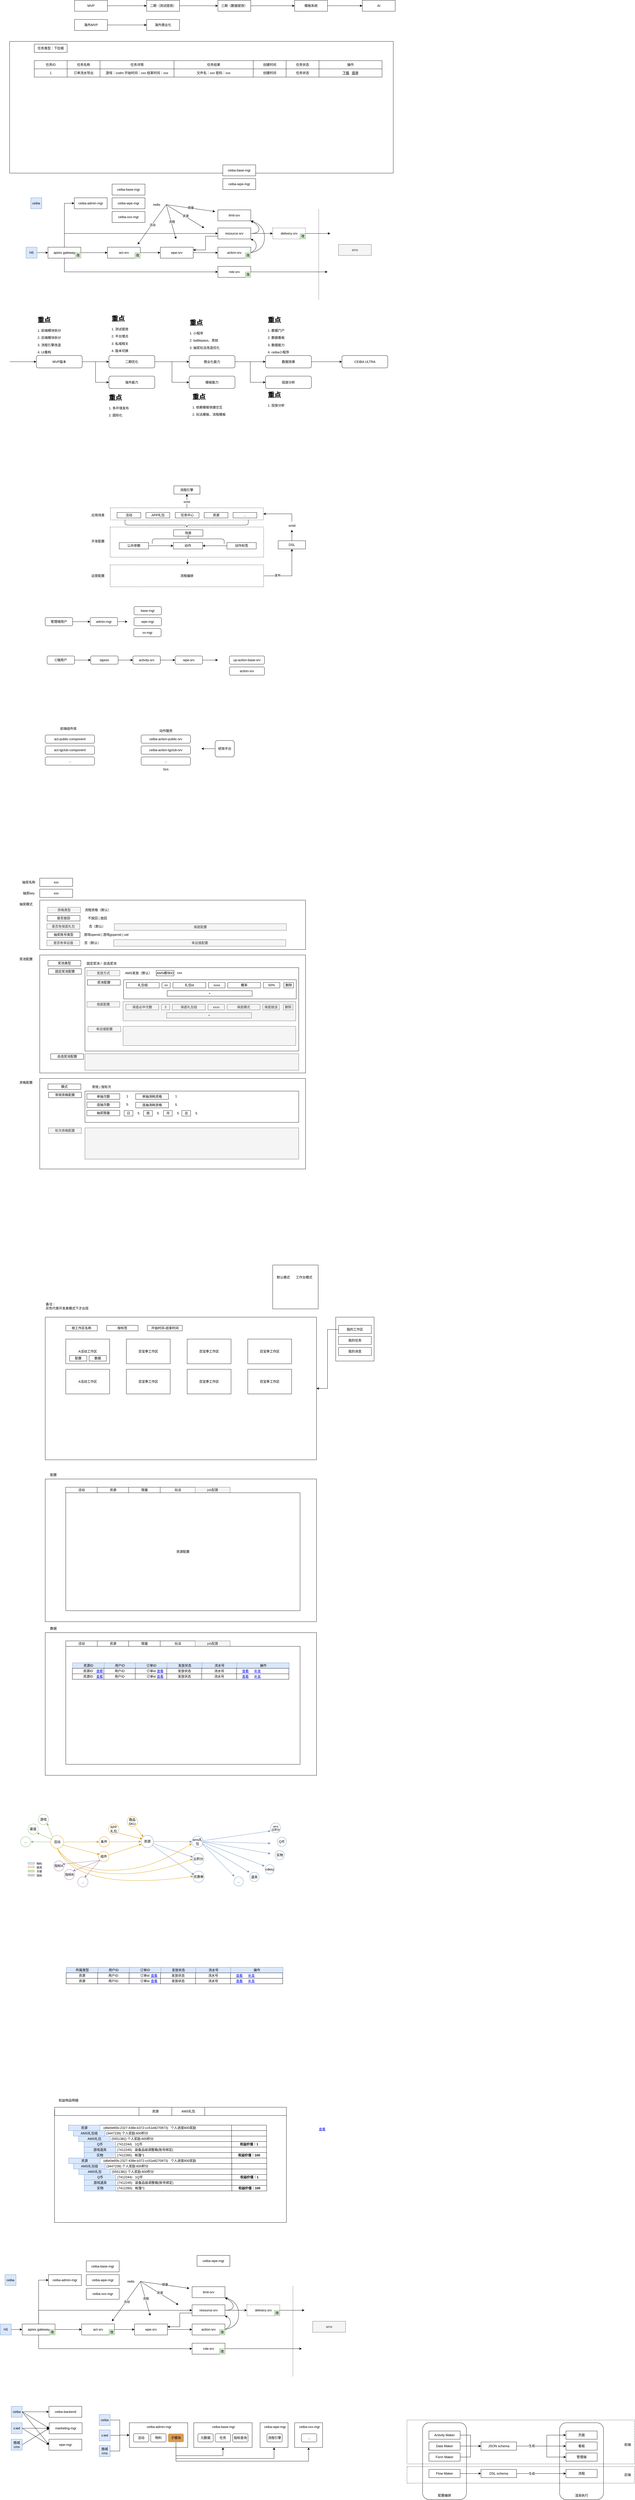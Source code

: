 <mxfile version="24.7.15">
  <diagram name="第 1 页" id="ZgOi2Y39SkQLw-ujJerj">
    <mxGraphModel dx="2601" dy="-48" grid="1" gridSize="10" guides="1" tooltips="1" connect="1" arrows="1" fold="1" page="1" pageScale="1" pageWidth="827" pageHeight="1169" math="0" shadow="0">
      <root>
        <mxCell id="0" />
        <mxCell id="1" parent="0" />
        <mxCell id="jpDm9ZDBSrUWAqoi2Hpj-153" value="" style="rounded=1;whiteSpace=wrap;html=1;" vertex="1" parent="1">
          <mxGeometry x="1357" y="10380" width="160" height="280" as="geometry" />
        </mxCell>
        <mxCell id="jpDm9ZDBSrUWAqoi2Hpj-151" value="" style="rounded=1;whiteSpace=wrap;html=1;" vertex="1" parent="1">
          <mxGeometry x="857" y="10380" width="160" height="280" as="geometry" />
        </mxCell>
        <mxCell id="jpDm9ZDBSrUWAqoi2Hpj-157" value="" style="rounded=0;whiteSpace=wrap;html=1;fillColor=none;dashed=1;" vertex="1" parent="1">
          <mxGeometry x="800" y="10540" width="830" height="60" as="geometry" />
        </mxCell>
        <mxCell id="jpDm9ZDBSrUWAqoi2Hpj-156" value="" style="rounded=0;whiteSpace=wrap;html=1;fillColor=none;dashed=1;" vertex="1" parent="1">
          <mxGeometry x="800" y="10370" width="830" height="160" as="geometry" />
        </mxCell>
        <mxCell id="717qAj1gempmEKdRWy29-5" value="" style="rounded=0;whiteSpace=wrap;html=1;" parent="1" vertex="1">
          <mxGeometry x="-540" y="5030" width="970" height="430" as="geometry" />
        </mxCell>
        <mxCell id="3KUTU8w4tKbYZ8TQ4dXh-48" style="edgeStyle=orthogonalEdgeStyle;rounded=0;orthogonalLoop=1;jettySize=auto;html=1;exitX=0.5;exitY=0;exitDx=0;exitDy=0;" parent="1" source="3KUTU8w4tKbYZ8TQ4dXh-47" target="3KUTU8w4tKbYZ8TQ4dXh-44" edge="1">
          <mxGeometry relative="1" as="geometry" />
        </mxCell>
        <mxCell id="3KUTU8w4tKbYZ8TQ4dXh-56" value="smid" style="edgeLabel;html=1;align=center;verticalAlign=middle;resizable=0;points=[];" parent="3KUTU8w4tKbYZ8TQ4dXh-48" vertex="1" connectable="0">
          <mxGeometry x="-0.105" y="3" relative="1" as="geometry">
            <mxPoint x="2" as="offset" />
          </mxGeometry>
        </mxCell>
        <mxCell id="3KUTU8w4tKbYZ8TQ4dXh-47" value="" style="rounded=0;whiteSpace=wrap;html=1;dashed=1;" parent="1" vertex="1">
          <mxGeometry x="-282" y="3400" width="558" height="44" as="geometry" />
        </mxCell>
        <mxCell id="Ghtx3EAqtWWajjNe9bTT-20" value="" style="rounded=0;whiteSpace=wrap;html=1;" parent="1" vertex="1">
          <mxGeometry x="-650" y="1700" width="1400" height="480" as="geometry" />
        </mxCell>
        <mxCell id="Ghtx3EAqtWWajjNe9bTT-14" style="edgeStyle=orthogonalEdgeStyle;rounded=0;orthogonalLoop=1;jettySize=auto;html=1;exitX=1;exitY=0.5;exitDx=0;exitDy=0;" parent="1" source="Ghtx3EAqtWWajjNe9bTT-1" target="Ghtx3EAqtWWajjNe9bTT-3" edge="1">
          <mxGeometry relative="1" as="geometry" />
        </mxCell>
        <mxCell id="Ghtx3EAqtWWajjNe9bTT-1" value="MVP" style="rounded=0;whiteSpace=wrap;html=1;" parent="1" vertex="1">
          <mxGeometry x="-413" y="1550" width="120" height="40" as="geometry" />
        </mxCell>
        <mxCell id="Ghtx3EAqtWWajjNe9bTT-13" style="edgeStyle=orthogonalEdgeStyle;rounded=0;orthogonalLoop=1;jettySize=auto;html=1;exitX=1;exitY=0.5;exitDx=0;exitDy=0;" parent="1" source="Ghtx3EAqtWWajjNe9bTT-2" target="Ghtx3EAqtWWajjNe9bTT-12" edge="1">
          <mxGeometry relative="1" as="geometry" />
        </mxCell>
        <mxCell id="Ghtx3EAqtWWajjNe9bTT-2" value="海外MVP" style="rounded=0;whiteSpace=wrap;html=1;" parent="1" vertex="1">
          <mxGeometry x="-413" y="1620" width="120" height="40" as="geometry" />
        </mxCell>
        <mxCell id="Ghtx3EAqtWWajjNe9bTT-8" style="edgeStyle=orthogonalEdgeStyle;rounded=0;orthogonalLoop=1;jettySize=auto;html=1;exitX=1;exitY=0.5;exitDx=0;exitDy=0;" parent="1" source="Ghtx3EAqtWWajjNe9bTT-3" target="Ghtx3EAqtWWajjNe9bTT-7" edge="1">
          <mxGeometry relative="1" as="geometry" />
        </mxCell>
        <mxCell id="Ghtx3EAqtWWajjNe9bTT-3" value="二期（测试提效）" style="rounded=0;whiteSpace=wrap;html=1;" parent="1" vertex="1">
          <mxGeometry x="-150" y="1550" width="120" height="40" as="geometry" />
        </mxCell>
        <mxCell id="Ghtx3EAqtWWajjNe9bTT-11" style="edgeStyle=orthogonalEdgeStyle;rounded=0;orthogonalLoop=1;jettySize=auto;html=1;exitX=1;exitY=0.5;exitDx=0;exitDy=0;" parent="1" source="Ghtx3EAqtWWajjNe9bTT-6" target="Ghtx3EAqtWWajjNe9bTT-10" edge="1">
          <mxGeometry relative="1" as="geometry" />
        </mxCell>
        <mxCell id="Ghtx3EAqtWWajjNe9bTT-6" value="模板系统" style="rounded=0;whiteSpace=wrap;html=1;" parent="1" vertex="1">
          <mxGeometry x="390" y="1550" width="120" height="40" as="geometry" />
        </mxCell>
        <mxCell id="Ghtx3EAqtWWajjNe9bTT-9" style="edgeStyle=orthogonalEdgeStyle;rounded=0;orthogonalLoop=1;jettySize=auto;html=1;exitX=1;exitY=0.5;exitDx=0;exitDy=0;" parent="1" source="Ghtx3EAqtWWajjNe9bTT-7" target="Ghtx3EAqtWWajjNe9bTT-6" edge="1">
          <mxGeometry relative="1" as="geometry" />
        </mxCell>
        <mxCell id="Ghtx3EAqtWWajjNe9bTT-7" value="三期（数据提效）" style="rounded=0;whiteSpace=wrap;html=1;" parent="1" vertex="1">
          <mxGeometry x="110" y="1550" width="120" height="40" as="geometry" />
        </mxCell>
        <mxCell id="Ghtx3EAqtWWajjNe9bTT-10" value="AI" style="rounded=0;whiteSpace=wrap;html=1;" parent="1" vertex="1">
          <mxGeometry x="637" y="1550" width="120" height="40" as="geometry" />
        </mxCell>
        <mxCell id="Ghtx3EAqtWWajjNe9bTT-12" value="海外商业化" style="rounded=0;whiteSpace=wrap;html=1;" parent="1" vertex="1">
          <mxGeometry x="-150" y="1620" width="120" height="40" as="geometry" />
        </mxCell>
        <mxCell id="Ghtx3EAqtWWajjNe9bTT-15" value="任务ID" style="rounded=0;whiteSpace=wrap;html=1;" parent="1" vertex="1">
          <mxGeometry x="-560" y="1770" width="120" height="30" as="geometry" />
        </mxCell>
        <mxCell id="Ghtx3EAqtWWajjNe9bTT-16" value="任务名称" style="rounded=0;whiteSpace=wrap;html=1;" parent="1" vertex="1">
          <mxGeometry x="-440" y="1770" width="120" height="30" as="geometry" />
        </mxCell>
        <mxCell id="Ghtx3EAqtWWajjNe9bTT-17" value="任务详情" style="rounded=0;whiteSpace=wrap;html=1;" parent="1" vertex="1">
          <mxGeometry x="-320" y="1770" width="270" height="30" as="geometry" />
        </mxCell>
        <mxCell id="Ghtx3EAqtWWajjNe9bTT-18" value="任务结果" style="rounded=0;whiteSpace=wrap;html=1;" parent="1" vertex="1">
          <mxGeometry x="-50" y="1770" width="289" height="30" as="geometry" />
        </mxCell>
        <mxCell id="Ghtx3EAqtWWajjNe9bTT-19" value="创建时间" style="rounded=0;whiteSpace=wrap;html=1;" parent="1" vertex="1">
          <mxGeometry x="239" y="1770" width="120" height="30" as="geometry" />
        </mxCell>
        <mxCell id="Ghtx3EAqtWWajjNe9bTT-21" value="任务状态" style="rounded=0;whiteSpace=wrap;html=1;" parent="1" vertex="1">
          <mxGeometry x="359" y="1770" width="120" height="30" as="geometry" />
        </mxCell>
        <mxCell id="Ghtx3EAqtWWajjNe9bTT-22" value="操作" style="rounded=0;whiteSpace=wrap;html=1;" parent="1" vertex="1">
          <mxGeometry x="479" y="1770" width="230" height="30" as="geometry" />
        </mxCell>
        <mxCell id="Ghtx3EAqtWWajjNe9bTT-39" value="1" style="rounded=0;whiteSpace=wrap;html=1;" parent="1" vertex="1">
          <mxGeometry x="-560" y="1800" width="120" height="30" as="geometry" />
        </mxCell>
        <mxCell id="Ghtx3EAqtWWajjNe9bTT-40" value="订单流水导出" style="rounded=0;whiteSpace=wrap;html=1;" parent="1" vertex="1">
          <mxGeometry x="-440" y="1800" width="120" height="30" as="geometry" />
        </mxCell>
        <mxCell id="Ghtx3EAqtWWajjNe9bTT-41" value="游戏：codm 开始时间：xxx 结束时间：xxx" style="rounded=0;whiteSpace=wrap;html=1;" parent="1" vertex="1">
          <mxGeometry x="-320" y="1800" width="270" height="30" as="geometry" />
        </mxCell>
        <mxCell id="Ghtx3EAqtWWajjNe9bTT-42" value="文件名：xxx 密码：xxx" style="rounded=0;whiteSpace=wrap;html=1;" parent="1" vertex="1">
          <mxGeometry x="-50" y="1800" width="289" height="30" as="geometry" />
        </mxCell>
        <mxCell id="Ghtx3EAqtWWajjNe9bTT-43" value="创建时间" style="rounded=0;whiteSpace=wrap;html=1;" parent="1" vertex="1">
          <mxGeometry x="239" y="1800" width="120" height="30" as="geometry" />
        </mxCell>
        <mxCell id="Ghtx3EAqtWWajjNe9bTT-44" value="任务状态" style="rounded=0;whiteSpace=wrap;html=1;" parent="1" vertex="1">
          <mxGeometry x="359" y="1800" width="120" height="30" as="geometry" />
        </mxCell>
        <mxCell id="Ghtx3EAqtWWajjNe9bTT-45" value="&lt;u&gt;下载&lt;/u&gt;&amp;nbsp; &amp;nbsp;&lt;u&gt;提审&lt;/u&gt;" style="rounded=0;whiteSpace=wrap;html=1;" parent="1" vertex="1">
          <mxGeometry x="479" y="1800" width="230" height="30" as="geometry" />
        </mxCell>
        <mxCell id="Ghtx3EAqtWWajjNe9bTT-46" value="任务类型：下拉框" style="rounded=0;whiteSpace=wrap;html=1;" parent="1" vertex="1">
          <mxGeometry x="-560" y="1710" width="120" height="30" as="geometry" />
        </mxCell>
        <mxCell id="Ghtx3EAqtWWajjNe9bTT-65" style="edgeStyle=orthogonalEdgeStyle;rounded=0;orthogonalLoop=1;jettySize=auto;html=1;exitX=1;exitY=0.5;exitDx=0;exitDy=0;" parent="1" source="Ghtx3EAqtWWajjNe9bTT-47" target="Ghtx3EAqtWWajjNe9bTT-48" edge="1">
          <mxGeometry relative="1" as="geometry" />
        </mxCell>
        <mxCell id="Ghtx3EAqtWWajjNe9bTT-66" style="edgeStyle=orthogonalEdgeStyle;rounded=0;orthogonalLoop=1;jettySize=auto;html=1;exitX=0.5;exitY=1;exitDx=0;exitDy=0;entryX=0;entryY=0.5;entryDx=0;entryDy=0;" parent="1" source="Ghtx3EAqtWWajjNe9bTT-47" target="Ghtx3EAqtWWajjNe9bTT-54" edge="1">
          <mxGeometry relative="1" as="geometry" />
        </mxCell>
        <mxCell id="Ghtx3EAqtWWajjNe9bTT-67" style="edgeStyle=orthogonalEdgeStyle;rounded=0;orthogonalLoop=1;jettySize=auto;html=1;exitX=0.5;exitY=0;exitDx=0;exitDy=0;entryX=0;entryY=0.5;entryDx=0;entryDy=0;" parent="1" source="Ghtx3EAqtWWajjNe9bTT-47" target="Ghtx3EAqtWWajjNe9bTT-52" edge="1">
          <mxGeometry relative="1" as="geometry" />
        </mxCell>
        <mxCell id="jpDm9ZDBSrUWAqoi2Hpj-32" style="edgeStyle=orthogonalEdgeStyle;rounded=0;orthogonalLoop=1;jettySize=auto;html=1;exitX=0.5;exitY=0;exitDx=0;exitDy=0;entryX=0;entryY=0.5;entryDx=0;entryDy=0;" edge="1" parent="1" source="Ghtx3EAqtWWajjNe9bTT-47" target="Ghtx3EAqtWWajjNe9bTT-78">
          <mxGeometry relative="1" as="geometry" />
        </mxCell>
        <mxCell id="Ghtx3EAqtWWajjNe9bTT-47" value="apisix gateway" style="rounded=0;whiteSpace=wrap;html=1;" parent="1" vertex="1">
          <mxGeometry x="-510" y="2450" width="120" height="40" as="geometry" />
        </mxCell>
        <mxCell id="Ghtx3EAqtWWajjNe9bTT-73" style="edgeStyle=orthogonalEdgeStyle;rounded=0;orthogonalLoop=1;jettySize=auto;html=1;exitX=1;exitY=0.5;exitDx=0;exitDy=0;" parent="1" source="Ghtx3EAqtWWajjNe9bTT-48" target="Ghtx3EAqtWWajjNe9bTT-49" edge="1">
          <mxGeometry relative="1" as="geometry" />
        </mxCell>
        <mxCell id="Ghtx3EAqtWWajjNe9bTT-48" value="act-srv" style="rounded=0;whiteSpace=wrap;html=1;" parent="1" vertex="1">
          <mxGeometry x="-293" y="2450" width="120" height="40" as="geometry" />
        </mxCell>
        <mxCell id="Ghtx3EAqtWWajjNe9bTT-64" style="edgeStyle=orthogonalEdgeStyle;rounded=0;orthogonalLoop=1;jettySize=auto;html=1;exitX=1;exitY=0.5;exitDx=0;exitDy=0;" parent="1" source="Ghtx3EAqtWWajjNe9bTT-49" target="Ghtx3EAqtWWajjNe9bTT-51" edge="1">
          <mxGeometry relative="1" as="geometry" />
        </mxCell>
        <mxCell id="Ghtx3EAqtWWajjNe9bTT-49" value="wpe-srv" style="rounded=0;whiteSpace=wrap;html=1;" parent="1" vertex="1">
          <mxGeometry x="-100" y="2450" width="120" height="40" as="geometry" />
        </mxCell>
        <mxCell id="Ghtx3EAqtWWajjNe9bTT-51" value="action-srv" style="rounded=0;whiteSpace=wrap;html=1;" parent="1" vertex="1">
          <mxGeometry x="110" y="2450" width="120" height="40" as="geometry" />
        </mxCell>
        <mxCell id="Ghtx3EAqtWWajjNe9bTT-74" style="edgeStyle=orthogonalEdgeStyle;rounded=0;orthogonalLoop=1;jettySize=auto;html=1;exitX=1;exitY=0.5;exitDx=0;exitDy=0;" parent="1" source="Ghtx3EAqtWWajjNe9bTT-52" target="Ghtx3EAqtWWajjNe9bTT-55" edge="1">
          <mxGeometry relative="1" as="geometry" />
        </mxCell>
        <mxCell id="Ghtx3EAqtWWajjNe9bTT-75" style="edgeStyle=orthogonalEdgeStyle;rounded=0;orthogonalLoop=1;jettySize=auto;html=1;exitX=0;exitY=0.5;exitDx=0;exitDy=0;entryX=1;entryY=0.25;entryDx=0;entryDy=0;" parent="1" source="Ghtx3EAqtWWajjNe9bTT-52" target="Ghtx3EAqtWWajjNe9bTT-49" edge="1">
          <mxGeometry relative="1" as="geometry">
            <Array as="points">
              <mxPoint x="110" y="2410" />
              <mxPoint x="65" y="2410" />
              <mxPoint x="65" y="2460" />
            </Array>
          </mxGeometry>
        </mxCell>
        <mxCell id="Ghtx3EAqtWWajjNe9bTT-53" value="limit-srv" style="rounded=0;whiteSpace=wrap;html=1;" parent="1" vertex="1">
          <mxGeometry x="110" y="2314" width="120" height="40" as="geometry" />
        </mxCell>
        <mxCell id="Ghtx3EAqtWWajjNe9bTT-52" value="resource-srv" style="rounded=0;whiteSpace=wrap;html=1;" parent="1" vertex="1">
          <mxGeometry x="110" y="2380" width="120" height="40" as="geometry" />
        </mxCell>
        <mxCell id="Ghtx3EAqtWWajjNe9bTT-57" style="edgeStyle=orthogonalEdgeStyle;rounded=0;orthogonalLoop=1;jettySize=auto;html=1;exitX=1;exitY=0.5;exitDx=0;exitDy=0;" parent="1" source="Ghtx3EAqtWWajjNe9bTT-54" edge="1">
          <mxGeometry relative="1" as="geometry">
            <mxPoint x="510" y="2540" as="targetPoint" />
          </mxGeometry>
        </mxCell>
        <mxCell id="Ghtx3EAqtWWajjNe9bTT-54" value="role-srv" style="rounded=0;whiteSpace=wrap;html=1;" parent="1" vertex="1">
          <mxGeometry x="110" y="2520" width="120" height="40" as="geometry" />
        </mxCell>
        <mxCell id="Ghtx3EAqtWWajjNe9bTT-58" style="edgeStyle=orthogonalEdgeStyle;rounded=0;orthogonalLoop=1;jettySize=auto;html=1;exitX=1;exitY=0.5;exitDx=0;exitDy=0;" parent="1" source="Ghtx3EAqtWWajjNe9bTT-55" edge="1">
          <mxGeometry relative="1" as="geometry">
            <mxPoint x="520" y="2400" as="targetPoint" />
          </mxGeometry>
        </mxCell>
        <mxCell id="Ghtx3EAqtWWajjNe9bTT-55" value="delivery-srv" style="rounded=0;whiteSpace=wrap;html=1;dashed=1;" parent="1" vertex="1">
          <mxGeometry x="310" y="2380" width="120" height="40" as="geometry" />
        </mxCell>
        <mxCell id="Ghtx3EAqtWWajjNe9bTT-62" value="ams" style="rounded=0;whiteSpace=wrap;html=1;fillColor=#f5f5f5;fontColor=#333333;strokeColor=#666666;" parent="1" vertex="1">
          <mxGeometry x="550" y="2440" width="120" height="40" as="geometry" />
        </mxCell>
        <mxCell id="Ghtx3EAqtWWajjNe9bTT-63" value="" style="endArrow=none;dashed=1;html=1;rounded=0;" parent="1" edge="1">
          <mxGeometry width="50" height="50" relative="1" as="geometry">
            <mxPoint x="478" y="2640" as="sourcePoint" />
            <mxPoint x="478" y="2310" as="targetPoint" />
          </mxGeometry>
        </mxCell>
        <mxCell id="Ghtx3EAqtWWajjNe9bTT-68" value="" style="curved=1;endArrow=classic;html=1;rounded=0;exitX=1;exitY=0.5;exitDx=0;exitDy=0;entryX=1;entryY=1;entryDx=0;entryDy=0;" parent="1" source="Ghtx3EAqtWWajjNe9bTT-51" target="Ghtx3EAqtWWajjNe9bTT-53" edge="1">
          <mxGeometry width="50" height="50" relative="1" as="geometry">
            <mxPoint y="2320" as="sourcePoint" />
            <mxPoint x="50" y="2270" as="targetPoint" />
            <Array as="points">
              <mxPoint x="280" y="2460" />
              <mxPoint x="280" y="2370" />
            </Array>
          </mxGeometry>
        </mxCell>
        <mxCell id="Ghtx3EAqtWWajjNe9bTT-70" value="" style="curved=1;endArrow=classic;html=1;rounded=0;exitX=1;exitY=0.5;exitDx=0;exitDy=0;entryX=1;entryY=1;entryDx=0;entryDy=0;" parent="1" source="Ghtx3EAqtWWajjNe9bTT-52" target="Ghtx3EAqtWWajjNe9bTT-53" edge="1">
          <mxGeometry width="50" height="50" relative="1" as="geometry">
            <mxPoint x="240" y="2480" as="sourcePoint" />
            <mxPoint x="240" y="2364" as="targetPoint" />
            <Array as="points">
              <mxPoint x="260" y="2400" />
              <mxPoint x="260" y="2370" />
            </Array>
          </mxGeometry>
        </mxCell>
        <mxCell id="Ghtx3EAqtWWajjNe9bTT-72" value="" style="curved=1;endArrow=classic;html=1;rounded=0;exitX=1;exitY=0.5;exitDx=0;exitDy=0;entryX=1;entryY=1;entryDx=0;entryDy=0;" parent="1" source="Ghtx3EAqtWWajjNe9bTT-51" edge="1">
          <mxGeometry width="50" height="50" relative="1" as="geometry">
            <mxPoint x="230" y="2466" as="sourcePoint" />
            <mxPoint x="230" y="2420" as="targetPoint" />
            <Array as="points">
              <mxPoint x="250" y="2460" />
              <mxPoint x="250" y="2430" />
            </Array>
          </mxGeometry>
        </mxCell>
        <mxCell id="Ghtx3EAqtWWajjNe9bTT-77" style="edgeStyle=orthogonalEdgeStyle;rounded=0;orthogonalLoop=1;jettySize=auto;html=1;exitX=1;exitY=0.5;exitDx=0;exitDy=0;" parent="1" source="Ghtx3EAqtWWajjNe9bTT-76" target="Ghtx3EAqtWWajjNe9bTT-47" edge="1">
          <mxGeometry relative="1" as="geometry" />
        </mxCell>
        <mxCell id="Ghtx3EAqtWWajjNe9bTT-76" value="H5" style="rounded=0;whiteSpace=wrap;html=1;fillColor=#dae8fc;strokeColor=#6c8ebf;" parent="1" vertex="1">
          <mxGeometry x="-590" y="2450" width="40" height="40" as="geometry" />
        </mxCell>
        <mxCell id="Ghtx3EAqtWWajjNe9bTT-78" value="ceiba-admin-mgr" style="rounded=0;whiteSpace=wrap;html=1;" parent="1" vertex="1">
          <mxGeometry x="-414" y="2270" width="120" height="40" as="geometry" />
        </mxCell>
        <mxCell id="Ghtx3EAqtWWajjNe9bTT-79" value="ceiba" style="rounded=0;whiteSpace=wrap;html=1;fillColor=#dae8fc;strokeColor=#6c8ebf;" parent="1" vertex="1">
          <mxGeometry x="-572.59" y="2270" width="40" height="40" as="geometry" />
        </mxCell>
        <mxCell id="Ghtx3EAqtWWajjNe9bTT-83" value="redis" style="text;html=1;align=center;verticalAlign=middle;resizable=0;points=[];autosize=1;strokeColor=none;fillColor=none;" parent="1" vertex="1">
          <mxGeometry x="-138.59" y="2280" width="50" height="30" as="geometry" />
        </mxCell>
        <mxCell id="Ghtx3EAqtWWajjNe9bTT-84" value="" style="endArrow=classic;html=1;rounded=0;" parent="1" edge="1">
          <mxGeometry width="50" height="50" relative="1" as="geometry">
            <mxPoint x="-78.59" y="2295" as="sourcePoint" />
            <mxPoint x="100" y="2320" as="targetPoint" />
          </mxGeometry>
        </mxCell>
        <mxCell id="Ghtx3EAqtWWajjNe9bTT-85" value="限量" style="edgeLabel;html=1;align=center;verticalAlign=middle;resizable=0;points=[];" parent="Ghtx3EAqtWWajjNe9bTT-84" vertex="1" connectable="0">
          <mxGeometry x="-0.001" y="2" relative="1" as="geometry">
            <mxPoint as="offset" />
          </mxGeometry>
        </mxCell>
        <mxCell id="Ghtx3EAqtWWajjNe9bTT-86" value="" style="endArrow=classic;html=1;rounded=0;" parent="1" edge="1">
          <mxGeometry width="50" height="50" relative="1" as="geometry">
            <mxPoint x="-78.59" y="2295" as="sourcePoint" />
            <mxPoint x="60" y="2380" as="targetPoint" />
          </mxGeometry>
        </mxCell>
        <mxCell id="Ghtx3EAqtWWajjNe9bTT-87" value="资源" style="edgeLabel;html=1;align=center;verticalAlign=middle;resizable=0;points=[];" parent="Ghtx3EAqtWWajjNe9bTT-86" vertex="1" connectable="0">
          <mxGeometry x="-0.001" y="2" relative="1" as="geometry">
            <mxPoint as="offset" />
          </mxGeometry>
        </mxCell>
        <mxCell id="Ghtx3EAqtWWajjNe9bTT-89" value="" style="endArrow=classic;html=1;rounded=0;" parent="1" edge="1">
          <mxGeometry width="50" height="50" relative="1" as="geometry">
            <mxPoint x="-78.59" y="2295" as="sourcePoint" />
            <mxPoint x="-42.59" y="2420" as="targetPoint" />
          </mxGeometry>
        </mxCell>
        <mxCell id="Ghtx3EAqtWWajjNe9bTT-90" value="流程" style="edgeLabel;html=1;align=center;verticalAlign=middle;resizable=0;points=[];" parent="Ghtx3EAqtWWajjNe9bTT-89" vertex="1" connectable="0">
          <mxGeometry x="-0.001" y="2" relative="1" as="geometry">
            <mxPoint as="offset" />
          </mxGeometry>
        </mxCell>
        <mxCell id="Ghtx3EAqtWWajjNe9bTT-94" value="" style="endArrow=classic;html=1;rounded=0;" parent="1" edge="1">
          <mxGeometry width="50" height="50" relative="1" as="geometry">
            <mxPoint x="-78.59" y="2295" as="sourcePoint" />
            <mxPoint x="-182.59" y="2440" as="targetPoint" />
          </mxGeometry>
        </mxCell>
        <mxCell id="Ghtx3EAqtWWajjNe9bTT-95" value="活动" style="edgeLabel;html=1;align=center;verticalAlign=middle;resizable=0;points=[];" parent="Ghtx3EAqtWWajjNe9bTT-94" vertex="1" connectable="0">
          <mxGeometry x="-0.001" y="2" relative="1" as="geometry">
            <mxPoint as="offset" />
          </mxGeometry>
        </mxCell>
        <mxCell id="Ghtx3EAqtWWajjNe9bTT-114" value="" style="group" parent="1" vertex="1" connectable="0">
          <mxGeometry x="-650" y="2845" width="1380" height="120" as="geometry" />
        </mxCell>
        <mxCell id="Ghtx3EAqtWWajjNe9bTT-115" value="MVP版本" style="rounded=1;whiteSpace=wrap;html=1;" parent="Ghtx3EAqtWWajjNe9bTT-114" vertex="1">
          <mxGeometry x="97.576" width="167.273" height="45" as="geometry" />
        </mxCell>
        <mxCell id="Ghtx3EAqtWWajjNe9bTT-116" value="二期优化" style="rounded=1;whiteSpace=wrap;html=1;" parent="Ghtx3EAqtWWajjNe9bTT-114" vertex="1">
          <mxGeometry x="362.424" width="167.273" height="45" as="geometry" />
        </mxCell>
        <mxCell id="Ghtx3EAqtWWajjNe9bTT-117" style="edgeStyle=orthogonalEdgeStyle;rounded=0;orthogonalLoop=1;jettySize=auto;html=1;exitX=1;exitY=0.5;exitDx=0;exitDy=0;" parent="Ghtx3EAqtWWajjNe9bTT-114" source="Ghtx3EAqtWWajjNe9bTT-115" target="Ghtx3EAqtWWajjNe9bTT-116" edge="1">
          <mxGeometry relative="1" as="geometry" />
        </mxCell>
        <mxCell id="Ghtx3EAqtWWajjNe9bTT-118" value="海外能力" style="rounded=1;whiteSpace=wrap;html=1;" parent="Ghtx3EAqtWWajjNe9bTT-114" vertex="1">
          <mxGeometry x="362.424" y="75" width="167.273" height="45" as="geometry" />
        </mxCell>
        <mxCell id="Ghtx3EAqtWWajjNe9bTT-119" style="edgeStyle=orthogonalEdgeStyle;rounded=0;orthogonalLoop=1;jettySize=auto;html=1;exitX=1;exitY=0.5;exitDx=0;exitDy=0;entryX=0;entryY=0.5;entryDx=0;entryDy=0;" parent="Ghtx3EAqtWWajjNe9bTT-114" source="Ghtx3EAqtWWajjNe9bTT-115" target="Ghtx3EAqtWWajjNe9bTT-118" edge="1">
          <mxGeometry relative="1" as="geometry" />
        </mxCell>
        <mxCell id="Ghtx3EAqtWWajjNe9bTT-120" value="商业化能力" style="rounded=1;whiteSpace=wrap;html=1;" parent="Ghtx3EAqtWWajjNe9bTT-114" vertex="1">
          <mxGeometry x="655.152" width="167.273" height="45" as="geometry" />
        </mxCell>
        <mxCell id="Ghtx3EAqtWWajjNe9bTT-121" style="edgeStyle=orthogonalEdgeStyle;rounded=0;orthogonalLoop=1;jettySize=auto;html=1;exitX=1;exitY=0.5;exitDx=0;exitDy=0;" parent="Ghtx3EAqtWWajjNe9bTT-114" source="Ghtx3EAqtWWajjNe9bTT-116" target="Ghtx3EAqtWWajjNe9bTT-120" edge="1">
          <mxGeometry relative="1" as="geometry" />
        </mxCell>
        <mxCell id="Ghtx3EAqtWWajjNe9bTT-122" value="模板能力" style="rounded=1;whiteSpace=wrap;html=1;" parent="Ghtx3EAqtWWajjNe9bTT-114" vertex="1">
          <mxGeometry x="655.152" y="75" width="167.273" height="45" as="geometry" />
        </mxCell>
        <mxCell id="Ghtx3EAqtWWajjNe9bTT-123" style="edgeStyle=orthogonalEdgeStyle;rounded=0;orthogonalLoop=1;jettySize=auto;html=1;exitX=1;exitY=0.5;exitDx=0;exitDy=0;entryX=0;entryY=0.5;entryDx=0;entryDy=0;" parent="Ghtx3EAqtWWajjNe9bTT-114" source="Ghtx3EAqtWWajjNe9bTT-116" target="Ghtx3EAqtWWajjNe9bTT-122" edge="1">
          <mxGeometry relative="1" as="geometry" />
        </mxCell>
        <mxCell id="Ghtx3EAqtWWajjNe9bTT-124" value="数据效果" style="rounded=1;whiteSpace=wrap;html=1;" parent="Ghtx3EAqtWWajjNe9bTT-114" vertex="1">
          <mxGeometry x="933.939" width="167.273" height="45" as="geometry" />
        </mxCell>
        <mxCell id="Ghtx3EAqtWWajjNe9bTT-125" style="edgeStyle=orthogonalEdgeStyle;rounded=0;orthogonalLoop=1;jettySize=auto;html=1;exitX=1;exitY=0.5;exitDx=0;exitDy=0;" parent="Ghtx3EAqtWWajjNe9bTT-114" source="Ghtx3EAqtWWajjNe9bTT-120" target="Ghtx3EAqtWWajjNe9bTT-124" edge="1">
          <mxGeometry relative="1" as="geometry" />
        </mxCell>
        <mxCell id="Ghtx3EAqtWWajjNe9bTT-126" value="投放分析" style="rounded=1;whiteSpace=wrap;html=1;" parent="Ghtx3EAqtWWajjNe9bTT-114" vertex="1">
          <mxGeometry x="933.939" y="75" width="167.273" height="45" as="geometry" />
        </mxCell>
        <mxCell id="Ghtx3EAqtWWajjNe9bTT-127" style="edgeStyle=orthogonalEdgeStyle;rounded=0;orthogonalLoop=1;jettySize=auto;html=1;exitX=1;exitY=0.5;exitDx=0;exitDy=0;entryX=0;entryY=0.5;entryDx=0;entryDy=0;" parent="Ghtx3EAqtWWajjNe9bTT-114" source="Ghtx3EAqtWWajjNe9bTT-120" target="Ghtx3EAqtWWajjNe9bTT-126" edge="1">
          <mxGeometry relative="1" as="geometry" />
        </mxCell>
        <mxCell id="Ghtx3EAqtWWajjNe9bTT-128" value="CEIBA ULTRA" style="rounded=1;whiteSpace=wrap;html=1;" parent="Ghtx3EAqtWWajjNe9bTT-114" vertex="1">
          <mxGeometry x="1212.727" width="167.273" height="45" as="geometry" />
        </mxCell>
        <mxCell id="Ghtx3EAqtWWajjNe9bTT-129" style="edgeStyle=orthogonalEdgeStyle;rounded=0;orthogonalLoop=1;jettySize=auto;html=1;exitX=1;exitY=0.5;exitDx=0;exitDy=0;entryX=0;entryY=0.5;entryDx=0;entryDy=0;" parent="Ghtx3EAqtWWajjNe9bTT-114" source="Ghtx3EAqtWWajjNe9bTT-124" target="Ghtx3EAqtWWajjNe9bTT-128" edge="1">
          <mxGeometry relative="1" as="geometry">
            <mxPoint x="1240.606" y="22.034" as="targetPoint" />
          </mxGeometry>
        </mxCell>
        <mxCell id="Ghtx3EAqtWWajjNe9bTT-130" value="" style="endArrow=classic;html=1;rounded=0;entryX=0;entryY=0.5;entryDx=0;entryDy=0;" parent="Ghtx3EAqtWWajjNe9bTT-114" target="Ghtx3EAqtWWajjNe9bTT-115" edge="1">
          <mxGeometry width="50" height="50" relative="1" as="geometry">
            <mxPoint y="22.5" as="sourcePoint" />
            <mxPoint x="83.636" as="targetPoint" />
          </mxGeometry>
        </mxCell>
        <mxCell id="Ghtx3EAqtWWajjNe9bTT-131" value="&lt;h1 style=&quot;margin-top: 0px;&quot;&gt;重点&lt;/h1&gt;&lt;p&gt;1. 小程序&lt;/p&gt;&lt;p&gt;2. battlepass、竞拍&lt;/p&gt;&lt;p&gt;3. 抽奖玩法改造优化&lt;/p&gt;" style="text;html=1;whiteSpace=wrap;overflow=hidden;rounded=0;" parent="1" vertex="1">
          <mxGeometry x="4.5" y="2705" width="180" height="120" as="geometry" />
        </mxCell>
        <mxCell id="Ghtx3EAqtWWajjNe9bTT-132" value="&lt;h1 style=&quot;margin-top: 0px;&quot;&gt;重点&lt;/h1&gt;&lt;p&gt;1. 测试提效&lt;/p&gt;&lt;p&gt;&lt;span style=&quot;background-color: initial;&quot;&gt;2. 平台埋点&lt;/span&gt;&lt;/p&gt;&lt;p&gt;3. 私域相关&lt;/p&gt;&lt;p&gt;4. 版本切换&lt;/p&gt;" style="text;html=1;whiteSpace=wrap;overflow=hidden;rounded=0;" parent="1" vertex="1">
          <mxGeometry x="-280" y="2690" width="180" height="160" as="geometry" />
        </mxCell>
        <mxCell id="Ghtx3EAqtWWajjNe9bTT-133" value="&lt;h1 style=&quot;margin-top: 0px;&quot;&gt;重点&lt;/h1&gt;&lt;p&gt;1. 多环境发布&lt;/p&gt;&lt;p&gt;&lt;span style=&quot;background-color: initial;&quot;&gt;2. 国际化&lt;/span&gt;&lt;/p&gt;" style="text;html=1;whiteSpace=wrap;overflow=hidden;rounded=0;" parent="1" vertex="1">
          <mxGeometry x="-290" y="2978" width="180" height="120" as="geometry" />
        </mxCell>
        <mxCell id="Ghtx3EAqtWWajjNe9bTT-134" value="&lt;h1 style=&quot;margin-top: 0px;&quot;&gt;重点&lt;/h1&gt;&lt;p&gt;1. 前端模块拆分&lt;/p&gt;&lt;p&gt;&lt;span style=&quot;background-color: initial;&quot;&gt;2. 后端模块拆分&lt;/span&gt;&lt;/p&gt;&lt;p&gt;3. 流程引擎改造&lt;/p&gt;&lt;p&gt;4. UI重构&lt;/p&gt;" style="text;html=1;whiteSpace=wrap;overflow=hidden;rounded=0;spacing=2;" parent="1" vertex="1">
          <mxGeometry x="-550" y="2695" width="180" height="150" as="geometry" />
        </mxCell>
        <mxCell id="Ghtx3EAqtWWajjNe9bTT-135" value="&lt;h1 style=&quot;margin-top: 0px;&quot;&gt;重点&lt;/h1&gt;&lt;p&gt;1. 依赖模板快捷交互&lt;/p&gt;&lt;p&gt;&lt;span style=&quot;background-color: initial;&quot;&gt;2. 玩法模板、&lt;/span&gt;&lt;span style=&quot;background-color: initial;&quot;&gt;流程模板&lt;/span&gt;&lt;/p&gt;" style="text;html=1;whiteSpace=wrap;overflow=hidden;rounded=0;spacing=2;" parent="1" vertex="1">
          <mxGeometry x="15" y="2975" width="180" height="115" as="geometry" />
        </mxCell>
        <mxCell id="Ghtx3EAqtWWajjNe9bTT-136" value="&lt;h1 style=&quot;margin-top: 0px;&quot;&gt;重点&lt;/h1&gt;&lt;p&gt;1. 数据门户&lt;/p&gt;&lt;p&gt;&lt;span style=&quot;background-color: initial;&quot;&gt;2. 数据看板&lt;/span&gt;&lt;/p&gt;&lt;p&gt;3. 数据能力&lt;/p&gt;&lt;p&gt;4. ceiba小程序&lt;/p&gt;" style="text;html=1;whiteSpace=wrap;overflow=hidden;rounded=0;spacing=2;" parent="1" vertex="1">
          <mxGeometry x="290" y="2695" width="180" height="150" as="geometry" />
        </mxCell>
        <mxCell id="Ghtx3EAqtWWajjNe9bTT-137" value="&lt;h1 style=&quot;margin-top: 0px;&quot;&gt;重点&lt;/h1&gt;&lt;p&gt;1. 投放分析&lt;/p&gt;" style="text;html=1;whiteSpace=wrap;overflow=hidden;rounded=0;spacing=2;" parent="1" vertex="1">
          <mxGeometry x="290" y="2968" width="180" height="82" as="geometry" />
        </mxCell>
        <mxCell id="Ghtx3EAqtWWajjNe9bTT-138" value="改" style="rounded=0;whiteSpace=wrap;html=1;fillColor=#d5e8d4;strokeColor=#82b366;" parent="1" vertex="1">
          <mxGeometry x="-193" y="2470" width="20" height="20" as="geometry" />
        </mxCell>
        <mxCell id="Ghtx3EAqtWWajjNe9bTT-139" value="改" style="rounded=0;whiteSpace=wrap;html=1;fillColor=#d5e8d4;strokeColor=#82b366;" parent="1" vertex="1">
          <mxGeometry x="210" y="2540" width="20" height="20" as="geometry" />
        </mxCell>
        <mxCell id="Ghtx3EAqtWWajjNe9bTT-140" value="改" style="rounded=0;whiteSpace=wrap;html=1;fillColor=#d5e8d4;strokeColor=#82b366;" parent="1" vertex="1">
          <mxGeometry x="210" y="2470" width="20" height="20" as="geometry" />
        </mxCell>
        <mxCell id="Ghtx3EAqtWWajjNe9bTT-141" value="改" style="rounded=0;whiteSpace=wrap;html=1;fillColor=#d5e8d4;strokeColor=#82b366;" parent="1" vertex="1">
          <mxGeometry x="410" y="2400" width="20" height="20" as="geometry" />
        </mxCell>
        <mxCell id="Ghtx3EAqtWWajjNe9bTT-142" value="改" style="rounded=0;whiteSpace=wrap;html=1;fillColor=#d5e8d4;strokeColor=#82b366;" parent="1" vertex="1">
          <mxGeometry x="-410" y="2470" width="20" height="20" as="geometry" />
        </mxCell>
        <mxCell id="3KUTU8w4tKbYZ8TQ4dXh-25" style="edgeStyle=orthogonalEdgeStyle;rounded=0;orthogonalLoop=1;jettySize=auto;html=1;exitX=0.5;exitY=0;exitDx=0;exitDy=0;" parent="1" source="3KUTU8w4tKbYZ8TQ4dXh-6" target="3KUTU8w4tKbYZ8TQ4dXh-20" edge="1">
          <mxGeometry relative="1" as="geometry" />
        </mxCell>
        <mxCell id="3KUTU8w4tKbYZ8TQ4dXh-6" value="DSL" style="rounded=0;whiteSpace=wrap;html=1;" parent="1" vertex="1">
          <mxGeometry x="330" y="3520" width="100" height="30" as="geometry" />
        </mxCell>
        <mxCell id="3KUTU8w4tKbYZ8TQ4dXh-7" value="流程编排" style="rounded=0;whiteSpace=wrap;html=1;dashed=1;" parent="1" vertex="1">
          <mxGeometry x="-283" y="3608" width="560" height="80" as="geometry" />
        </mxCell>
        <mxCell id="3KUTU8w4tKbYZ8TQ4dXh-50" style="edgeStyle=orthogonalEdgeStyle;rounded=0;orthogonalLoop=1;jettySize=auto;html=1;entryX=1;entryY=0.5;entryDx=0;entryDy=0;" parent="1" source="3KUTU8w4tKbYZ8TQ4dXh-20" target="3KUTU8w4tKbYZ8TQ4dXh-47" edge="1">
          <mxGeometry relative="1" as="geometry">
            <Array as="points">
              <mxPoint x="380" y="3422" />
            </Array>
          </mxGeometry>
        </mxCell>
        <mxCell id="3KUTU8w4tKbYZ8TQ4dXh-20" value="smid" style="text;html=1;align=center;verticalAlign=middle;resizable=0;points=[];autosize=1;strokeColor=none;fillColor=none;" parent="1" vertex="1">
          <mxGeometry x="355" y="3450" width="50" height="30" as="geometry" />
        </mxCell>
        <mxCell id="3KUTU8w4tKbYZ8TQ4dXh-23" style="edgeStyle=orthogonalEdgeStyle;rounded=0;orthogonalLoop=1;jettySize=auto;html=1;exitX=1;exitY=0.5;exitDx=0;exitDy=0;entryX=0.5;entryY=1;entryDx=0;entryDy=0;entryPerimeter=0;" parent="1" source="3KUTU8w4tKbYZ8TQ4dXh-7" target="3KUTU8w4tKbYZ8TQ4dXh-6" edge="1">
          <mxGeometry relative="1" as="geometry" />
        </mxCell>
        <mxCell id="3KUTU8w4tKbYZ8TQ4dXh-24" value="发布" style="edgeLabel;html=1;align=center;verticalAlign=middle;resizable=0;points=[];" parent="3KUTU8w4tKbYZ8TQ4dXh-23" vertex="1" connectable="0">
          <mxGeometry x="-0.332" y="2" relative="1" as="geometry">
            <mxPoint x="-16" as="offset" />
          </mxGeometry>
        </mxCell>
        <mxCell id="3KUTU8w4tKbYZ8TQ4dXh-42" value="" style="group" parent="1" vertex="1" connectable="0">
          <mxGeometry x="-258" y="3417" width="510" height="20" as="geometry" />
        </mxCell>
        <mxCell id="3KUTU8w4tKbYZ8TQ4dXh-26" value="活动" style="rounded=0;whiteSpace=wrap;html=1;" parent="3KUTU8w4tKbYZ8TQ4dXh-42" vertex="1">
          <mxGeometry width="86.735" height="20" as="geometry" />
        </mxCell>
        <mxCell id="3KUTU8w4tKbYZ8TQ4dXh-27" value="APP礼包" style="rounded=0;whiteSpace=wrap;html=1;" parent="3KUTU8w4tKbYZ8TQ4dXh-42" vertex="1">
          <mxGeometry x="105.527" width="86.735" height="20" as="geometry" />
        </mxCell>
        <mxCell id="3KUTU8w4tKbYZ8TQ4dXh-28" value="任务中心" style="rounded=0;whiteSpace=wrap;html=1;" parent="3KUTU8w4tKbYZ8TQ4dXh-42" vertex="1">
          <mxGeometry x="212.5" width="86.735" height="20" as="geometry" />
        </mxCell>
        <mxCell id="3KUTU8w4tKbYZ8TQ4dXh-29" value="资源" style="rounded=0;whiteSpace=wrap;html=1;" parent="3KUTU8w4tKbYZ8TQ4dXh-42" vertex="1">
          <mxGeometry x="318.027" width="86.735" height="20" as="geometry" />
        </mxCell>
        <mxCell id="3KUTU8w4tKbYZ8TQ4dXh-41" value="..." style="rounded=0;whiteSpace=wrap;html=1;" parent="3KUTU8w4tKbYZ8TQ4dXh-42" vertex="1">
          <mxGeometry x="423.265" width="86.735" height="20" as="geometry" />
        </mxCell>
        <mxCell id="3KUTU8w4tKbYZ8TQ4dXh-43" value="" style="shape=curlyBracket;whiteSpace=wrap;html=1;rounded=1;flipH=1;labelPosition=right;verticalLabelPosition=middle;align=left;verticalAlign=middle;rotation=90;" parent="1" vertex="1">
          <mxGeometry x="-24" y="3238" width="40" height="450" as="geometry" />
        </mxCell>
        <mxCell id="3KUTU8w4tKbYZ8TQ4dXh-44" value="流程引擎" style="rounded=0;whiteSpace=wrap;html=1;" parent="1" vertex="1">
          <mxGeometry x="-50.617" y="3320" width="95.238" height="30" as="geometry" />
        </mxCell>
        <mxCell id="3KUTU8w4tKbYZ8TQ4dXh-49" value="应用场景" style="text;html=1;align=center;verticalAlign=middle;resizable=0;points=[];autosize=1;strokeColor=none;fillColor=none;" parent="1" vertex="1">
          <mxGeometry x="-363" y="3412" width="70" height="30" as="geometry" />
        </mxCell>
        <mxCell id="3KUTU8w4tKbYZ8TQ4dXh-51" value="" style="endArrow=classic;html=1;rounded=0;" parent="1" edge="1">
          <mxGeometry width="50" height="50" relative="1" as="geometry">
            <mxPoint x="-1" y="3586" as="sourcePoint" />
            <mxPoint x="-1" y="3606" as="targetPoint" />
          </mxGeometry>
        </mxCell>
        <mxCell id="3KUTU8w4tKbYZ8TQ4dXh-53" value="" style="group" parent="1" vertex="1" connectable="0">
          <mxGeometry x="-250" y="3480" width="560" height="100" as="geometry" />
        </mxCell>
        <mxCell id="3KUTU8w4tKbYZ8TQ4dXh-52" value="" style="rounded=0;whiteSpace=wrap;html=1;dashed=1;" parent="3KUTU8w4tKbYZ8TQ4dXh-53" vertex="1">
          <mxGeometry x="-33" y="-10" width="560" height="110" as="geometry" />
        </mxCell>
        <mxCell id="3KUTU8w4tKbYZ8TQ4dXh-1" value="场景" style="rounded=0;whiteSpace=wrap;html=1;" parent="3KUTU8w4tKbYZ8TQ4dXh-53" vertex="1">
          <mxGeometry x="198.214" width="107.143" height="23.333" as="geometry" />
        </mxCell>
        <mxCell id="3KUTU8w4tKbYZ8TQ4dXh-10" style="edgeStyle=orthogonalEdgeStyle;rounded=0;orthogonalLoop=1;jettySize=auto;html=1;exitX=1;exitY=0.5;exitDx=0;exitDy=0;" parent="3KUTU8w4tKbYZ8TQ4dXh-53" source="3KUTU8w4tKbYZ8TQ4dXh-3" target="3KUTU8w4tKbYZ8TQ4dXh-5" edge="1">
          <mxGeometry relative="1" as="geometry" />
        </mxCell>
        <mxCell id="3KUTU8w4tKbYZ8TQ4dXh-3" value="公共参数" style="rounded=0;whiteSpace=wrap;html=1;" parent="3KUTU8w4tKbYZ8TQ4dXh-53" vertex="1">
          <mxGeometry y="46.667" width="107.143" height="23.333" as="geometry" />
        </mxCell>
        <mxCell id="3KUTU8w4tKbYZ8TQ4dXh-13" style="edgeStyle=orthogonalEdgeStyle;rounded=0;orthogonalLoop=1;jettySize=auto;html=1;exitX=0;exitY=0.5;exitDx=0;exitDy=0;" parent="3KUTU8w4tKbYZ8TQ4dXh-53" source="3KUTU8w4tKbYZ8TQ4dXh-4" target="3KUTU8w4tKbYZ8TQ4dXh-5" edge="1">
          <mxGeometry relative="1" as="geometry" />
        </mxCell>
        <mxCell id="3KUTU8w4tKbYZ8TQ4dXh-4" value="动作标签" style="rounded=0;whiteSpace=wrap;html=1;" parent="3KUTU8w4tKbYZ8TQ4dXh-53" vertex="1">
          <mxGeometry x="392.857" y="46.667" width="107.143" height="23.333" as="geometry" />
        </mxCell>
        <mxCell id="3KUTU8w4tKbYZ8TQ4dXh-5" value="动作" style="rounded=0;whiteSpace=wrap;html=1;" parent="3KUTU8w4tKbYZ8TQ4dXh-53" vertex="1">
          <mxGeometry x="197.152" y="46.667" width="107.143" height="23.333" as="geometry" />
        </mxCell>
        <mxCell id="3KUTU8w4tKbYZ8TQ4dXh-17" value="" style="shape=curlyBracket;whiteSpace=wrap;html=1;rounded=1;flipH=1;labelPosition=right;verticalLabelPosition=middle;align=left;verticalAlign=middle;rotation=-90;" parent="3KUTU8w4tKbYZ8TQ4dXh-53" vertex="1">
          <mxGeometry x="233.929" y="-98" width="35.714" height="262.5" as="geometry" />
        </mxCell>
        <mxCell id="3KUTU8w4tKbYZ8TQ4dXh-54" value="开发配置" style="text;html=1;align=center;verticalAlign=middle;resizable=0;points=[];autosize=1;strokeColor=none;fillColor=none;" parent="1" vertex="1">
          <mxGeometry x="-363" y="3507" width="70" height="30" as="geometry" />
        </mxCell>
        <mxCell id="3KUTU8w4tKbYZ8TQ4dXh-55" value="运营配置" style="text;html=1;align=center;verticalAlign=middle;resizable=0;points=[];autosize=1;strokeColor=none;fillColor=none;" parent="1" vertex="1">
          <mxGeometry x="-363" y="3633" width="70" height="30" as="geometry" />
        </mxCell>
        <mxCell id="4CKXVjhfgZ5CCVPgtxye-17" style="edgeStyle=orthogonalEdgeStyle;rounded=0;orthogonalLoop=1;jettySize=auto;html=1;exitX=1;exitY=0.5;exitDx=0;exitDy=0;" parent="1" source="3KUTU8w4tKbYZ8TQ4dXh-57" edge="1">
          <mxGeometry relative="1" as="geometry">
            <mxPoint x="-220" y="3815" as="targetPoint" />
          </mxGeometry>
        </mxCell>
        <mxCell id="3KUTU8w4tKbYZ8TQ4dXh-57" value="admin-mgr" style="rounded=1;whiteSpace=wrap;html=1;" parent="1" vertex="1">
          <mxGeometry x="-356" y="3800" width="100" height="30" as="geometry" />
        </mxCell>
        <mxCell id="3KUTU8w4tKbYZ8TQ4dXh-58" value="base-mgr" style="rounded=1;whiteSpace=wrap;html=1;" parent="1" vertex="1">
          <mxGeometry x="-196" y="3760" width="100" height="30" as="geometry" />
        </mxCell>
        <mxCell id="4CKXVjhfgZ5CCVPgtxye-13" style="edgeStyle=orthogonalEdgeStyle;rounded=0;orthogonalLoop=1;jettySize=auto;html=1;exitX=1;exitY=0.5;exitDx=0;exitDy=0;" parent="1" source="3KUTU8w4tKbYZ8TQ4dXh-60" target="3KUTU8w4tKbYZ8TQ4dXh-61" edge="1">
          <mxGeometry relative="1" as="geometry" />
        </mxCell>
        <mxCell id="3KUTU8w4tKbYZ8TQ4dXh-60" value="activity-srv" style="rounded=1;whiteSpace=wrap;html=1;" parent="1" vertex="1">
          <mxGeometry x="-200" y="3940" width="100" height="30" as="geometry" />
        </mxCell>
        <mxCell id="4CKXVjhfgZ5CCVPgtxye-15" style="edgeStyle=orthogonalEdgeStyle;rounded=0;orthogonalLoop=1;jettySize=auto;html=1;exitX=1;exitY=0.5;exitDx=0;exitDy=0;" parent="1" source="3KUTU8w4tKbYZ8TQ4dXh-61" edge="1">
          <mxGeometry relative="1" as="geometry">
            <mxPoint x="110" y="3955" as="targetPoint" />
          </mxGeometry>
        </mxCell>
        <mxCell id="3KUTU8w4tKbYZ8TQ4dXh-61" value="wpe-srv" style="rounded=1;whiteSpace=wrap;html=1;" parent="1" vertex="1">
          <mxGeometry x="-46" y="3940" width="100" height="30" as="geometry" />
        </mxCell>
        <mxCell id="3KUTU8w4tKbYZ8TQ4dXh-62" value="up-action-base-srv" style="rounded=1;whiteSpace=wrap;html=1;" parent="1" vertex="1">
          <mxGeometry x="152" y="3940" width="128" height="30" as="geometry" />
        </mxCell>
        <mxCell id="3KUTU8w4tKbYZ8TQ4dXh-63" value="action-srv" style="rounded=1;whiteSpace=wrap;html=1;" parent="1" vertex="1">
          <mxGeometry x="152" y="3980" width="128" height="30" as="geometry" />
        </mxCell>
        <mxCell id="CqPk4KsCqGoVwBX9vkjO-1" value="ceiba-action-public-srv" style="rounded=1;whiteSpace=wrap;html=1;" parent="1" vertex="1">
          <mxGeometry x="-170" y="4228" width="180" height="30" as="geometry" />
        </mxCell>
        <mxCell id="CqPk4KsCqGoVwBX9vkjO-2" value="ceiba-action-tgclub-srv" style="rounded=1;whiteSpace=wrap;html=1;" parent="1" vertex="1">
          <mxGeometry x="-170" y="4268" width="180" height="30" as="geometry" />
        </mxCell>
        <mxCell id="CqPk4KsCqGoVwBX9vkjO-3" value="..." style="rounded=1;whiteSpace=wrap;html=1;" parent="1" vertex="1">
          <mxGeometry x="-170" y="4308" width="180" height="30" as="geometry" />
        </mxCell>
        <mxCell id="CqPk4KsCqGoVwBX9vkjO-4" value="act-public-component" style="rounded=1;whiteSpace=wrap;html=1;" parent="1" vertex="1">
          <mxGeometry x="-520" y="4228" width="180" height="30" as="geometry" />
        </mxCell>
        <mxCell id="CqPk4KsCqGoVwBX9vkjO-5" value="act-tgclub-component" style="rounded=1;whiteSpace=wrap;html=1;" parent="1" vertex="1">
          <mxGeometry x="-520" y="4268" width="180" height="30" as="geometry" />
        </mxCell>
        <mxCell id="CqPk4KsCqGoVwBX9vkjO-6" value="..." style="rounded=1;whiteSpace=wrap;html=1;" parent="1" vertex="1">
          <mxGeometry x="-520" y="4308" width="180" height="30" as="geometry" />
        </mxCell>
        <mxCell id="CqPk4KsCqGoVwBX9vkjO-7" value="前端组件库" style="text;html=1;align=center;verticalAlign=middle;whiteSpace=wrap;rounded=0;" parent="1" vertex="1">
          <mxGeometry x="-481" y="4190" width="91" height="30" as="geometry" />
        </mxCell>
        <mxCell id="CqPk4KsCqGoVwBX9vkjO-8" value="动作服务" style="text;html=1;align=center;verticalAlign=middle;whiteSpace=wrap;rounded=0;" parent="1" vertex="1">
          <mxGeometry x="-125.5" y="4198" width="91" height="30" as="geometry" />
        </mxCell>
        <mxCell id="CqPk4KsCqGoVwBX9vkjO-10" style="edgeStyle=orthogonalEdgeStyle;rounded=0;orthogonalLoop=1;jettySize=auto;html=1;exitX=0;exitY=0.5;exitDx=0;exitDy=0;" parent="1" source="CqPk4KsCqGoVwBX9vkjO-9" edge="1">
          <mxGeometry relative="1" as="geometry">
            <mxPoint x="50" y="4278" as="targetPoint" />
          </mxGeometry>
        </mxCell>
        <mxCell id="CqPk4KsCqGoVwBX9vkjO-9" value="研效平台" style="rounded=1;whiteSpace=wrap;html=1;" parent="1" vertex="1">
          <mxGeometry x="100" y="4248" width="70" height="60" as="geometry" />
        </mxCell>
        <mxCell id="CqPk4KsCqGoVwBX9vkjO-11" value="bcs" style="text;html=1;align=center;verticalAlign=middle;resizable=0;points=[];autosize=1;strokeColor=none;fillColor=none;" parent="1" vertex="1">
          <mxGeometry x="-100" y="4338" width="40" height="30" as="geometry" />
        </mxCell>
        <mxCell id="717qAj1gempmEKdRWy29-1" value="奖池类型" style="rounded=0;whiteSpace=wrap;html=1;" parent="1" vertex="1">
          <mxGeometry x="-510" y="5050" width="120" height="20" as="geometry" />
        </mxCell>
        <mxCell id="717qAj1gempmEKdRWy29-2" value="xxx" style="rounded=0;whiteSpace=wrap;html=1;" parent="1" vertex="1">
          <mxGeometry x="-540" y="4790" width="120" height="30" as="geometry" />
        </mxCell>
        <mxCell id="717qAj1gempmEKdRWy29-4" value="固定奖池 /&amp;nbsp; 自选奖池" style="text;html=1;align=center;verticalAlign=middle;resizable=0;points=[];autosize=1;strokeColor=none;fillColor=none;" parent="1" vertex="1">
          <mxGeometry x="-380" y="5046" width="130" height="30" as="geometry" />
        </mxCell>
        <mxCell id="717qAj1gempmEKdRWy29-6" value="奖池配置" style="text;html=1;align=center;verticalAlign=middle;whiteSpace=wrap;rounded=0;" parent="1" vertex="1">
          <mxGeometry x="-620" y="5030" width="60" height="30" as="geometry" />
        </mxCell>
        <mxCell id="717qAj1gempmEKdRWy29-7" value="" style="rounded=0;whiteSpace=wrap;html=1;" parent="1" vertex="1">
          <mxGeometry x="-540" y="4830" width="970" height="180" as="geometry" />
        </mxCell>
        <mxCell id="717qAj1gempmEKdRWy29-8" value="资格类型" style="rounded=0;whiteSpace=wrap;html=1;fillColor=#f5f5f5;fontColor=#333333;strokeColor=#666666;" parent="1" vertex="1">
          <mxGeometry x="-511" y="4856" width="120" height="20" as="geometry" />
        </mxCell>
        <mxCell id="717qAj1gempmEKdRWy29-9" value="流程资格（默认）" style="text;html=1;align=center;verticalAlign=middle;resizable=0;points=[];autosize=1;strokeColor=none;fillColor=none;" parent="1" vertex="1">
          <mxGeometry x="-388" y="4851" width="120" height="30" as="geometry" />
        </mxCell>
        <mxCell id="717qAj1gempmEKdRWy29-10" value="抽奖模式" style="text;html=1;align=center;verticalAlign=middle;whiteSpace=wrap;rounded=0;" parent="1" vertex="1">
          <mxGeometry x="-620" y="4830" width="60" height="30" as="geometry" />
        </mxCell>
        <mxCell id="717qAj1gempmEKdRWy29-11" value="是否放回" style="rounded=0;whiteSpace=wrap;html=1;" parent="1" vertex="1">
          <mxGeometry x="-513" y="4886" width="120" height="20" as="geometry" />
        </mxCell>
        <mxCell id="717qAj1gempmEKdRWy29-12" value="不放回 | 放回" style="text;html=1;align=center;verticalAlign=middle;resizable=0;points=[];autosize=1;strokeColor=none;fillColor=none;" parent="1" vertex="1">
          <mxGeometry x="-375" y="4881" width="90" height="30" as="geometry" />
        </mxCell>
        <mxCell id="717qAj1gempmEKdRWy29-13" value="是否有保底礼包" style="rounded=0;whiteSpace=wrap;html=1;fillColor=#f5f5f5;fontColor=#333333;strokeColor=#666666;" parent="1" vertex="1">
          <mxGeometry x="-514" y="4916" width="120" height="20" as="geometry" />
        </mxCell>
        <mxCell id="717qAj1gempmEKdRWy29-14" value="否（默认）" style="text;html=1;align=center;verticalAlign=middle;resizable=0;points=[];autosize=1;strokeColor=none;fillColor=none;" parent="1" vertex="1">
          <mxGeometry x="-371" y="4911" width="80" height="30" as="geometry" />
        </mxCell>
        <mxCell id="717qAj1gempmEKdRWy29-15" value="保底配置" style="rounded=0;whiteSpace=wrap;html=1;fillColor=#f5f5f5;fontColor=#333333;strokeColor=#666666;" parent="1" vertex="1">
          <mxGeometry x="-268" y="4916" width="628" height="24" as="geometry" />
        </mxCell>
        <mxCell id="717qAj1gempmEKdRWy29-16" value="抽奖账号类型" style="rounded=0;whiteSpace=wrap;html=1;" parent="1" vertex="1">
          <mxGeometry x="-513" y="4946" width="120" height="20" as="geometry" />
        </mxCell>
        <mxCell id="717qAj1gempmEKdRWy29-17" value="游戏openid | 游戏gopenid | uid" style="text;html=1;align=center;verticalAlign=middle;resizable=0;points=[];autosize=1;strokeColor=none;fillColor=none;" parent="1" vertex="1">
          <mxGeometry x="-393" y="4941" width="190" height="30" as="geometry" />
        </mxCell>
        <mxCell id="717qAj1gempmEKdRWy29-18" value="是否有幸运值" style="rounded=0;whiteSpace=wrap;html=1;fillColor=#f5f5f5;fontColor=#333333;strokeColor=#666666;" parent="1" vertex="1">
          <mxGeometry x="-514" y="4976" width="120" height="20" as="geometry" />
        </mxCell>
        <mxCell id="717qAj1gempmEKdRWy29-19" value="否（默认）" style="text;html=1;align=center;verticalAlign=middle;resizable=0;points=[];autosize=1;strokeColor=none;fillColor=none;" parent="1" vertex="1">
          <mxGeometry x="-388" y="4971" width="80" height="30" as="geometry" />
        </mxCell>
        <mxCell id="717qAj1gempmEKdRWy29-20" value="幸运值配置" style="rounded=0;whiteSpace=wrap;html=1;fillColor=#f5f5f5;fontColor=#333333;strokeColor=#666666;" parent="1" vertex="1">
          <mxGeometry x="-270" y="4974" width="628" height="24" as="geometry" />
        </mxCell>
        <mxCell id="717qAj1gempmEKdRWy29-21" value="固定奖池配置" style="rounded=0;whiteSpace=wrap;html=1;" parent="1" vertex="1">
          <mxGeometry x="-508" y="5080" width="120" height="20" as="geometry" />
        </mxCell>
        <mxCell id="717qAj1gempmEKdRWy29-22" value="" style="rounded=0;whiteSpace=wrap;html=1;" parent="1" vertex="1">
          <mxGeometry x="-375" y="5076" width="780" height="304" as="geometry" />
        </mxCell>
        <mxCell id="717qAj1gempmEKdRWy29-23" value="发放方式" style="rounded=0;whiteSpace=wrap;html=1;fillColor=#f5f5f5;fontColor=#333333;strokeColor=#666666;" parent="1" vertex="1">
          <mxGeometry x="-368" y="5086" width="120" height="20" as="geometry" />
        </mxCell>
        <mxCell id="717qAj1gempmEKdRWy29-24" value="AMS发放（默认）" style="text;html=1;align=center;verticalAlign=middle;resizable=0;points=[];autosize=1;strokeColor=none;fillColor=none;" parent="1" vertex="1">
          <mxGeometry x="-240" y="5081" width="120" height="30" as="geometry" />
        </mxCell>
        <mxCell id="717qAj1gempmEKdRWy29-25" value="AMS模块ID" style="rounded=0;whiteSpace=wrap;html=1;" parent="1" vertex="1">
          <mxGeometry x="-115" y="5086" width="65" height="20" as="geometry" />
        </mxCell>
        <mxCell id="717qAj1gempmEKdRWy29-26" value="保底配置" style="rounded=0;whiteSpace=wrap;html=1;fillColor=#f5f5f5;fontColor=#333333;strokeColor=#666666;" parent="1" vertex="1">
          <mxGeometry x="-368" y="5200" width="120" height="20" as="geometry" />
        </mxCell>
        <mxCell id="717qAj1gempmEKdRWy29-27" value="" style="rounded=0;whiteSpace=wrap;html=1;fillColor=#f5f5f5;fontColor=#333333;strokeColor=#666666;" parent="1" vertex="1">
          <mxGeometry x="-236" y="5200" width="630" height="70" as="geometry" />
        </mxCell>
        <mxCell id="717qAj1gempmEKdRWy29-28" value="保底必中次数" style="rounded=0;whiteSpace=wrap;html=1;fillColor=#f5f5f5;fontColor=#333333;strokeColor=#666666;" parent="1" vertex="1">
          <mxGeometry x="-226" y="5210" width="120" height="20" as="geometry" />
        </mxCell>
        <mxCell id="717qAj1gempmEKdRWy29-29" value="3" style="rounded=0;whiteSpace=wrap;html=1;fillColor=#f5f5f5;fontColor=#333333;strokeColor=#666666;" parent="1" vertex="1">
          <mxGeometry x="-96" y="5210" width="30" height="20" as="geometry" />
        </mxCell>
        <mxCell id="717qAj1gempmEKdRWy29-30" value="保底礼包组" style="rounded=0;whiteSpace=wrap;html=1;fillColor=#f5f5f5;fontColor=#333333;strokeColor=#666666;" parent="1" vertex="1">
          <mxGeometry x="-56" y="5210" width="120" height="20" as="geometry" />
        </mxCell>
        <mxCell id="717qAj1gempmEKdRWy29-31" value="xxxx" style="rounded=0;whiteSpace=wrap;html=1;fillColor=#f5f5f5;fontColor=#333333;strokeColor=#666666;" parent="1" vertex="1">
          <mxGeometry x="74" y="5210" width="60" height="20" as="geometry" />
        </mxCell>
        <mxCell id="717qAj1gempmEKdRWy29-32" value="保底模式" style="rounded=0;whiteSpace=wrap;html=1;fillColor=#f5f5f5;fontColor=#333333;strokeColor=#666666;" parent="1" vertex="1">
          <mxGeometry x="144" y="5210" width="120" height="20" as="geometry" />
        </mxCell>
        <mxCell id="717qAj1gempmEKdRWy29-33" value="保底就送" style="rounded=0;whiteSpace=wrap;html=1;fillColor=#f5f5f5;fontColor=#333333;strokeColor=#666666;" parent="1" vertex="1">
          <mxGeometry x="274" y="5210" width="60" height="20" as="geometry" />
        </mxCell>
        <mxCell id="717qAj1gempmEKdRWy29-34" value="删除" style="rounded=0;whiteSpace=wrap;html=1;fillColor=#f5f5f5;fontColor=#333333;strokeColor=#666666;" parent="1" vertex="1">
          <mxGeometry x="349" y="5210" width="35" height="20" as="geometry" />
        </mxCell>
        <mxCell id="717qAj1gempmEKdRWy29-35" value="+" style="rounded=0;whiteSpace=wrap;html=1;fillColor=#f5f5f5;fontColor=#333333;strokeColor=#666666;" parent="1" vertex="1">
          <mxGeometry x="-77" y="5240" width="310" height="20" as="geometry" />
        </mxCell>
        <mxCell id="717qAj1gempmEKdRWy29-36" value="幸运值配置" style="rounded=0;whiteSpace=wrap;html=1;fillColor=#f5f5f5;fontColor=#333333;strokeColor=#666666;" parent="1" vertex="1">
          <mxGeometry x="-364" y="5290" width="120" height="20" as="geometry" />
        </mxCell>
        <mxCell id="717qAj1gempmEKdRWy29-37" value="" style="rounded=0;whiteSpace=wrap;html=1;fillColor=#f5f5f5;fontColor=#333333;strokeColor=#666666;" parent="1" vertex="1">
          <mxGeometry x="-236" y="5290" width="630" height="70" as="geometry" />
        </mxCell>
        <mxCell id="717qAj1gempmEKdRWy29-50" value="奖池配置" style="rounded=0;whiteSpace=wrap;html=1;" parent="1" vertex="1">
          <mxGeometry x="-366" y="5120" width="120" height="20" as="geometry" />
        </mxCell>
        <mxCell id="717qAj1gempmEKdRWy29-51" value="" style="rounded=0;whiteSpace=wrap;html=1;" parent="1" vertex="1">
          <mxGeometry x="-234" y="5120" width="630" height="70" as="geometry" />
        </mxCell>
        <mxCell id="717qAj1gempmEKdRWy29-52" value="礼包组" style="rounded=0;whiteSpace=wrap;html=1;" parent="1" vertex="1">
          <mxGeometry x="-224" y="5130" width="120" height="20" as="geometry" />
        </mxCell>
        <mxCell id="717qAj1gempmEKdRWy29-53" value="xx" style="rounded=0;whiteSpace=wrap;html=1;" parent="1" vertex="1">
          <mxGeometry x="-94" y="5130" width="30" height="20" as="geometry" />
        </mxCell>
        <mxCell id="717qAj1gempmEKdRWy29-54" value="礼包id" style="rounded=0;whiteSpace=wrap;html=1;" parent="1" vertex="1">
          <mxGeometry x="-54" y="5130" width="120" height="20" as="geometry" />
        </mxCell>
        <mxCell id="717qAj1gempmEKdRWy29-55" value="xxxx" style="rounded=0;whiteSpace=wrap;html=1;" parent="1" vertex="1">
          <mxGeometry x="76" y="5130" width="60" height="20" as="geometry" />
        </mxCell>
        <mxCell id="717qAj1gempmEKdRWy29-56" value="概率" style="rounded=0;whiteSpace=wrap;html=1;" parent="1" vertex="1">
          <mxGeometry x="146" y="5130" width="120" height="20" as="geometry" />
        </mxCell>
        <mxCell id="717qAj1gempmEKdRWy29-57" value="50%" style="rounded=0;whiteSpace=wrap;html=1;" parent="1" vertex="1">
          <mxGeometry x="276" y="5130" width="60" height="20" as="geometry" />
        </mxCell>
        <mxCell id="717qAj1gempmEKdRWy29-58" value="删除" style="rounded=0;whiteSpace=wrap;html=1;" parent="1" vertex="1">
          <mxGeometry x="351" y="5130" width="35" height="20" as="geometry" />
        </mxCell>
        <mxCell id="717qAj1gempmEKdRWy29-59" value="+" style="rounded=0;whiteSpace=wrap;html=1;" parent="1" vertex="1">
          <mxGeometry x="-75" y="5160" width="310" height="20" as="geometry" />
        </mxCell>
        <mxCell id="717qAj1gempmEKdRWy29-60" value="自选奖池配置" style="rounded=0;whiteSpace=wrap;html=1;" parent="1" vertex="1">
          <mxGeometry x="-500" y="5390" width="120" height="20" as="geometry" />
        </mxCell>
        <mxCell id="717qAj1gempmEKdRWy29-61" value="" style="rounded=0;whiteSpace=wrap;html=1;fillColor=#f5f5f5;fontColor=#333333;strokeColor=#666666;" parent="1" vertex="1">
          <mxGeometry x="-375" y="5390" width="780" height="60" as="geometry" />
        </mxCell>
        <mxCell id="717qAj1gempmEKdRWy29-62" value="资格配置" style="text;html=1;align=center;verticalAlign=middle;whiteSpace=wrap;rounded=0;" parent="1" vertex="1">
          <mxGeometry x="-620" y="5480" width="60" height="30" as="geometry" />
        </mxCell>
        <mxCell id="717qAj1gempmEKdRWy29-63" value="" style="rounded=0;whiteSpace=wrap;html=1;" parent="1" vertex="1">
          <mxGeometry x="-540" y="5480" width="970" height="330" as="geometry" />
        </mxCell>
        <mxCell id="717qAj1gempmEKdRWy29-64" value="模式" style="rounded=0;whiteSpace=wrap;html=1;" parent="1" vertex="1">
          <mxGeometry x="-510" y="5500" width="120" height="20" as="geometry" />
        </mxCell>
        <mxCell id="717qAj1gempmEKdRWy29-65" value="常规 | 按轮次" style="text;html=1;align=center;verticalAlign=middle;resizable=0;points=[];autosize=1;strokeColor=none;fillColor=none;" parent="1" vertex="1">
          <mxGeometry x="-360" y="5496" width="90" height="30" as="geometry" />
        </mxCell>
        <mxCell id="717qAj1gempmEKdRWy29-66" value="常规资格配置" style="rounded=0;whiteSpace=wrap;html=1;" parent="1" vertex="1">
          <mxGeometry x="-508" y="5530" width="120" height="20" as="geometry" />
        </mxCell>
        <mxCell id="717qAj1gempmEKdRWy29-67" value="" style="rounded=0;whiteSpace=wrap;html=1;" parent="1" vertex="1">
          <mxGeometry x="-375" y="5526" width="780" height="114" as="geometry" />
        </mxCell>
        <mxCell id="717qAj1gempmEKdRWy29-68" value="单抽次数" style="rounded=0;whiteSpace=wrap;html=1;" parent="1" vertex="1">
          <mxGeometry x="-368" y="5536" width="120" height="20" as="geometry" />
        </mxCell>
        <mxCell id="717qAj1gempmEKdRWy29-69" value="1" style="text;html=1;align=center;verticalAlign=middle;resizable=0;points=[];autosize=1;strokeColor=none;fillColor=none;" parent="1" vertex="1">
          <mxGeometry x="-236" y="5530" width="30" height="30" as="geometry" />
        </mxCell>
        <mxCell id="717qAj1gempmEKdRWy29-95" value="轮次资格配置" style="rounded=0;whiteSpace=wrap;html=1;fillColor=#f5f5f5;fontColor=#333333;strokeColor=#666666;" parent="1" vertex="1">
          <mxGeometry x="-508" y="5660" width="120" height="20" as="geometry" />
        </mxCell>
        <mxCell id="717qAj1gempmEKdRWy29-96" value="单抽消耗资格" style="rounded=0;whiteSpace=wrap;html=1;" parent="1" vertex="1">
          <mxGeometry x="-190" y="5536" width="120" height="20" as="geometry" />
        </mxCell>
        <mxCell id="717qAj1gempmEKdRWy29-97" value="1" style="text;html=1;align=center;verticalAlign=middle;resizable=0;points=[];autosize=1;strokeColor=none;fillColor=none;" parent="1" vertex="1">
          <mxGeometry x="-58" y="5530" width="30" height="30" as="geometry" />
        </mxCell>
        <mxCell id="717qAj1gempmEKdRWy29-98" value="连抽次数" style="rounded=0;whiteSpace=wrap;html=1;" parent="1" vertex="1">
          <mxGeometry x="-368" y="5566" width="120" height="20" as="geometry" />
        </mxCell>
        <mxCell id="717qAj1gempmEKdRWy29-99" value="5" style="text;html=1;align=center;verticalAlign=middle;resizable=0;points=[];autosize=1;strokeColor=none;fillColor=none;" parent="1" vertex="1">
          <mxGeometry x="-236" y="5560" width="30" height="30" as="geometry" />
        </mxCell>
        <mxCell id="717qAj1gempmEKdRWy29-100" value="连抽消耗资格" style="rounded=0;whiteSpace=wrap;html=1;" parent="1" vertex="1">
          <mxGeometry x="-190" y="5567" width="120" height="20" as="geometry" />
        </mxCell>
        <mxCell id="717qAj1gempmEKdRWy29-101" value="5" style="text;html=1;align=center;verticalAlign=middle;resizable=0;points=[];autosize=1;strokeColor=none;fillColor=none;" parent="1" vertex="1">
          <mxGeometry x="-58" y="5561" width="30" height="30" as="geometry" />
        </mxCell>
        <mxCell id="717qAj1gempmEKdRWy29-102" value="抽奖限量" style="rounded=0;whiteSpace=wrap;html=1;" parent="1" vertex="1">
          <mxGeometry x="-368" y="5596" width="120" height="20" as="geometry" />
        </mxCell>
        <mxCell id="717qAj1gempmEKdRWy29-104" value="日" style="rounded=0;whiteSpace=wrap;html=1;" parent="1" vertex="1">
          <mxGeometry x="-232" y="5597" width="32" height="20" as="geometry" />
        </mxCell>
        <mxCell id="717qAj1gempmEKdRWy29-105" value="5" style="text;html=1;align=center;verticalAlign=middle;resizable=0;points=[];autosize=1;strokeColor=none;fillColor=none;" parent="1" vertex="1">
          <mxGeometry x="-195" y="5592" width="30" height="30" as="geometry" />
        </mxCell>
        <mxCell id="717qAj1gempmEKdRWy29-106" value="周" style="rounded=0;whiteSpace=wrap;html=1;" parent="1" vertex="1">
          <mxGeometry x="-161" y="5597" width="32" height="20" as="geometry" />
        </mxCell>
        <mxCell id="717qAj1gempmEKdRWy29-107" value="5" style="text;html=1;align=center;verticalAlign=middle;resizable=0;points=[];autosize=1;strokeColor=none;fillColor=none;" parent="1" vertex="1">
          <mxGeometry x="-124" y="5592" width="30" height="30" as="geometry" />
        </mxCell>
        <mxCell id="717qAj1gempmEKdRWy29-108" value="月" style="rounded=0;whiteSpace=wrap;html=1;" parent="1" vertex="1">
          <mxGeometry x="-88.5" y="5597" width="32" height="20" as="geometry" />
        </mxCell>
        <mxCell id="717qAj1gempmEKdRWy29-109" value="5" style="text;html=1;align=center;verticalAlign=middle;resizable=0;points=[];autosize=1;strokeColor=none;fillColor=none;" parent="1" vertex="1">
          <mxGeometry x="-51.5" y="5592" width="30" height="30" as="geometry" />
        </mxCell>
        <mxCell id="717qAj1gempmEKdRWy29-110" value="总" style="rounded=0;whiteSpace=wrap;html=1;" parent="1" vertex="1">
          <mxGeometry x="-21.5" y="5597" width="32" height="20" as="geometry" />
        </mxCell>
        <mxCell id="717qAj1gempmEKdRWy29-111" value="5" style="text;html=1;align=center;verticalAlign=middle;resizable=0;points=[];autosize=1;strokeColor=none;fillColor=none;" parent="1" vertex="1">
          <mxGeometry x="15.5" y="5592" width="30" height="30" as="geometry" />
        </mxCell>
        <mxCell id="717qAj1gempmEKdRWy29-113" value="" style="rounded=0;whiteSpace=wrap;html=1;fillColor=#f5f5f5;fontColor=#333333;strokeColor=#666666;" parent="1" vertex="1">
          <mxGeometry x="-375" y="5660" width="780" height="114" as="geometry" />
        </mxCell>
        <mxCell id="717qAj1gempmEKdRWy29-114" value="xxx" style="text;html=1;align=center;verticalAlign=middle;resizable=0;points=[];autosize=1;strokeColor=none;fillColor=none;" parent="1" vertex="1">
          <mxGeometry x="-50" y="5080" width="40" height="30" as="geometry" />
        </mxCell>
        <mxCell id="717qAj1gempmEKdRWy29-115" value="抽奖key" style="text;html=1;align=center;verticalAlign=middle;whiteSpace=wrap;rounded=0;" parent="1" vertex="1">
          <mxGeometry x="-610" y="4790" width="60" height="30" as="geometry" />
        </mxCell>
        <mxCell id="717qAj1gempmEKdRWy29-116" value="xxx" style="rounded=0;whiteSpace=wrap;html=1;" parent="1" vertex="1">
          <mxGeometry x="-540" y="4750" width="120" height="30" as="geometry" />
        </mxCell>
        <mxCell id="717qAj1gempmEKdRWy29-117" value="抽奖名称" style="text;html=1;align=center;verticalAlign=middle;whiteSpace=wrap;rounded=0;" parent="1" vertex="1">
          <mxGeometry x="-610" y="4750" width="60" height="30" as="geometry" />
        </mxCell>
        <mxCell id="4CKXVjhfgZ5CCVPgtxye-1" value="wpe-mgr" style="rounded=1;whiteSpace=wrap;html=1;" parent="1" vertex="1">
          <mxGeometry x="-196" y="3800" width="100" height="30" as="geometry" />
        </mxCell>
        <mxCell id="4CKXVjhfgZ5CCVPgtxye-2" value="xx-mgr" style="rounded=1;whiteSpace=wrap;html=1;" parent="1" vertex="1">
          <mxGeometry x="-197" y="3840" width="100" height="30" as="geometry" />
        </mxCell>
        <mxCell id="4CKXVjhfgZ5CCVPgtxye-12" style="edgeStyle=orthogonalEdgeStyle;rounded=0;orthogonalLoop=1;jettySize=auto;html=1;exitX=1;exitY=0.5;exitDx=0;exitDy=0;" parent="1" source="4CKXVjhfgZ5CCVPgtxye-8" target="3KUTU8w4tKbYZ8TQ4dXh-60" edge="1">
          <mxGeometry relative="1" as="geometry" />
        </mxCell>
        <mxCell id="4CKXVjhfgZ5CCVPgtxye-8" value="tapisix" style="rounded=1;whiteSpace=wrap;html=1;" parent="1" vertex="1">
          <mxGeometry x="-354" y="3940" width="100" height="30" as="geometry" />
        </mxCell>
        <mxCell id="4CKXVjhfgZ5CCVPgtxye-16" style="edgeStyle=orthogonalEdgeStyle;rounded=0;orthogonalLoop=1;jettySize=auto;html=1;exitX=1;exitY=0.5;exitDx=0;exitDy=0;" parent="1" source="4CKXVjhfgZ5CCVPgtxye-9" target="3KUTU8w4tKbYZ8TQ4dXh-57" edge="1">
          <mxGeometry relative="1" as="geometry" />
        </mxCell>
        <mxCell id="4CKXVjhfgZ5CCVPgtxye-9" value="管理端用户" style="rounded=1;whiteSpace=wrap;html=1;" parent="1" vertex="1">
          <mxGeometry x="-520" y="3800" width="100" height="30" as="geometry" />
        </mxCell>
        <mxCell id="4CKXVjhfgZ5CCVPgtxye-11" style="edgeStyle=orthogonalEdgeStyle;rounded=0;orthogonalLoop=1;jettySize=auto;html=1;exitX=1;exitY=0.5;exitDx=0;exitDy=0;" parent="1" source="4CKXVjhfgZ5CCVPgtxye-10" target="4CKXVjhfgZ5CCVPgtxye-8" edge="1">
          <mxGeometry relative="1" as="geometry" />
        </mxCell>
        <mxCell id="4CKXVjhfgZ5CCVPgtxye-10" value="C端用户" style="rounded=1;whiteSpace=wrap;html=1;" parent="1" vertex="1">
          <mxGeometry x="-513" y="3940" width="100" height="30" as="geometry" />
        </mxCell>
        <mxCell id="4CKXVjhfgZ5CCVPgtxye-18" value="" style="rounded=0;whiteSpace=wrap;html=1;" parent="1" vertex="1">
          <mxGeometry x="-520" y="6350" width="990" height="520" as="geometry" />
        </mxCell>
        <mxCell id="4CKXVjhfgZ5CCVPgtxye-19" value="A活动工作区" style="rounded=0;whiteSpace=wrap;html=1;" parent="1" vertex="1">
          <mxGeometry x="-445" y="6430" width="160" height="90" as="geometry" />
        </mxCell>
        <mxCell id="4CKXVjhfgZ5CCVPgtxye-20" value="&lt;br&gt;&lt;span style=&quot;color: rgb(0, 0, 0); font-family: Helvetica; font-size: 12px; font-style: normal; font-variant-ligatures: normal; font-variant-caps: normal; font-weight: 400; letter-spacing: normal; orphans: 2; text-align: center; text-indent: 0px; text-transform: none; widows: 2; word-spacing: 0px; -webkit-text-stroke-width: 0px; white-space: normal; background-color: rgb(251, 251, 251); text-decoration-thickness: initial; text-decoration-style: initial; text-decoration-color: initial; display: inline !important; float: none;&quot;&gt;百宝季工作区&lt;/span&gt;&lt;div&gt;&lt;br/&gt;&lt;/div&gt;" style="rounded=0;whiteSpace=wrap;html=1;" parent="1" vertex="1">
          <mxGeometry x="-224" y="6430" width="160" height="90" as="geometry" />
        </mxCell>
        <mxCell id="4CKXVjhfgZ5CCVPgtxye-22" value="按工作区名称" style="rounded=0;whiteSpace=wrap;html=1;" parent="1" vertex="1">
          <mxGeometry x="-445" y="6380" width="115" height="20" as="geometry" />
        </mxCell>
        <mxCell id="4CKXVjhfgZ5CCVPgtxye-23" value="按标签" style="rounded=0;whiteSpace=wrap;html=1;" parent="1" vertex="1">
          <mxGeometry x="-296" y="6380" width="115" height="20" as="geometry" />
        </mxCell>
        <mxCell id="4CKXVjhfgZ5CCVPgtxye-24" value="开始时间-结束时间" style="rounded=0;whiteSpace=wrap;html=1;" parent="1" vertex="1">
          <mxGeometry x="-147.5" y="6380" width="127.5" height="20" as="geometry" />
        </mxCell>
        <mxCell id="4CKXVjhfgZ5CCVPgtxye-25" value="&lt;br&gt;&lt;span style=&quot;color: rgb(0, 0, 0); font-family: Helvetica; font-size: 12px; font-style: normal; font-variant-ligatures: normal; font-variant-caps: normal; font-weight: 400; letter-spacing: normal; orphans: 2; text-align: center; text-indent: 0px; text-transform: none; widows: 2; word-spacing: 0px; -webkit-text-stroke-width: 0px; white-space: normal; background-color: rgb(251, 251, 251); text-decoration-thickness: initial; text-decoration-style: initial; text-decoration-color: initial; display: inline !important; float: none;&quot;&gt;百宝季工作区&lt;/span&gt;&lt;div&gt;&lt;br/&gt;&lt;/div&gt;" style="rounded=0;whiteSpace=wrap;html=1;" parent="1" vertex="1">
          <mxGeometry x="-2" y="6430" width="160" height="90" as="geometry" />
        </mxCell>
        <mxCell id="4CKXVjhfgZ5CCVPgtxye-26" value="&lt;br&gt;&lt;span style=&quot;color: rgb(0, 0, 0); font-family: Helvetica; font-size: 12px; font-style: normal; font-variant-ligatures: normal; font-variant-caps: normal; font-weight: 400; letter-spacing: normal; orphans: 2; text-align: center; text-indent: 0px; text-transform: none; widows: 2; word-spacing: 0px; -webkit-text-stroke-width: 0px; white-space: normal; background-color: rgb(251, 251, 251); text-decoration-thickness: initial; text-decoration-style: initial; text-decoration-color: initial; display: inline !important; float: none;&quot;&gt;百宝季工作区&lt;/span&gt;&lt;div&gt;&lt;br/&gt;&lt;/div&gt;" style="rounded=0;whiteSpace=wrap;html=1;" parent="1" vertex="1">
          <mxGeometry x="219" y="6430" width="160" height="90" as="geometry" />
        </mxCell>
        <mxCell id="4CKXVjhfgZ5CCVPgtxye-27" value="A活动工作区" style="rounded=0;whiteSpace=wrap;html=1;" parent="1" vertex="1">
          <mxGeometry x="-445" y="6540" width="160" height="90" as="geometry" />
        </mxCell>
        <mxCell id="4CKXVjhfgZ5CCVPgtxye-28" value="&lt;br&gt;&lt;span style=&quot;color: rgb(0, 0, 0); font-family: Helvetica; font-size: 12px; font-style: normal; font-variant-ligatures: normal; font-variant-caps: normal; font-weight: 400; letter-spacing: normal; orphans: 2; text-align: center; text-indent: 0px; text-transform: none; widows: 2; word-spacing: 0px; -webkit-text-stroke-width: 0px; white-space: normal; background-color: rgb(251, 251, 251); text-decoration-thickness: initial; text-decoration-style: initial; text-decoration-color: initial; display: inline !important; float: none;&quot;&gt;百宝季工作区&lt;/span&gt;&lt;div&gt;&lt;br/&gt;&lt;/div&gt;" style="rounded=0;whiteSpace=wrap;html=1;" parent="1" vertex="1">
          <mxGeometry x="-224" y="6540" width="160" height="90" as="geometry" />
        </mxCell>
        <mxCell id="4CKXVjhfgZ5CCVPgtxye-29" value="&lt;br&gt;&lt;span style=&quot;color: rgb(0, 0, 0); font-family: Helvetica; font-size: 12px; font-style: normal; font-variant-ligatures: normal; font-variant-caps: normal; font-weight: 400; letter-spacing: normal; orphans: 2; text-align: center; text-indent: 0px; text-transform: none; widows: 2; word-spacing: 0px; -webkit-text-stroke-width: 0px; white-space: normal; background-color: rgb(251, 251, 251); text-decoration-thickness: initial; text-decoration-style: initial; text-decoration-color: initial; display: inline !important; float: none;&quot;&gt;百宝季工作区&lt;/span&gt;&lt;div&gt;&lt;br/&gt;&lt;/div&gt;" style="rounded=0;whiteSpace=wrap;html=1;" parent="1" vertex="1">
          <mxGeometry x="-2" y="6540" width="160" height="90" as="geometry" />
        </mxCell>
        <mxCell id="4CKXVjhfgZ5CCVPgtxye-30" value="&lt;br&gt;&lt;span style=&quot;color: rgb(0, 0, 0); font-family: Helvetica; font-size: 12px; font-style: normal; font-variant-ligatures: normal; font-variant-caps: normal; font-weight: 400; letter-spacing: normal; orphans: 2; text-align: center; text-indent: 0px; text-transform: none; widows: 2; word-spacing: 0px; -webkit-text-stroke-width: 0px; white-space: normal; background-color: rgb(251, 251, 251); text-decoration-thickness: initial; text-decoration-style: initial; text-decoration-color: initial; display: inline !important; float: none;&quot;&gt;百宝季工作区&lt;/span&gt;&lt;div&gt;&lt;br/&gt;&lt;/div&gt;" style="rounded=0;whiteSpace=wrap;html=1;" parent="1" vertex="1">
          <mxGeometry x="219" y="6540" width="160" height="90" as="geometry" />
        </mxCell>
        <mxCell id="4CKXVjhfgZ5CCVPgtxye-31" value="" style="rounded=0;whiteSpace=wrap;html=1;" parent="1" vertex="1">
          <mxGeometry x="-520" y="6940" width="990" height="520" as="geometry" />
        </mxCell>
        <mxCell id="4CKXVjhfgZ5CCVPgtxye-34" value="资源" style="rounded=0;whiteSpace=wrap;html=1;" parent="1" vertex="1">
          <mxGeometry x="-330.5" y="6970" width="115" height="20" as="geometry" />
        </mxCell>
        <mxCell id="4CKXVjhfgZ5CCVPgtxye-35" value="限量" style="rounded=0;whiteSpace=wrap;html=1;" parent="1" vertex="1">
          <mxGeometry x="-215.5" y="6970" width="115" height="20" as="geometry" />
        </mxCell>
        <mxCell id="4CKXVjhfgZ5CCVPgtxye-36" value="玩法" style="rounded=0;whiteSpace=wrap;html=1;" parent="1" vertex="1">
          <mxGeometry x="-100.5" y="6970" width="127.5" height="20" as="geometry" />
        </mxCell>
        <mxCell id="4CKXVjhfgZ5CCVPgtxye-43" value="job配置" style="rounded=0;whiteSpace=wrap;html=1;fillColor=#f5f5f5;fontColor=#333333;strokeColor=#666666;" parent="1" vertex="1">
          <mxGeometry x="27" y="6970" width="127.5" height="20" as="geometry" />
        </mxCell>
        <mxCell id="4CKXVjhfgZ5CCVPgtxye-45" value="资源配置" style="rounded=0;whiteSpace=wrap;html=1;" parent="1" vertex="1">
          <mxGeometry x="-445" y="6990" width="855" height="430" as="geometry" />
        </mxCell>
        <mxCell id="4CKXVjhfgZ5CCVPgtxye-46" value="备注：&lt;div&gt;灰色代表开发者模式下才出现&lt;/div&gt;" style="text;html=1;align=left;verticalAlign=middle;resizable=0;points=[];autosize=1;strokeColor=none;fillColor=none;" parent="1" vertex="1">
          <mxGeometry x="-520" y="6290" width="180" height="40" as="geometry" />
        </mxCell>
        <mxCell id="4CKXVjhfgZ5CCVPgtxye-47" value="数据" style="rounded=0;whiteSpace=wrap;html=1;" parent="1" vertex="1">
          <mxGeometry x="-360" y="6490" width="63" height="20" as="geometry" />
        </mxCell>
        <mxCell id="4CKXVjhfgZ5CCVPgtxye-48" value="配置" style="rounded=0;whiteSpace=wrap;html=1;" parent="1" vertex="1">
          <mxGeometry x="-431" y="6490" width="63" height="20" as="geometry" />
        </mxCell>
        <mxCell id="4CKXVjhfgZ5CCVPgtxye-49" value="" style="rounded=0;whiteSpace=wrap;html=1;" parent="1" vertex="1">
          <mxGeometry x="-520" y="7500" width="990" height="520" as="geometry" />
        </mxCell>
        <mxCell id="4CKXVjhfgZ5CCVPgtxye-50" value="资源" style="rounded=0;whiteSpace=wrap;html=1;" parent="1" vertex="1">
          <mxGeometry x="-330.5" y="7530" width="115" height="20" as="geometry" />
        </mxCell>
        <mxCell id="4CKXVjhfgZ5CCVPgtxye-51" value="限量" style="rounded=0;whiteSpace=wrap;html=1;" parent="1" vertex="1">
          <mxGeometry x="-215.5" y="7530" width="115" height="20" as="geometry" />
        </mxCell>
        <mxCell id="4CKXVjhfgZ5CCVPgtxye-52" value="玩法" style="rounded=0;whiteSpace=wrap;html=1;" parent="1" vertex="1">
          <mxGeometry x="-100.5" y="7530" width="127.5" height="20" as="geometry" />
        </mxCell>
        <mxCell id="4CKXVjhfgZ5CCVPgtxye-53" value="job配置" style="rounded=0;whiteSpace=wrap;html=1;fillColor=#f5f5f5;fontColor=#333333;strokeColor=#666666;" parent="1" vertex="1">
          <mxGeometry x="27" y="7530" width="127.5" height="20" as="geometry" />
        </mxCell>
        <mxCell id="4CKXVjhfgZ5CCVPgtxye-54" value="" style="rounded=0;whiteSpace=wrap;html=1;" parent="1" vertex="1">
          <mxGeometry x="-445" y="7550" width="855" height="430" as="geometry" />
        </mxCell>
        <mxCell id="4CKXVjhfgZ5CCVPgtxye-55" value="" style="rounded=0;whiteSpace=wrap;html=1;" parent="1" vertex="1">
          <mxGeometry x="540" y="6350" width="140" height="160" as="geometry" />
        </mxCell>
        <mxCell id="4CKXVjhfgZ5CCVPgtxye-62" style="edgeStyle=orthogonalEdgeStyle;rounded=0;orthogonalLoop=1;jettySize=auto;html=1;exitX=0;exitY=0.5;exitDx=0;exitDy=0;" parent="1" source="4CKXVjhfgZ5CCVPgtxye-56" target="4CKXVjhfgZ5CCVPgtxye-18" edge="1">
          <mxGeometry relative="1" as="geometry" />
        </mxCell>
        <mxCell id="4CKXVjhfgZ5CCVPgtxye-56" value="我的工作区" style="rounded=0;whiteSpace=wrap;html=1;" parent="1" vertex="1">
          <mxGeometry x="550" y="6380" width="120" height="30" as="geometry" />
        </mxCell>
        <mxCell id="4CKXVjhfgZ5CCVPgtxye-57" value="我的任务" style="rounded=0;whiteSpace=wrap;html=1;" parent="1" vertex="1">
          <mxGeometry x="550" y="6420" width="120" height="30" as="geometry" />
        </mxCell>
        <mxCell id="4CKXVjhfgZ5CCVPgtxye-58" value="" style="rounded=0;whiteSpace=wrap;html=1;" parent="1" vertex="1">
          <mxGeometry x="310" y="6160" width="166" height="160" as="geometry" />
        </mxCell>
        <mxCell id="4CKXVjhfgZ5CCVPgtxye-59" value="工作台模式" style="text;html=1;align=center;verticalAlign=middle;resizable=0;points=[];autosize=1;strokeColor=none;fillColor=none;" parent="1" vertex="1">
          <mxGeometry x="384" y="6190" width="80" height="30" as="geometry" />
        </mxCell>
        <mxCell id="4CKXVjhfgZ5CCVPgtxye-60" value="默认模式" style="text;html=1;align=center;verticalAlign=middle;whiteSpace=wrap;rounded=0;" parent="1" vertex="1">
          <mxGeometry x="319" y="6190" width="60" height="30" as="geometry" />
        </mxCell>
        <mxCell id="4CKXVjhfgZ5CCVPgtxye-61" value="我的消息" style="rounded=0;whiteSpace=wrap;html=1;" parent="1" vertex="1">
          <mxGeometry x="550" y="6460" width="120" height="30" as="geometry" />
        </mxCell>
        <mxCell id="4CKXVjhfgZ5CCVPgtxye-64" value="活动" style="rounded=0;whiteSpace=wrap;html=1;" parent="1" vertex="1">
          <mxGeometry x="-445" y="7530" width="115" height="20" as="geometry" />
        </mxCell>
        <mxCell id="4CKXVjhfgZ5CCVPgtxye-73" value="活动" style="rounded=0;whiteSpace=wrap;html=1;" parent="1" vertex="1">
          <mxGeometry x="-445.5" y="6970" width="115" height="20" as="geometry" />
        </mxCell>
        <mxCell id="4CKXVjhfgZ5CCVPgtxye-81" value="用户ID" style="rounded=0;whiteSpace=wrap;html=1;fillColor=#dae8fc;strokeColor=#6c8ebf;" parent="1" vertex="1">
          <mxGeometry x="-305.5" y="7610" width="115" height="20" as="geometry" />
        </mxCell>
        <mxCell id="4CKXVjhfgZ5CCVPgtxye-82" value="订单ID" style="rounded=0;whiteSpace=wrap;html=1;fillColor=#dae8fc;strokeColor=#6c8ebf;" parent="1" vertex="1">
          <mxGeometry x="-190.5" y="7610" width="115" height="20" as="geometry" />
        </mxCell>
        <mxCell id="4CKXVjhfgZ5CCVPgtxye-83" value="发放状态" style="rounded=0;whiteSpace=wrap;html=1;fillColor=#dae8fc;strokeColor=#6c8ebf;" parent="1" vertex="1">
          <mxGeometry x="-75.5" y="7610" width="127.5" height="20" as="geometry" />
        </mxCell>
        <mxCell id="4CKXVjhfgZ5CCVPgtxye-84" value="流水号" style="rounded=0;whiteSpace=wrap;html=1;fillColor=#dae8fc;strokeColor=#6c8ebf;" parent="1" vertex="1">
          <mxGeometry x="52" y="7610" width="127.5" height="20" as="geometry" />
        </mxCell>
        <mxCell id="4CKXVjhfgZ5CCVPgtxye-85" value="资源ID" style="rounded=0;whiteSpace=wrap;html=1;fillColor=#dae8fc;strokeColor=#6c8ebf;" parent="1" vertex="1">
          <mxGeometry x="-420" y="7610" width="115" height="20" as="geometry" />
        </mxCell>
        <mxCell id="4CKXVjhfgZ5CCVPgtxye-86" value="操作" style="rounded=0;whiteSpace=wrap;html=1;fillColor=#dae8fc;strokeColor=#6c8ebf;" parent="1" vertex="1">
          <mxGeometry x="179.5" y="7610" width="190.5" height="20" as="geometry" />
        </mxCell>
        <mxCell id="4CKXVjhfgZ5CCVPgtxye-90" value="用户ID" style="rounded=0;whiteSpace=wrap;html=1;" parent="1" vertex="1">
          <mxGeometry x="-306.5" y="7630" width="115" height="20" as="geometry" />
        </mxCell>
        <mxCell id="4CKXVjhfgZ5CCVPgtxye-91" value="订单id" style="rounded=0;whiteSpace=wrap;html=1;" parent="1" vertex="1">
          <mxGeometry x="-191.5" y="7630" width="115" height="20" as="geometry" />
        </mxCell>
        <mxCell id="4CKXVjhfgZ5CCVPgtxye-92" value="发放状态" style="rounded=0;whiteSpace=wrap;html=1;" parent="1" vertex="1">
          <mxGeometry x="-76.5" y="7630" width="127.5" height="20" as="geometry" />
        </mxCell>
        <mxCell id="4CKXVjhfgZ5CCVPgtxye-93" value="流水号" style="rounded=0;whiteSpace=wrap;html=1;" parent="1" vertex="1">
          <mxGeometry x="51" y="7630" width="127.5" height="20" as="geometry" />
        </mxCell>
        <mxCell id="4CKXVjhfgZ5CCVPgtxye-94" value="资源ID" style="rounded=0;whiteSpace=wrap;html=1;" parent="1" vertex="1">
          <mxGeometry x="-421" y="7630" width="115" height="20" as="geometry" />
        </mxCell>
        <mxCell id="4CKXVjhfgZ5CCVPgtxye-95" value="" style="rounded=0;whiteSpace=wrap;html=1;" parent="1" vertex="1">
          <mxGeometry x="178.5" y="7630" width="190.5" height="20" as="geometry" />
        </mxCell>
        <UserObject label="查看" link="https://www.draw.io" id="4CKXVjhfgZ5CCVPgtxye-96">
          <mxCell style="text;html=1;strokeColor=none;fillColor=none;whiteSpace=wrap;align=center;verticalAlign=middle;fontColor=#0000EE;fontStyle=4;" parent="1" vertex="1">
            <mxGeometry x="-341" y="7625" width="39" height="30" as="geometry" />
          </mxCell>
        </UserObject>
        <UserObject label="查看" link="https://www.draw.io" id="4CKXVjhfgZ5CCVPgtxye-97">
          <mxCell style="text;html=1;strokeColor=none;fillColor=none;whiteSpace=wrap;align=center;verticalAlign=middle;fontColor=#0000EE;fontStyle=4;" parent="1" vertex="1">
            <mxGeometry x="191" y="7625" width="39" height="30" as="geometry" />
          </mxCell>
        </UserObject>
        <UserObject label="补发" link="https://www.draw.io" id="4CKXVjhfgZ5CCVPgtxye-98">
          <mxCell style="text;html=1;strokeColor=none;fillColor=none;whiteSpace=wrap;align=center;verticalAlign=middle;fontColor=#0000EE;fontStyle=4;" parent="1" vertex="1">
            <mxGeometry x="235" y="7625" width="39" height="30" as="geometry" />
          </mxCell>
        </UserObject>
        <mxCell id="4CKXVjhfgZ5CCVPgtxye-99" value="用户ID" style="rounded=0;whiteSpace=wrap;html=1;" parent="1" vertex="1">
          <mxGeometry x="-306.5" y="7650" width="115" height="20" as="geometry" />
        </mxCell>
        <mxCell id="4CKXVjhfgZ5CCVPgtxye-100" value="订单id" style="rounded=0;whiteSpace=wrap;html=1;" parent="1" vertex="1">
          <mxGeometry x="-191.5" y="7650" width="115" height="20" as="geometry" />
        </mxCell>
        <mxCell id="4CKXVjhfgZ5CCVPgtxye-101" value="发放状态" style="rounded=0;whiteSpace=wrap;html=1;" parent="1" vertex="1">
          <mxGeometry x="-76.5" y="7650" width="127.5" height="20" as="geometry" />
        </mxCell>
        <mxCell id="4CKXVjhfgZ5CCVPgtxye-102" value="流水号" style="rounded=0;whiteSpace=wrap;html=1;" parent="1" vertex="1">
          <mxGeometry x="51" y="7650" width="127.5" height="20" as="geometry" />
        </mxCell>
        <mxCell id="4CKXVjhfgZ5CCVPgtxye-103" value="资源ID" style="rounded=0;whiteSpace=wrap;html=1;" parent="1" vertex="1">
          <mxGeometry x="-421" y="7650" width="115" height="20" as="geometry" />
        </mxCell>
        <mxCell id="4CKXVjhfgZ5CCVPgtxye-104" value="" style="rounded=0;whiteSpace=wrap;html=1;" parent="1" vertex="1">
          <mxGeometry x="178.5" y="7650" width="190.5" height="20" as="geometry" />
        </mxCell>
        <UserObject label="查看" link="https://www.draw.io" id="4CKXVjhfgZ5CCVPgtxye-105">
          <mxCell style="text;html=1;strokeColor=none;fillColor=none;whiteSpace=wrap;align=center;verticalAlign=middle;fontColor=#0000EE;fontStyle=4;" parent="1" vertex="1">
            <mxGeometry x="-341" y="7645" width="39" height="30" as="geometry" />
          </mxCell>
        </UserObject>
        <UserObject label="查看" link="https://www.draw.io" id="4CKXVjhfgZ5CCVPgtxye-106">
          <mxCell style="text;html=1;strokeColor=none;fillColor=none;whiteSpace=wrap;align=center;verticalAlign=middle;fontColor=#0000EE;fontStyle=4;" parent="1" vertex="1">
            <mxGeometry x="191" y="7645" width="39" height="30" as="geometry" />
          </mxCell>
        </UserObject>
        <UserObject label="补发" link="https://www.draw.io" id="4CKXVjhfgZ5CCVPgtxye-107">
          <mxCell style="text;html=1;strokeColor=none;fillColor=none;whiteSpace=wrap;align=center;verticalAlign=middle;fontColor=#0000EE;fontStyle=4;" parent="1" vertex="1">
            <mxGeometry x="235" y="7645" width="39" height="30" as="geometry" />
          </mxCell>
        </UserObject>
        <UserObject label="查看" link="https://www.draw.io" id="4CKXVjhfgZ5CCVPgtxye-133">
          <mxCell style="text;html=1;strokeColor=none;fillColor=none;whiteSpace=wrap;align=center;verticalAlign=middle;fontColor=#0000EE;fontStyle=4;" parent="1" vertex="1">
            <mxGeometry x="-120" y="7625" width="39" height="30" as="geometry" />
          </mxCell>
        </UserObject>
        <UserObject label="查看" link="https://www.draw.io" id="4CKXVjhfgZ5CCVPgtxye-134">
          <mxCell style="text;html=1;strokeColor=none;fillColor=none;whiteSpace=wrap;align=center;verticalAlign=middle;fontColor=#0000EE;fontStyle=4;" parent="1" vertex="1">
            <mxGeometry x="-120" y="7645" width="39" height="30" as="geometry" />
          </mxCell>
        </UserObject>
        <mxCell id="4CKXVjhfgZ5CCVPgtxye-135" value="配置" style="text;html=1;align=center;verticalAlign=middle;whiteSpace=wrap;rounded=0;" parent="1" vertex="1">
          <mxGeometry x="-520" y="6910" width="60" height="30" as="geometry" />
        </mxCell>
        <mxCell id="4CKXVjhfgZ5CCVPgtxye-136" value="数据" style="text;html=1;align=center;verticalAlign=middle;whiteSpace=wrap;rounded=0;" parent="1" vertex="1">
          <mxGeometry x="-520" y="7470" width="60" height="30" as="geometry" />
        </mxCell>
        <mxCell id="XNn-XkUVp2dPdPiTNmBE-17" value="" style="rounded=0;whiteSpace=wrap;html=1;" parent="1" vertex="1">
          <mxGeometry x="-486" y="9240" width="846" height="410" as="geometry" />
        </mxCell>
        <mxCell id="XNn-XkUVp2dPdPiTNmBE-18" value="用户ID" style="rounded=0;whiteSpace=wrap;html=1;fillColor=#dae8fc;strokeColor=#6c8ebf;" parent="1" vertex="1">
          <mxGeometry x="-328" y="8720" width="115" height="20" as="geometry" />
        </mxCell>
        <mxCell id="XNn-XkUVp2dPdPiTNmBE-19" value="订单ID" style="rounded=0;whiteSpace=wrap;html=1;fillColor=#dae8fc;strokeColor=#6c8ebf;" parent="1" vertex="1">
          <mxGeometry x="-213" y="8720" width="115" height="20" as="geometry" />
        </mxCell>
        <mxCell id="XNn-XkUVp2dPdPiTNmBE-20" value="发放状态" style="rounded=0;whiteSpace=wrap;html=1;fillColor=#dae8fc;strokeColor=#6c8ebf;" parent="1" vertex="1">
          <mxGeometry x="-98" y="8720" width="127.5" height="20" as="geometry" />
        </mxCell>
        <mxCell id="XNn-XkUVp2dPdPiTNmBE-21" value="流水号" style="rounded=0;whiteSpace=wrap;html=1;fillColor=#dae8fc;strokeColor=#6c8ebf;" parent="1" vertex="1">
          <mxGeometry x="29.5" y="8720" width="127.5" height="20" as="geometry" />
        </mxCell>
        <mxCell id="XNn-XkUVp2dPdPiTNmBE-22" value="所属类型" style="rounded=0;whiteSpace=wrap;html=1;fillColor=#dae8fc;strokeColor=#6c8ebf;" parent="1" vertex="1">
          <mxGeometry x="-442.5" y="8720" width="115" height="20" as="geometry" />
        </mxCell>
        <mxCell id="XNn-XkUVp2dPdPiTNmBE-23" value="操作" style="rounded=0;whiteSpace=wrap;html=1;fillColor=#dae8fc;strokeColor=#6c8ebf;" parent="1" vertex="1">
          <mxGeometry x="157" y="8720" width="190.5" height="20" as="geometry" />
        </mxCell>
        <mxCell id="XNn-XkUVp2dPdPiTNmBE-24" value="用户ID" style="rounded=0;whiteSpace=wrap;html=1;" parent="1" vertex="1">
          <mxGeometry x="-329" y="8740" width="115" height="20" as="geometry" />
        </mxCell>
        <mxCell id="XNn-XkUVp2dPdPiTNmBE-25" value="订单id" style="rounded=0;whiteSpace=wrap;html=1;" parent="1" vertex="1">
          <mxGeometry x="-214" y="8740" width="115" height="20" as="geometry" />
        </mxCell>
        <mxCell id="XNn-XkUVp2dPdPiTNmBE-26" value="发放状态" style="rounded=0;whiteSpace=wrap;html=1;" parent="1" vertex="1">
          <mxGeometry x="-99" y="8740" width="127.5" height="20" as="geometry" />
        </mxCell>
        <mxCell id="XNn-XkUVp2dPdPiTNmBE-27" value="流水号" style="rounded=0;whiteSpace=wrap;html=1;" parent="1" vertex="1">
          <mxGeometry x="28.5" y="8740" width="127.5" height="20" as="geometry" />
        </mxCell>
        <mxCell id="XNn-XkUVp2dPdPiTNmBE-28" value="资源" style="rounded=0;whiteSpace=wrap;html=1;" parent="1" vertex="1">
          <mxGeometry x="-443.5" y="8740" width="115" height="20" as="geometry" />
        </mxCell>
        <mxCell id="XNn-XkUVp2dPdPiTNmBE-29" value="" style="rounded=0;whiteSpace=wrap;html=1;" parent="1" vertex="1">
          <mxGeometry x="156" y="8740" width="190.5" height="20" as="geometry" />
        </mxCell>
        <UserObject label="查看" link="https://www.draw.io" id="XNn-XkUVp2dPdPiTNmBE-31">
          <mxCell style="text;html=1;strokeColor=none;fillColor=none;whiteSpace=wrap;align=center;verticalAlign=middle;fontColor=#0000EE;fontStyle=4;" parent="1" vertex="1">
            <mxGeometry x="168.5" y="8735" width="39" height="30" as="geometry" />
          </mxCell>
        </UserObject>
        <UserObject label="补发" link="https://www.draw.io" id="XNn-XkUVp2dPdPiTNmBE-32">
          <mxCell style="text;html=1;strokeColor=none;fillColor=none;whiteSpace=wrap;align=center;verticalAlign=middle;fontColor=#0000EE;fontStyle=4;" parent="1" vertex="1">
            <mxGeometry x="212.5" y="8735" width="39" height="30" as="geometry" />
          </mxCell>
        </UserObject>
        <mxCell id="XNn-XkUVp2dPdPiTNmBE-33" value="用户ID" style="rounded=0;whiteSpace=wrap;html=1;" parent="1" vertex="1">
          <mxGeometry x="-329" y="8760" width="115" height="20" as="geometry" />
        </mxCell>
        <mxCell id="XNn-XkUVp2dPdPiTNmBE-34" value="订单id" style="rounded=0;whiteSpace=wrap;html=1;" parent="1" vertex="1">
          <mxGeometry x="-214" y="8760" width="115" height="20" as="geometry" />
        </mxCell>
        <mxCell id="XNn-XkUVp2dPdPiTNmBE-35" value="发放状态" style="rounded=0;whiteSpace=wrap;html=1;" parent="1" vertex="1">
          <mxGeometry x="-99" y="8760" width="127.5" height="20" as="geometry" />
        </mxCell>
        <mxCell id="XNn-XkUVp2dPdPiTNmBE-36" value="流水号" style="rounded=0;whiteSpace=wrap;html=1;" parent="1" vertex="1">
          <mxGeometry x="28.5" y="8760" width="127.5" height="20" as="geometry" />
        </mxCell>
        <mxCell id="XNn-XkUVp2dPdPiTNmBE-37" value="资源" style="rounded=0;whiteSpace=wrap;html=1;" parent="1" vertex="1">
          <mxGeometry x="-443.5" y="8760" width="115" height="20" as="geometry" />
        </mxCell>
        <mxCell id="XNn-XkUVp2dPdPiTNmBE-38" value="" style="rounded=0;whiteSpace=wrap;html=1;" parent="1" vertex="1">
          <mxGeometry x="156" y="8760" width="190.5" height="20" as="geometry" />
        </mxCell>
        <UserObject label="查看" link="https://www.draw.io" id="XNn-XkUVp2dPdPiTNmBE-40">
          <mxCell style="text;html=1;strokeColor=none;fillColor=none;whiteSpace=wrap;align=center;verticalAlign=middle;fontColor=#0000EE;fontStyle=4;" parent="1" vertex="1">
            <mxGeometry x="168.5" y="8755" width="39" height="30" as="geometry" />
          </mxCell>
        </UserObject>
        <UserObject label="补发" link="https://www.draw.io" id="XNn-XkUVp2dPdPiTNmBE-41">
          <mxCell style="text;html=1;strokeColor=none;fillColor=none;whiteSpace=wrap;align=center;verticalAlign=middle;fontColor=#0000EE;fontStyle=4;" parent="1" vertex="1">
            <mxGeometry x="212.5" y="8755" width="39" height="30" as="geometry" />
          </mxCell>
        </UserObject>
        <UserObject label="查看" link="https://www.draw.io" id="XNn-XkUVp2dPdPiTNmBE-42">
          <mxCell style="text;html=1;strokeColor=none;fillColor=none;whiteSpace=wrap;align=center;verticalAlign=middle;fontColor=#0000EE;fontStyle=4;" parent="1" vertex="1">
            <mxGeometry x="-142.5" y="8735" width="39" height="30" as="geometry" />
          </mxCell>
        </UserObject>
        <UserObject label="查看" link="https://www.draw.io" id="XNn-XkUVp2dPdPiTNmBE-43">
          <mxCell style="text;html=1;strokeColor=none;fillColor=none;whiteSpace=wrap;align=center;verticalAlign=middle;fontColor=#0000EE;fontStyle=4;" parent="1" vertex="1">
            <mxGeometry x="-142.5" y="8755" width="39" height="30" as="geometry" />
          </mxCell>
        </UserObject>
        <mxCell id="XNn-XkUVp2dPdPiTNmBE-44" value="权益物品明细" style="text;html=1;align=center;verticalAlign=middle;whiteSpace=wrap;rounded=0;" parent="1" vertex="1">
          <mxGeometry x="-485.5" y="9190" width="100" height="30" as="geometry" />
        </mxCell>
        <mxCell id="XNn-XkUVp2dPdPiTNmBE-45" value="&amp;nbsp; &amp;nbsp;(d6e0e65b-2327-438e-b372-cc51e8270973)&amp;nbsp; &amp;nbsp;个人进度600奖励" style="rounded=0;whiteSpace=wrap;html=1;align=left;" parent="1" vertex="1">
          <mxGeometry x="-320.5" y="9295" width="480.5" height="20" as="geometry" />
        </mxCell>
        <mxCell id="XNn-XkUVp2dPdPiTNmBE-46" value="" style="rounded=0;whiteSpace=wrap;html=1;" parent="1" vertex="1">
          <mxGeometry x="-485.5" y="9230" width="845.5" height="30" as="geometry" />
        </mxCell>
        <mxCell id="XNn-XkUVp2dPdPiTNmBE-49" value="资源" style="rounded=0;whiteSpace=wrap;html=1;fillColor=#dae8fc;strokeColor=#6c8ebf;" parent="1" vertex="1">
          <mxGeometry x="-435" y="9295" width="115" height="20" as="geometry" />
        </mxCell>
        <UserObject label="查看" link="https://www.draw.io" id="XNn-XkUVp2dPdPiTNmBE-53">
          <mxCell style="text;html=1;strokeColor=none;fillColor=none;whiteSpace=wrap;align=center;verticalAlign=middle;fontColor=#0000EE;fontStyle=4;" parent="1" vertex="1">
            <mxGeometry x="471" y="9295" width="39" height="30" as="geometry" />
          </mxCell>
        </UserObject>
        <mxCell id="XNn-XkUVp2dPdPiTNmBE-58" value="" style="rounded=0;whiteSpace=wrap;html=1;" parent="1" vertex="1">
          <mxGeometry x="160" y="9295" width="127.5" height="20" as="geometry" />
        </mxCell>
        <mxCell id="XNn-XkUVp2dPdPiTNmBE-61" value="&amp;nbsp; &amp;nbsp;(3447239) 个人奖励:600积分" style="rounded=0;whiteSpace=wrap;html=1;align=left;" parent="1" vertex="1">
          <mxGeometry x="-310" y="9315" width="470" height="20" as="geometry" />
        </mxCell>
        <mxCell id="XNn-XkUVp2dPdPiTNmBE-62" value="AMS礼包组" style="rounded=0;whiteSpace=wrap;html=1;fillColor=#dae8fc;strokeColor=#6c8ebf;" parent="1" vertex="1">
          <mxGeometry x="-417" y="9315" width="115" height="20" as="geometry" />
        </mxCell>
        <mxCell id="XNn-XkUVp2dPdPiTNmBE-63" value="" style="rounded=0;whiteSpace=wrap;html=1;" parent="1" vertex="1">
          <mxGeometry x="160" y="9315" width="127.5" height="20" as="geometry" />
        </mxCell>
        <mxCell id="XNn-XkUVp2dPdPiTNmBE-64" value="&amp;nbsp; &amp;nbsp;(5551382) 个人奖励:600积分" style="rounded=0;whiteSpace=wrap;html=1;align=left;" parent="1" vertex="1">
          <mxGeometry x="-290" y="9335" width="450" height="20" as="geometry" />
        </mxCell>
        <mxCell id="XNn-XkUVp2dPdPiTNmBE-65" value="AMS礼包" style="rounded=0;whiteSpace=wrap;html=1;fillColor=#dae8fc;strokeColor=#6c8ebf;" parent="1" vertex="1">
          <mxGeometry x="-398" y="9335" width="115" height="20" as="geometry" />
        </mxCell>
        <mxCell id="XNn-XkUVp2dPdPiTNmBE-66" value="" style="rounded=0;whiteSpace=wrap;html=1;" parent="1" vertex="1">
          <mxGeometry x="160" y="9335" width="127.5" height="20" as="geometry" />
        </mxCell>
        <mxCell id="XNn-XkUVp2dPdPiTNmBE-67" value="&amp;nbsp; &amp;nbsp;(7412244)&amp;nbsp; &amp;nbsp;1Q币" style="rounded=0;whiteSpace=wrap;html=1;align=left;" parent="1" vertex="1">
          <mxGeometry x="-270" y="9355" width="430" height="20" as="geometry" />
        </mxCell>
        <mxCell id="XNn-XkUVp2dPdPiTNmBE-68" value="Q币" style="rounded=0;whiteSpace=wrap;html=1;fillColor=#dae8fc;strokeColor=#6c8ebf;" parent="1" vertex="1">
          <mxGeometry x="-378" y="9355" width="115" height="20" as="geometry" />
        </mxCell>
        <mxCell id="XNn-XkUVp2dPdPiTNmBE-69" value="权益价值：1" style="rounded=0;whiteSpace=wrap;html=1;fontStyle=1" parent="1" vertex="1">
          <mxGeometry x="160" y="9355" width="127.5" height="20" as="geometry" />
        </mxCell>
        <mxCell id="XNn-XkUVp2dPdPiTNmBE-71" value="&amp;nbsp; &amp;nbsp;(7412245)&amp;nbsp; &amp;nbsp;装备品级调整箱(账号绑定)" style="rounded=0;whiteSpace=wrap;html=1;align=left;" parent="1" vertex="1">
          <mxGeometry x="-270" y="9375" width="430" height="20" as="geometry" />
        </mxCell>
        <mxCell id="XNn-XkUVp2dPdPiTNmBE-72" value="游戏道具" style="rounded=0;whiteSpace=wrap;html=1;fillColor=#dae8fc;strokeColor=#6c8ebf;" parent="1" vertex="1">
          <mxGeometry x="-378" y="9375" width="115" height="20" as="geometry" />
        </mxCell>
        <mxCell id="XNn-XkUVp2dPdPiTNmBE-73" value="" style="rounded=0;whiteSpace=wrap;html=1;" parent="1" vertex="1">
          <mxGeometry x="160" y="9375" width="127.5" height="20" as="geometry" />
        </mxCell>
        <mxCell id="XNn-XkUVp2dPdPiTNmBE-74" value="&amp;nbsp; &amp;nbsp;(7412265)&amp;nbsp; &amp;nbsp;帐篷*1" style="rounded=0;whiteSpace=wrap;html=1;align=left;" parent="1" vertex="1">
          <mxGeometry x="-269.75" y="9395" width="430" height="20" as="geometry" />
        </mxCell>
        <mxCell id="XNn-XkUVp2dPdPiTNmBE-75" value="实物" style="rounded=0;whiteSpace=wrap;html=1;fillColor=#dae8fc;strokeColor=#6c8ebf;" parent="1" vertex="1">
          <mxGeometry x="-377.75" y="9395" width="115" height="20" as="geometry" />
        </mxCell>
        <mxCell id="XNn-XkUVp2dPdPiTNmBE-76" value="权益价值：100" style="rounded=0;whiteSpace=wrap;html=1;fontStyle=1" parent="1" vertex="1">
          <mxGeometry x="160.25" y="9395" width="127.5" height="20" as="geometry" />
        </mxCell>
        <mxCell id="XNn-XkUVp2dPdPiTNmBE-78" value="&amp;nbsp; &amp;nbsp;(d6e0e65b-2327-438e-b372-cc51e8270973)&amp;nbsp; &amp;nbsp;个人进度600奖励" style="rounded=0;whiteSpace=wrap;html=1;align=left;" parent="1" vertex="1">
          <mxGeometry x="-319.87" y="9415" width="480.5" height="20" as="geometry" />
        </mxCell>
        <mxCell id="XNn-XkUVp2dPdPiTNmBE-79" value="资源" style="rounded=0;whiteSpace=wrap;html=1;fillColor=#dae8fc;strokeColor=#6c8ebf;" parent="1" vertex="1">
          <mxGeometry x="-434.37" y="9415" width="115" height="20" as="geometry" />
        </mxCell>
        <mxCell id="XNn-XkUVp2dPdPiTNmBE-80" value="" style="rounded=0;whiteSpace=wrap;html=1;" parent="1" vertex="1">
          <mxGeometry x="160.63" y="9415" width="127.5" height="20" as="geometry" />
        </mxCell>
        <mxCell id="XNn-XkUVp2dPdPiTNmBE-81" value="&amp;nbsp; &amp;nbsp;(3447239) 个人奖励:600积分" style="rounded=0;whiteSpace=wrap;html=1;align=left;" parent="1" vertex="1">
          <mxGeometry x="-309.37" y="9435" width="470" height="20" as="geometry" />
        </mxCell>
        <mxCell id="XNn-XkUVp2dPdPiTNmBE-82" value="AMS礼包组" style="rounded=0;whiteSpace=wrap;html=1;fillColor=#dae8fc;strokeColor=#6c8ebf;" parent="1" vertex="1">
          <mxGeometry x="-416.37" y="9435" width="115" height="20" as="geometry" />
        </mxCell>
        <mxCell id="XNn-XkUVp2dPdPiTNmBE-83" value="" style="rounded=0;whiteSpace=wrap;html=1;" parent="1" vertex="1">
          <mxGeometry x="160.63" y="9435" width="127.5" height="20" as="geometry" />
        </mxCell>
        <mxCell id="XNn-XkUVp2dPdPiTNmBE-84" value="&amp;nbsp; &amp;nbsp;(5551382) 个人奖励:600积分" style="rounded=0;whiteSpace=wrap;html=1;align=left;" parent="1" vertex="1">
          <mxGeometry x="-289.37" y="9455" width="450" height="20" as="geometry" />
        </mxCell>
        <mxCell id="XNn-XkUVp2dPdPiTNmBE-85" value="AMS礼包" style="rounded=0;whiteSpace=wrap;html=1;fillColor=#dae8fc;strokeColor=#6c8ebf;" parent="1" vertex="1">
          <mxGeometry x="-397.37" y="9455" width="115" height="20" as="geometry" />
        </mxCell>
        <mxCell id="XNn-XkUVp2dPdPiTNmBE-86" value="" style="rounded=0;whiteSpace=wrap;html=1;" parent="1" vertex="1">
          <mxGeometry x="160.63" y="9455" width="127.5" height="20" as="geometry" />
        </mxCell>
        <mxCell id="XNn-XkUVp2dPdPiTNmBE-87" value="&amp;nbsp; &amp;nbsp;(7412244)&amp;nbsp; &amp;nbsp;1Q币" style="rounded=0;whiteSpace=wrap;html=1;align=left;" parent="1" vertex="1">
          <mxGeometry x="-269.37" y="9475" width="430" height="20" as="geometry" />
        </mxCell>
        <mxCell id="XNn-XkUVp2dPdPiTNmBE-88" value="Q币" style="rounded=0;whiteSpace=wrap;html=1;fillColor=#dae8fc;strokeColor=#6c8ebf;" parent="1" vertex="1">
          <mxGeometry x="-377.37" y="9475" width="115" height="20" as="geometry" />
        </mxCell>
        <mxCell id="XNn-XkUVp2dPdPiTNmBE-89" value="权益价值：1" style="rounded=0;whiteSpace=wrap;html=1;fontStyle=1" parent="1" vertex="1">
          <mxGeometry x="160.63" y="9475" width="127.5" height="20" as="geometry" />
        </mxCell>
        <mxCell id="XNn-XkUVp2dPdPiTNmBE-90" value="&amp;nbsp; &amp;nbsp;(7412245)&amp;nbsp; &amp;nbsp;装备品级调整箱(账号绑定)" style="rounded=0;whiteSpace=wrap;html=1;align=left;" parent="1" vertex="1">
          <mxGeometry x="-269.37" y="9495" width="430" height="20" as="geometry" />
        </mxCell>
        <mxCell id="XNn-XkUVp2dPdPiTNmBE-91" value="游戏道具" style="rounded=0;whiteSpace=wrap;html=1;fillColor=#dae8fc;strokeColor=#6c8ebf;" parent="1" vertex="1">
          <mxGeometry x="-377.37" y="9495" width="115" height="20" as="geometry" />
        </mxCell>
        <mxCell id="XNn-XkUVp2dPdPiTNmBE-92" value="" style="rounded=0;whiteSpace=wrap;html=1;" parent="1" vertex="1">
          <mxGeometry x="160.63" y="9495" width="127.5" height="20" as="geometry" />
        </mxCell>
        <mxCell id="XNn-XkUVp2dPdPiTNmBE-93" value="&amp;nbsp; &amp;nbsp;(7412265)&amp;nbsp; &amp;nbsp;帐篷*1" style="rounded=0;whiteSpace=wrap;html=1;align=left;" parent="1" vertex="1">
          <mxGeometry x="-269.12" y="9515" width="430" height="20" as="geometry" />
        </mxCell>
        <mxCell id="XNn-XkUVp2dPdPiTNmBE-94" value="实物" style="rounded=0;whiteSpace=wrap;html=1;fillColor=#dae8fc;strokeColor=#6c8ebf;" parent="1" vertex="1">
          <mxGeometry x="-377.12" y="9515" width="115" height="20" as="geometry" />
        </mxCell>
        <mxCell id="XNn-XkUVp2dPdPiTNmBE-95" value="权益价值：100" style="rounded=0;whiteSpace=wrap;html=1;fontStyle=1" parent="1" vertex="1">
          <mxGeometry x="160.88" y="9515" width="127.5" height="20" as="geometry" />
        </mxCell>
        <mxCell id="XNn-XkUVp2dPdPiTNmBE-99" value="资源" style="rounded=0;whiteSpace=wrap;html=1;" parent="1" vertex="1">
          <mxGeometry x="-178" y="9230" width="120" height="30" as="geometry" />
        </mxCell>
        <mxCell id="XNn-XkUVp2dPdPiTNmBE-100" value="AMS礼包" style="rounded=0;whiteSpace=wrap;html=1;" parent="1" vertex="1">
          <mxGeometry x="-58" y="9230" width="120" height="30" as="geometry" />
        </mxCell>
        <mxCell id="XBLjVDyDlWbLomO4UThe-32" value="" style="endArrow=classic;html=1;rounded=0;entryX=0.095;entryY=0.329;entryDx=0;entryDy=0;entryPerimeter=0;fillColor=#dae8fc;strokeColor=#6c8ebf;" parent="1" source="XNn-XkUVp2dPdPiTNmBE-3" target="XBLjVDyDlWbLomO4UThe-29" edge="1">
          <mxGeometry width="50" height="50" relative="1" as="geometry">
            <mxPoint x="-167.074" y="8283.127" as="sourcePoint" />
            <mxPoint x="2.136" y="8329.133" as="targetPoint" />
          </mxGeometry>
        </mxCell>
        <mxCell id="XNn-XkUVp2dPdPiTNmBE-9" style="edgeStyle=orthogonalEdgeStyle;rounded=0;orthogonalLoop=1;jettySize=auto;html=1;exitX=1;exitY=0.5;exitDx=0;exitDy=0;fillColor=#dae8fc;strokeColor=#6c8ebf;" parent="1" source="XNn-XkUVp2dPdPiTNmBE-3" target="XNn-XkUVp2dPdPiTNmBE-7" edge="1">
          <mxGeometry relative="1" as="geometry" />
        </mxCell>
        <mxCell id="XNn-XkUVp2dPdPiTNmBE-10" value="Q币" style="ellipse;whiteSpace=wrap;html=1;aspect=fixed;fillColor=none;strokeColor=#6c8ebf;" parent="1" vertex="1">
          <mxGeometry x="326.272" y="8245.417" width="34.023" height="34.023" as="geometry" />
        </mxCell>
        <mxCell id="XNn-XkUVp2dPdPiTNmBE-11" value="实物" style="ellipse;whiteSpace=wrap;html=1;aspect=fixed;fillColor=none;strokeColor=#6c8ebf;" parent="1" vertex="1">
          <mxGeometry x="318.58" y="8293.935" width="34.023" height="34.023" as="geometry" />
        </mxCell>
        <mxCell id="XNn-XkUVp2dPdPiTNmBE-13" value="cdkey" style="ellipse;whiteSpace=wrap;html=1;aspect=fixed;fillColor=none;strokeColor=#6c8ebf;" parent="1" vertex="1">
          <mxGeometry x="281.994" y="8345.719" width="34.023" height="34.023" as="geometry" />
        </mxCell>
        <mxCell id="XNn-XkUVp2dPdPiTNmBE-14" value="..." style="ellipse;whiteSpace=wrap;html=1;aspect=fixed;fillColor=none;strokeColor=#6c8ebf;" parent="1" vertex="1">
          <mxGeometry x="168.502" y="8389.997" width="34.023" height="34.023" as="geometry" />
        </mxCell>
        <mxCell id="XNn-XkUVp2dPdPiTNmBE-16" value="云积分" style="ellipse;whiteSpace=wrap;html=1;aspect=fixed;fillColor=none;strokeColor=#6c8ebf;" parent="1" vertex="1">
          <mxGeometry x="17.519" y="8304.659" width="41.062" height="41.062" as="geometry" />
        </mxCell>
        <mxCell id="XBLjVDyDlWbLomO4UThe-10" style="edgeStyle=orthogonalEdgeStyle;rounded=0;orthogonalLoop=1;jettySize=auto;html=1;exitX=1;exitY=0.5;exitDx=0;exitDy=0;fillColor=#ffe6cc;strokeColor=#d79b00;" parent="1" source="XBLjVDyDlWbLomO4UThe-2" target="XBLjVDyDlWbLomO4UThe-6" edge="1">
          <mxGeometry relative="1" as="geometry" />
        </mxCell>
        <mxCell id="jpDm9ZDBSrUWAqoi2Hpj-8" style="edgeStyle=orthogonalEdgeStyle;rounded=0;orthogonalLoop=1;jettySize=auto;html=1;exitX=0;exitY=0.5;exitDx=0;exitDy=0;fillColor=#d5e8d4;strokeColor=#82b366;" edge="1" parent="1" source="XBLjVDyDlWbLomO4UThe-2" target="jpDm9ZDBSrUWAqoi2Hpj-7">
          <mxGeometry relative="1" as="geometry" />
        </mxCell>
        <mxCell id="XBLjVDyDlWbLomO4UThe-3" value="道具" style="ellipse;whiteSpace=wrap;html=1;aspect=fixed;fillColor=none;strokeColor=#6c8ebf;" parent="1" vertex="1">
          <mxGeometry x="226.284" y="8373.631" width="34.023" height="34.023" as="geometry" />
        </mxCell>
        <mxCell id="XBLjVDyDlWbLomO4UThe-12" value="" style="curved=1;endArrow=classic;html=1;rounded=0;entryX=-0.01;entryY=0.657;entryDx=0;entryDy=0;entryPerimeter=0;exitX=0.5;exitY=1;exitDx=0;exitDy=0;fillColor=#ffe6cc;strokeColor=#d79b00;" parent="1" source="XBLjVDyDlWbLomO4UThe-2" target="XNn-XkUVp2dPdPiTNmBE-7" edge="1">
          <mxGeometry width="50" height="50" relative="1" as="geometry">
            <mxPoint x="-543.951" y="8433.966" as="sourcePoint" />
            <mxPoint x="-489.012" y="8396.257" as="targetPoint" />
            <Array as="points">
              <mxPoint x="-434.074" y="8343.463" />
              <mxPoint x="-280.247" y="8373.631" />
              <mxPoint x="-104.444" y="8343.463" />
            </Array>
          </mxGeometry>
        </mxCell>
        <mxCell id="XBLjVDyDlWbLomO4UThe-13" style="edgeStyle=orthogonalEdgeStyle;rounded=0;orthogonalLoop=1;jettySize=auto;html=1;exitX=1;exitY=0.5;exitDx=0;exitDy=0;fillColor=#ffe6cc;strokeColor=#d79b00;" parent="1" source="XBLjVDyDlWbLomO4UThe-6" target="XNn-XkUVp2dPdPiTNmBE-3" edge="1">
          <mxGeometry relative="1" as="geometry" />
        </mxCell>
        <mxCell id="XBLjVDyDlWbLomO4UThe-6" value="条件" style="ellipse;whiteSpace=wrap;html=1;aspect=fixed;fillColor=none;strokeColor=#d79b00;" parent="1" vertex="1">
          <mxGeometry x="-323.76" y="8243.685" width="37.416" height="37.416" as="geometry" />
        </mxCell>
        <mxCell id="XBLjVDyDlWbLomO4UThe-7" value="组件" style="ellipse;whiteSpace=wrap;html=1;aspect=fixed;fillColor=none;strokeColor=#d79b00;" parent="1" vertex="1">
          <mxGeometry x="-325.301" y="8297.71" width="37.416" height="37.416" as="geometry" />
        </mxCell>
        <mxCell id="XBLjVDyDlWbLomO4UThe-15" value="" style="endArrow=classic;html=1;rounded=0;exitX=0.942;exitY=0.715;exitDx=0;exitDy=0;exitPerimeter=0;fillColor=#dae8fc;strokeColor=#6c8ebf;" parent="1" source="XNn-XkUVp2dPdPiTNmBE-7" edge="1">
          <mxGeometry width="50" height="50" relative="1" as="geometry">
            <mxPoint x="521.852" y="8366.089" as="sourcePoint" />
            <mxPoint x="170.247" y="8388.715" as="targetPoint" />
          </mxGeometry>
        </mxCell>
        <mxCell id="XBLjVDyDlWbLomO4UThe-17" value="" style="endArrow=classic;html=1;rounded=0;exitX=1;exitY=0.5;exitDx=0;exitDy=0;fillColor=#dae8fc;strokeColor=#6c8ebf;" parent="1" source="XNn-XkUVp2dPdPiTNmBE-7" edge="1">
          <mxGeometry width="50" height="50" relative="1" as="geometry">
            <mxPoint x="94.157" y="8266.535" as="sourcePoint" />
            <mxPoint x="302.099" y="8268.043" as="targetPoint" />
          </mxGeometry>
        </mxCell>
        <mxCell id="XBLjVDyDlWbLomO4UThe-18" value="" style="endArrow=classic;html=1;rounded=0;exitX=1;exitY=0.5;exitDx=0;exitDy=0;fillColor=#dae8fc;strokeColor=#6c8ebf;" parent="1" source="XNn-XkUVp2dPdPiTNmBE-7" edge="1">
          <mxGeometry width="50" height="50" relative="1" as="geometry">
            <mxPoint x="82.346" y="8268.043" as="sourcePoint" />
            <mxPoint x="302.099" y="8305.753" as="targetPoint" />
          </mxGeometry>
        </mxCell>
        <mxCell id="XBLjVDyDlWbLomO4UThe-19" value="" style="endArrow=classic;html=1;rounded=0;exitX=0.854;exitY=0.5;exitDx=0;exitDy=0;exitPerimeter=0;fillColor=#dae8fc;strokeColor=#6c8ebf;" parent="1" source="XNn-XkUVp2dPdPiTNmBE-7" edge="1">
          <mxGeometry width="50" height="50" relative="1" as="geometry">
            <mxPoint x="79.049" y="8292.29" as="sourcePoint" />
            <mxPoint x="280.123" y="8351.005" as="targetPoint" />
          </mxGeometry>
        </mxCell>
        <mxCell id="XBLjVDyDlWbLomO4UThe-20" value="" style="endArrow=classic;html=1;rounded=0;exitX=0.871;exitY=0.643;exitDx=0;exitDy=0;exitPerimeter=0;fillColor=#dae8fc;strokeColor=#6c8ebf;" parent="1" source="XNn-XkUVp2dPdPiTNmBE-7" edge="1">
          <mxGeometry width="50" height="50" relative="1" as="geometry">
            <mxPoint x="71.358" y="8290.669" as="sourcePoint" />
            <mxPoint x="225.185" y="8373.631" as="targetPoint" />
          </mxGeometry>
        </mxCell>
        <mxCell id="XBLjVDyDlWbLomO4UThe-24" value="" style="endArrow=classic;html=1;rounded=0;entryX=0.03;entryY=0.711;entryDx=0;entryDy=0;entryPerimeter=0;fillColor=#ffe6cc;strokeColor=#d79b00;" parent="1" source="XBLjVDyDlWbLomO4UThe-7" edge="1" target="XNn-XkUVp2dPdPiTNmBE-3">
          <mxGeometry width="50" height="50" relative="1" as="geometry">
            <mxPoint x="-214.321" y="8327.881" as="sourcePoint" />
            <mxPoint x="-170.37" y="8282.629" as="targetPoint" />
          </mxGeometry>
        </mxCell>
        <mxCell id="XNn-XkUVp2dPdPiTNmBE-7" value="ams礼包" style="ellipse;whiteSpace=wrap;html=1;aspect=fixed;fillColor=none;strokeColor=#6c8ebf;" parent="1" vertex="1">
          <mxGeometry x="15.321" y="8241.646" width="41.062" height="41.062" as="geometry" />
        </mxCell>
        <mxCell id="XBLjVDyDlWbLomO4UThe-27" value="" style="endArrow=classic;html=1;rounded=0;exitX=0.938;exitY=0.737;exitDx=0;exitDy=0;entryX=0.094;entryY=0.289;entryDx=0;entryDy=0;exitPerimeter=0;entryPerimeter=0;fillColor=#ffe6cc;strokeColor=#d79b00;" parent="1" source="XBLjVDyDlWbLomO4UThe-2" target="XBLjVDyDlWbLomO4UThe-7" edge="1">
          <mxGeometry width="50" height="50" relative="1" as="geometry">
            <mxPoint x="-467.037" y="8222.293" as="sourcePoint" />
            <mxPoint x="-412.099" y="8184.583" as="targetPoint" />
          </mxGeometry>
        </mxCell>
        <mxCell id="XBLjVDyDlWbLomO4UThe-28" value="" style="curved=1;endArrow=classic;html=1;rounded=0;entryX=0;entryY=0.5;entryDx=0;entryDy=0;exitX=0.5;exitY=1;exitDx=0;exitDy=0;fillColor=#ffe6cc;strokeColor=#d79b00;" parent="1" source="XBLjVDyDlWbLomO4UThe-2" target="XNn-XkUVp2dPdPiTNmBE-16" edge="1">
          <mxGeometry width="50" height="50" relative="1" as="geometry">
            <mxPoint x="-368.148" y="8441.508" as="sourcePoint" />
            <mxPoint x="-313.21" y="8403.799" as="targetPoint" />
            <Array as="points">
              <mxPoint x="-434.074" y="8366.089" />
              <mxPoint x="-148.395" y="8388.715" />
            </Array>
          </mxGeometry>
        </mxCell>
        <mxCell id="XBLjVDyDlWbLomO4UThe-29" value="优惠券" style="ellipse;whiteSpace=wrap;html=1;aspect=fixed;fillColor=none;strokeColor=#6c8ebf;" parent="1" vertex="1">
          <mxGeometry x="18.617" y="8369.105" width="41.062" height="41.062" as="geometry" />
        </mxCell>
        <mxCell id="XBLjVDyDlWbLomO4UThe-30" value="" style="curved=1;endArrow=classic;html=1;rounded=0;exitX=0.5;exitY=1;exitDx=0;exitDy=0;entryX=0.014;entryY=0.457;entryDx=0;entryDy=0;entryPerimeter=0;fillColor=#ffe6cc;strokeColor=#d79b00;" parent="1" source="XBLjVDyDlWbLomO4UThe-2" target="XBLjVDyDlWbLomO4UThe-29" edge="1">
          <mxGeometry width="50" height="50" relative="1" as="geometry">
            <mxPoint x="-521.975" y="8298.211" as="sourcePoint" />
            <mxPoint x="5.432" y="8396.257" as="targetPoint" />
            <Array as="points">
              <mxPoint x="-445.062" y="8351.005" />
              <mxPoint x="-291.235" y="8403.799" />
              <mxPoint x="-82.469" y="8403.799" />
            </Array>
          </mxGeometry>
        </mxCell>
        <mxCell id="XBLjVDyDlWbLomO4UThe-31" value="" style="endArrow=classic;html=1;rounded=0;fillColor=#dae8fc;strokeColor=#6c8ebf;" parent="1" source="XNn-XkUVp2dPdPiTNmBE-3" target="XNn-XkUVp2dPdPiTNmBE-16" edge="1">
          <mxGeometry width="50" height="50" relative="1" as="geometry">
            <mxPoint x="-149.494" y="8275.585" as="sourcePoint" />
            <mxPoint x="70.259" y="8313.295" as="targetPoint" />
          </mxGeometry>
        </mxCell>
        <mxCell id="XNn-XkUVp2dPdPiTNmBE-3" value="资源" style="ellipse;whiteSpace=wrap;html=1;aspect=fixed;fillColor=none;strokeColor=#6c8ebf;" parent="1" vertex="1">
          <mxGeometry x="-170.37" y="8238.886" width="45.168" height="45.168" as="geometry" />
        </mxCell>
        <mxCell id="XBLjVDyDlWbLomO4UThe-36" value="APP礼包" style="ellipse;whiteSpace=wrap;html=1;aspect=fixed;fillColor=none;strokeColor=#d79b00;" parent="1" vertex="1">
          <mxGeometry x="-288.797" y="8197.309" width="37.416" height="37.416" as="geometry" />
        </mxCell>
        <mxCell id="XBLjVDyDlWbLomO4UThe-37" value="商品SKU" style="ellipse;whiteSpace=wrap;html=1;aspect=fixed;fillColor=none;strokeColor=#d79b00;" parent="1" vertex="1">
          <mxGeometry x="-220.915" y="8170" width="37.416" height="37.416" as="geometry" />
        </mxCell>
        <mxCell id="XBLjVDyDlWbLomO4UThe-38" value="" style="endArrow=classic;html=1;rounded=0;fillColor=#ffe6cc;strokeColor=#d79b00;" parent="1" target="XNn-XkUVp2dPdPiTNmBE-3" edge="1">
          <mxGeometry width="50" height="50" relative="1" as="geometry">
            <mxPoint x="-190" y="8210" as="sourcePoint" />
            <mxPoint x="-60.494" y="8132.287" as="targetPoint" />
          </mxGeometry>
        </mxCell>
        <mxCell id="XBLjVDyDlWbLomO4UThe-39" value="" style="endArrow=classic;html=1;rounded=0;exitX=1;exitY=1;exitDx=0;exitDy=0;entryX=0.091;entryY=0.281;entryDx=0;entryDy=0;entryPerimeter=0;fillColor=#ffe6cc;strokeColor=#d79b00;" parent="1" source="XBLjVDyDlWbLomO4UThe-36" target="XNn-XkUVp2dPdPiTNmBE-3" edge="1">
          <mxGeometry width="50" height="50" relative="1" as="geometry">
            <mxPoint x="-159.383" y="8222.791" as="sourcePoint" />
            <mxPoint x="-137.407" y="8249.942" as="targetPoint" />
          </mxGeometry>
        </mxCell>
        <mxCell id="XBLjVDyDlWbLomO4UThe-41" value="ams&lt;div style=&quot;font-size: 10px;&quot;&gt;云积分&lt;/div&gt;" style="ellipse;whiteSpace=wrap;html=1;aspect=fixed;fontSize=10;fillColor=none;strokeColor=#6c8ebf;" parent="1" vertex="1">
          <mxGeometry x="302.52" y="8193.63" width="36.37" height="36.37" as="geometry" />
        </mxCell>
        <mxCell id="XBLjVDyDlWbLomO4UThe-42" value="" style="endArrow=classic;html=1;rounded=0;exitX=1.014;exitY=0.4;exitDx=0;exitDy=0;exitPerimeter=0;fillColor=#dae8fc;strokeColor=#6c8ebf;" parent="1" source="XNn-XkUVp2dPdPiTNmBE-7" edge="1">
          <mxGeometry width="50" height="50" relative="1" as="geometry">
            <mxPoint x="137.284" y="8230.333" as="sourcePoint" />
            <mxPoint x="302.099" y="8222.791" as="targetPoint" />
          </mxGeometry>
        </mxCell>
        <mxCell id="jpDm9ZDBSrUWAqoi2Hpj-1" value="..." style="ellipse;whiteSpace=wrap;html=1;aspect=fixed;fillColor=none;strokeColor=#9673a6;" vertex="1" parent="1">
          <mxGeometry x="-401.411" y="8390.0" width="37.416" height="37.416" as="geometry" />
        </mxCell>
        <mxCell id="jpDm9ZDBSrUWAqoi2Hpj-3" value="指标B" style="ellipse;whiteSpace=wrap;html=1;aspect=fixed;fillColor=none;strokeColor=#9673a6;" vertex="1" parent="1">
          <mxGeometry x="-450.321" y="8363.1" width="37.416" height="37.416" as="geometry" />
        </mxCell>
        <mxCell id="jpDm9ZDBSrUWAqoi2Hpj-4" value="指标A" style="ellipse;whiteSpace=wrap;html=1;aspect=fixed;fillColor=none;strokeColor=#9673a6;" vertex="1" parent="1">
          <mxGeometry x="-488.711" y="8331.69" width="37.416" height="37.416" as="geometry" />
        </mxCell>
        <mxCell id="jpDm9ZDBSrUWAqoi2Hpj-5" value="游戏" style="ellipse;whiteSpace=wrap;html=1;aspect=fixed;fillColor=none;strokeColor=#82b366;" vertex="1" parent="1">
          <mxGeometry x="-545.411" y="8162.4" width="37.416" height="37.416" as="geometry" />
        </mxCell>
        <mxCell id="jpDm9ZDBSrUWAqoi2Hpj-6" value="渠道" style="ellipse;whiteSpace=wrap;html=1;aspect=fixed;fillColor=none;strokeColor=#82b366;" vertex="1" parent="1">
          <mxGeometry x="-582.831" y="8197.31" width="37.416" height="37.416" as="geometry" />
        </mxCell>
        <mxCell id="jpDm9ZDBSrUWAqoi2Hpj-7" value="..." style="ellipse;whiteSpace=wrap;html=1;aspect=fixed;fillColor=none;strokeColor=#82b366;" vertex="1" parent="1">
          <mxGeometry x="-610.001" y="8243.69" width="37.416" height="37.416" as="geometry" />
        </mxCell>
        <mxCell id="jpDm9ZDBSrUWAqoi2Hpj-9" value="" style="endArrow=classic;html=1;rounded=0;exitX=0.128;exitY=0.312;exitDx=0;exitDy=0;exitPerimeter=0;fillColor=#d5e8d4;strokeColor=#82b366;" edge="1" parent="1" source="XBLjVDyDlWbLomO4UThe-2">
          <mxGeometry width="50" height="50" relative="1" as="geometry">
            <mxPoint x="-480" y="8220" as="sourcePoint" />
            <mxPoint x="-550" y="8230" as="targetPoint" />
          </mxGeometry>
        </mxCell>
        <mxCell id="jpDm9ZDBSrUWAqoi2Hpj-10" value="" style="endArrow=classic;html=1;rounded=0;exitX=0;exitY=0;exitDx=0;exitDy=0;entryX=1;entryY=1;entryDx=0;entryDy=0;fillColor=#d5e8d4;strokeColor=#82b366;" edge="1" parent="1" source="XBLjVDyDlWbLomO4UThe-2" target="jpDm9ZDBSrUWAqoi2Hpj-5">
          <mxGeometry width="50" height="50" relative="1" as="geometry">
            <mxPoint x="-491" y="8261" as="sourcePoint" />
            <mxPoint x="-540" y="8240" as="targetPoint" />
          </mxGeometry>
        </mxCell>
        <mxCell id="XBLjVDyDlWbLomO4UThe-2" value="活动" style="ellipse;whiteSpace=wrap;html=1;aspect=fixed;fillColor=none;strokeColor=#d79b00;" parent="1" vertex="1">
          <mxGeometry x="-500" y="8239.377" width="46.928" height="46.928" as="geometry" />
        </mxCell>
        <mxCell id="jpDm9ZDBSrUWAqoi2Hpj-11" value="" style="endArrow=classic;html=1;rounded=0;exitX=0;exitY=1;exitDx=0;exitDy=0;entryX=0.848;entryY=0.329;entryDx=0;entryDy=0;fillColor=#e1d5e7;strokeColor=#9673a6;entryPerimeter=0;" edge="1" parent="1" source="XBLjVDyDlWbLomO4UThe-7" target="jpDm9ZDBSrUWAqoi2Hpj-4">
          <mxGeometry width="50" height="50" relative="1" as="geometry">
            <mxPoint x="-410" y="8210" as="sourcePoint" />
            <mxPoint x="-360" y="8160" as="targetPoint" />
          </mxGeometry>
        </mxCell>
        <mxCell id="jpDm9ZDBSrUWAqoi2Hpj-12" value="" style="endArrow=classic;html=1;rounded=0;entryX=1;entryY=0;entryDx=0;entryDy=0;fillColor=#e1d5e7;strokeColor=#9673a6;" edge="1" parent="1" target="jpDm9ZDBSrUWAqoi2Hpj-3">
          <mxGeometry width="50" height="50" relative="1" as="geometry">
            <mxPoint x="-320" y="8330" as="sourcePoint" />
            <mxPoint x="-425" y="8375" as="targetPoint" />
          </mxGeometry>
        </mxCell>
        <mxCell id="jpDm9ZDBSrUWAqoi2Hpj-13" value="" style="endArrow=classic;html=1;rounded=0;entryX=0.679;entryY=0.053;entryDx=0;entryDy=0;exitX=0;exitY=1;exitDx=0;exitDy=0;fillColor=#e1d5e7;strokeColor=#9673a6;entryPerimeter=0;" edge="1" parent="1" source="XBLjVDyDlWbLomO4UThe-7" target="jpDm9ZDBSrUWAqoi2Hpj-1">
          <mxGeometry width="50" height="50" relative="1" as="geometry">
            <mxPoint x="-310" y="8340" as="sourcePoint" />
            <mxPoint x="-381" y="8405" as="targetPoint" />
          </mxGeometry>
        </mxCell>
        <mxCell id="jpDm9ZDBSrUWAqoi2Hpj-26" value="" style="group" vertex="1" connectable="0" parent="1">
          <mxGeometry x="-582.59" y="8330" width="66" height="73.297" as="geometry" />
        </mxCell>
        <mxCell id="jpDm9ZDBSrUWAqoi2Hpj-15" value="物料" style="text;html=1;align=center;verticalAlign=middle;resizable=0;points=[];autosize=1;strokeColor=none;fillColor=none;fontSize=10;" vertex="1" parent="jpDm9ZDBSrUWAqoi2Hpj-26">
          <mxGeometry x="21" y="-3" width="40" height="30" as="geometry" />
        </mxCell>
        <mxCell id="jpDm9ZDBSrUWAqoi2Hpj-17" value="使用" style="text;html=1;align=center;verticalAlign=middle;resizable=0;points=[];autosize=1;strokeColor=none;fillColor=none;fontSize=10;" vertex="1" parent="jpDm9ZDBSrUWAqoi2Hpj-26">
          <mxGeometry x="21" y="10.591" width="40" height="30" as="geometry" />
        </mxCell>
        <mxCell id="jpDm9ZDBSrUWAqoi2Hpj-19" value="关联" style="text;html=1;align=center;verticalAlign=middle;resizable=0;points=[];autosize=1;strokeColor=none;fillColor=none;fontSize=10;" vertex="1" parent="jpDm9ZDBSrUWAqoi2Hpj-26">
          <mxGeometry x="21" y="25.404" width="40" height="30" as="geometry" />
        </mxCell>
        <mxCell id="jpDm9ZDBSrUWAqoi2Hpj-21" value="指标" style="text;html=1;align=center;verticalAlign=middle;resizable=0;points=[];autosize=1;strokeColor=none;fillColor=none;fontSize=10;" vertex="1" parent="jpDm9ZDBSrUWAqoi2Hpj-26">
          <mxGeometry x="21" y="40.297" width="40" height="30" as="geometry" />
        </mxCell>
        <mxCell id="jpDm9ZDBSrUWAqoi2Hpj-25" value="" style="group" vertex="1" connectable="0" parent="jpDm9ZDBSrUWAqoi2Hpj-26">
          <mxGeometry y="7.551" width="22.62" height="49.769" as="geometry" />
        </mxCell>
        <mxCell id="jpDm9ZDBSrUWAqoi2Hpj-14" value="" style="rounded=0;whiteSpace=wrap;html=1;fillColor=#dae8fc;strokeColor=#6c8ebf;container=0;" vertex="1" parent="jpDm9ZDBSrUWAqoi2Hpj-25">
          <mxGeometry width="22.62" height="6.472" as="geometry" />
        </mxCell>
        <mxCell id="jpDm9ZDBSrUWAqoi2Hpj-16" value="" style="rounded=0;whiteSpace=wrap;html=1;fillColor=#ffe6cc;strokeColor=#d79b00;container=0;" vertex="1" parent="jpDm9ZDBSrUWAqoi2Hpj-25">
          <mxGeometry y="13.591" width="22.62" height="5.825" as="geometry" />
        </mxCell>
        <mxCell id="jpDm9ZDBSrUWAqoi2Hpj-18" value="" style="rounded=0;whiteSpace=wrap;html=1;fillColor=#d5e8d4;strokeColor=#82b366;container=0;" vertex="1" parent="jpDm9ZDBSrUWAqoi2Hpj-25">
          <mxGeometry y="28.404" width="22.62" height="6.472" as="geometry" />
        </mxCell>
        <mxCell id="jpDm9ZDBSrUWAqoi2Hpj-20" value="" style="rounded=0;whiteSpace=wrap;html=1;fillColor=#e1d5e7;strokeColor=#9673a6;container=0;" vertex="1" parent="jpDm9ZDBSrUWAqoi2Hpj-25">
          <mxGeometry y="43.146" width="22.62" height="6.623" as="geometry" />
        </mxCell>
        <mxCell id="jpDm9ZDBSrUWAqoi2Hpj-27" value="ceiba-base-mgr" style="rounded=0;whiteSpace=wrap;html=1;" vertex="1" parent="1">
          <mxGeometry x="-276" y="2220" width="120" height="40" as="geometry" />
        </mxCell>
        <mxCell id="jpDm9ZDBSrUWAqoi2Hpj-28" value="ceiba-wpe-mgr" style="rounded=0;whiteSpace=wrap;html=1;" vertex="1" parent="1">
          <mxGeometry x="-276" y="2270" width="120" height="40" as="geometry" />
        </mxCell>
        <mxCell id="jpDm9ZDBSrUWAqoi2Hpj-29" value="ceiba-base-mgr" style="rounded=0;whiteSpace=wrap;html=1;" vertex="1" parent="1">
          <mxGeometry x="128" y="2150" width="120" height="40" as="geometry" />
        </mxCell>
        <mxCell id="jpDm9ZDBSrUWAqoi2Hpj-30" value="ceiba-wpe-mgr" style="rounded=0;whiteSpace=wrap;html=1;" vertex="1" parent="1">
          <mxGeometry x="128" y="2200" width="120" height="40" as="geometry" />
        </mxCell>
        <mxCell id="jpDm9ZDBSrUWAqoi2Hpj-31" value="ceiba-xxx-mgr" style="rounded=0;whiteSpace=wrap;html=1;" vertex="1" parent="1">
          <mxGeometry x="-276" y="2320" width="120" height="40" as="geometry" />
        </mxCell>
        <mxCell id="jpDm9ZDBSrUWAqoi2Hpj-33" style="edgeStyle=orthogonalEdgeStyle;rounded=0;orthogonalLoop=1;jettySize=auto;html=1;exitX=1;exitY=0.5;exitDx=0;exitDy=0;" edge="1" parent="1" source="jpDm9ZDBSrUWAqoi2Hpj-37" target="jpDm9ZDBSrUWAqoi2Hpj-39">
          <mxGeometry relative="1" as="geometry" />
        </mxCell>
        <mxCell id="jpDm9ZDBSrUWAqoi2Hpj-34" style="edgeStyle=orthogonalEdgeStyle;rounded=0;orthogonalLoop=1;jettySize=auto;html=1;exitX=0.5;exitY=1;exitDx=0;exitDy=0;entryX=0;entryY=0.5;entryDx=0;entryDy=0;" edge="1" parent="1" source="jpDm9ZDBSrUWAqoi2Hpj-37" target="jpDm9ZDBSrUWAqoi2Hpj-48">
          <mxGeometry relative="1" as="geometry" />
        </mxCell>
        <mxCell id="jpDm9ZDBSrUWAqoi2Hpj-35" style="edgeStyle=orthogonalEdgeStyle;rounded=0;orthogonalLoop=1;jettySize=auto;html=1;exitX=0.5;exitY=0;exitDx=0;exitDy=0;entryX=0;entryY=0.5;entryDx=0;entryDy=0;" edge="1" parent="1" source="jpDm9ZDBSrUWAqoi2Hpj-37" target="jpDm9ZDBSrUWAqoi2Hpj-46">
          <mxGeometry relative="1" as="geometry" />
        </mxCell>
        <mxCell id="jpDm9ZDBSrUWAqoi2Hpj-36" style="edgeStyle=orthogonalEdgeStyle;rounded=0;orthogonalLoop=1;jettySize=auto;html=1;exitX=0.5;exitY=0;exitDx=0;exitDy=0;entryX=0;entryY=0.5;entryDx=0;entryDy=0;" edge="1" parent="1" source="jpDm9ZDBSrUWAqoi2Hpj-37" target="jpDm9ZDBSrUWAqoi2Hpj-58">
          <mxGeometry relative="1" as="geometry" />
        </mxCell>
        <mxCell id="jpDm9ZDBSrUWAqoi2Hpj-37" value="apisix gateway" style="rounded=0;whiteSpace=wrap;html=1;" vertex="1" parent="1">
          <mxGeometry x="-604.12" y="10020" width="120" height="40" as="geometry" />
        </mxCell>
        <mxCell id="jpDm9ZDBSrUWAqoi2Hpj-38" style="edgeStyle=orthogonalEdgeStyle;rounded=0;orthogonalLoop=1;jettySize=auto;html=1;exitX=1;exitY=0.5;exitDx=0;exitDy=0;" edge="1" parent="1" source="jpDm9ZDBSrUWAqoi2Hpj-39" target="jpDm9ZDBSrUWAqoi2Hpj-41">
          <mxGeometry relative="1" as="geometry" />
        </mxCell>
        <mxCell id="jpDm9ZDBSrUWAqoi2Hpj-39" value="act-srv" style="rounded=0;whiteSpace=wrap;html=1;" vertex="1" parent="1">
          <mxGeometry x="-387.12" y="10020" width="120" height="40" as="geometry" />
        </mxCell>
        <mxCell id="jpDm9ZDBSrUWAqoi2Hpj-40" style="edgeStyle=orthogonalEdgeStyle;rounded=0;orthogonalLoop=1;jettySize=auto;html=1;exitX=1;exitY=0.5;exitDx=0;exitDy=0;" edge="1" parent="1" source="jpDm9ZDBSrUWAqoi2Hpj-41" target="jpDm9ZDBSrUWAqoi2Hpj-42">
          <mxGeometry relative="1" as="geometry" />
        </mxCell>
        <mxCell id="jpDm9ZDBSrUWAqoi2Hpj-41" value="wpe-srv" style="rounded=0;whiteSpace=wrap;html=1;" vertex="1" parent="1">
          <mxGeometry x="-194.12" y="10020" width="120" height="40" as="geometry" />
        </mxCell>
        <mxCell id="jpDm9ZDBSrUWAqoi2Hpj-42" value="action-srv" style="rounded=0;whiteSpace=wrap;html=1;" vertex="1" parent="1">
          <mxGeometry x="15.88" y="10020" width="120" height="40" as="geometry" />
        </mxCell>
        <mxCell id="jpDm9ZDBSrUWAqoi2Hpj-43" style="edgeStyle=orthogonalEdgeStyle;rounded=0;orthogonalLoop=1;jettySize=auto;html=1;exitX=1;exitY=0.5;exitDx=0;exitDy=0;" edge="1" parent="1" source="jpDm9ZDBSrUWAqoi2Hpj-46" target="jpDm9ZDBSrUWAqoi2Hpj-50">
          <mxGeometry relative="1" as="geometry" />
        </mxCell>
        <mxCell id="jpDm9ZDBSrUWAqoi2Hpj-44" style="edgeStyle=orthogonalEdgeStyle;rounded=0;orthogonalLoop=1;jettySize=auto;html=1;exitX=0;exitY=0.5;exitDx=0;exitDy=0;entryX=1;entryY=0.25;entryDx=0;entryDy=0;" edge="1" parent="1" source="jpDm9ZDBSrUWAqoi2Hpj-46" target="jpDm9ZDBSrUWAqoi2Hpj-41">
          <mxGeometry relative="1" as="geometry">
            <Array as="points">
              <mxPoint x="15.88" y="9980" />
              <mxPoint x="-29.12" y="9980" />
              <mxPoint x="-29.12" y="10030" />
            </Array>
          </mxGeometry>
        </mxCell>
        <mxCell id="jpDm9ZDBSrUWAqoi2Hpj-45" value="limit-srv" style="rounded=0;whiteSpace=wrap;html=1;" vertex="1" parent="1">
          <mxGeometry x="15.88" y="9884" width="120" height="40" as="geometry" />
        </mxCell>
        <mxCell id="jpDm9ZDBSrUWAqoi2Hpj-46" value="resource-srv" style="rounded=0;whiteSpace=wrap;html=1;" vertex="1" parent="1">
          <mxGeometry x="15.88" y="9950" width="120" height="40" as="geometry" />
        </mxCell>
        <mxCell id="jpDm9ZDBSrUWAqoi2Hpj-47" style="edgeStyle=orthogonalEdgeStyle;rounded=0;orthogonalLoop=1;jettySize=auto;html=1;exitX=1;exitY=0.5;exitDx=0;exitDy=0;" edge="1" parent="1" source="jpDm9ZDBSrUWAqoi2Hpj-48">
          <mxGeometry relative="1" as="geometry">
            <mxPoint x="415.88" y="10110" as="targetPoint" />
          </mxGeometry>
        </mxCell>
        <mxCell id="jpDm9ZDBSrUWAqoi2Hpj-48" value="role-srv" style="rounded=0;whiteSpace=wrap;html=1;" vertex="1" parent="1">
          <mxGeometry x="15.88" y="10090" width="120" height="40" as="geometry" />
        </mxCell>
        <mxCell id="jpDm9ZDBSrUWAqoi2Hpj-49" style="edgeStyle=orthogonalEdgeStyle;rounded=0;orthogonalLoop=1;jettySize=auto;html=1;exitX=1;exitY=0.5;exitDx=0;exitDy=0;" edge="1" parent="1" source="jpDm9ZDBSrUWAqoi2Hpj-50">
          <mxGeometry relative="1" as="geometry">
            <mxPoint x="425.88" y="9970" as="targetPoint" />
          </mxGeometry>
        </mxCell>
        <mxCell id="jpDm9ZDBSrUWAqoi2Hpj-50" value="delivery-srv" style="rounded=0;whiteSpace=wrap;html=1;dashed=1;" vertex="1" parent="1">
          <mxGeometry x="215.88" y="9950" width="120" height="40" as="geometry" />
        </mxCell>
        <mxCell id="jpDm9ZDBSrUWAqoi2Hpj-51" value="ams" style="rounded=0;whiteSpace=wrap;html=1;fillColor=#f5f5f5;fontColor=#333333;strokeColor=#666666;" vertex="1" parent="1">
          <mxGeometry x="455.88" y="10010" width="120" height="40" as="geometry" />
        </mxCell>
        <mxCell id="jpDm9ZDBSrUWAqoi2Hpj-52" value="" style="endArrow=none;dashed=1;html=1;rounded=0;" edge="1" parent="1">
          <mxGeometry width="50" height="50" relative="1" as="geometry">
            <mxPoint x="383.88" y="10210" as="sourcePoint" />
            <mxPoint x="383.88" y="9880" as="targetPoint" />
          </mxGeometry>
        </mxCell>
        <mxCell id="jpDm9ZDBSrUWAqoi2Hpj-53" value="" style="curved=1;endArrow=classic;html=1;rounded=0;exitX=1;exitY=0.5;exitDx=0;exitDy=0;entryX=1;entryY=1;entryDx=0;entryDy=0;" edge="1" parent="1" source="jpDm9ZDBSrUWAqoi2Hpj-42" target="jpDm9ZDBSrUWAqoi2Hpj-45">
          <mxGeometry width="50" height="50" relative="1" as="geometry">
            <mxPoint x="-94.12" y="9890" as="sourcePoint" />
            <mxPoint x="-44.12" y="9840" as="targetPoint" />
            <Array as="points">
              <mxPoint x="185.88" y="10030" />
              <mxPoint x="185.88" y="9940" />
            </Array>
          </mxGeometry>
        </mxCell>
        <mxCell id="jpDm9ZDBSrUWAqoi2Hpj-54" value="" style="curved=1;endArrow=classic;html=1;rounded=0;exitX=1;exitY=0.5;exitDx=0;exitDy=0;entryX=1;entryY=1;entryDx=0;entryDy=0;" edge="1" parent="1" source="jpDm9ZDBSrUWAqoi2Hpj-46" target="jpDm9ZDBSrUWAqoi2Hpj-45">
          <mxGeometry width="50" height="50" relative="1" as="geometry">
            <mxPoint x="145.88" y="10050" as="sourcePoint" />
            <mxPoint x="145.88" y="9934" as="targetPoint" />
            <Array as="points">
              <mxPoint x="165.88" y="9970" />
              <mxPoint x="165.88" y="9940" />
            </Array>
          </mxGeometry>
        </mxCell>
        <mxCell id="jpDm9ZDBSrUWAqoi2Hpj-55" value="" style="curved=1;endArrow=classic;html=1;rounded=0;exitX=1;exitY=0.5;exitDx=0;exitDy=0;entryX=1;entryY=1;entryDx=0;entryDy=0;" edge="1" parent="1" source="jpDm9ZDBSrUWAqoi2Hpj-42">
          <mxGeometry width="50" height="50" relative="1" as="geometry">
            <mxPoint x="135.88" y="10036" as="sourcePoint" />
            <mxPoint x="135.88" y="9990" as="targetPoint" />
            <Array as="points">
              <mxPoint x="155.88" y="10030" />
              <mxPoint x="155.88" y="10000" />
            </Array>
          </mxGeometry>
        </mxCell>
        <mxCell id="jpDm9ZDBSrUWAqoi2Hpj-56" style="edgeStyle=orthogonalEdgeStyle;rounded=0;orthogonalLoop=1;jettySize=auto;html=1;exitX=1;exitY=0.5;exitDx=0;exitDy=0;" edge="1" parent="1" source="jpDm9ZDBSrUWAqoi2Hpj-57" target="jpDm9ZDBSrUWAqoi2Hpj-37">
          <mxGeometry relative="1" as="geometry" />
        </mxCell>
        <mxCell id="jpDm9ZDBSrUWAqoi2Hpj-57" value="H5" style="rounded=0;whiteSpace=wrap;html=1;fillColor=#dae8fc;strokeColor=#6c8ebf;" vertex="1" parent="1">
          <mxGeometry x="-684.12" y="10020" width="40" height="40" as="geometry" />
        </mxCell>
        <mxCell id="jpDm9ZDBSrUWAqoi2Hpj-58" value="ceiba-admin-mgr" style="rounded=0;whiteSpace=wrap;html=1;" vertex="1" parent="1">
          <mxGeometry x="-508.12" y="9840" width="120" height="40" as="geometry" />
        </mxCell>
        <mxCell id="jpDm9ZDBSrUWAqoi2Hpj-59" value="ceiba" style="rounded=0;whiteSpace=wrap;html=1;fillColor=#dae8fc;strokeColor=#6c8ebf;" vertex="1" parent="1">
          <mxGeometry x="-666.71" y="9840" width="40" height="40" as="geometry" />
        </mxCell>
        <mxCell id="jpDm9ZDBSrUWAqoi2Hpj-60" value="redis" style="text;html=1;align=center;verticalAlign=middle;resizable=0;points=[];autosize=1;strokeColor=none;fillColor=none;" vertex="1" parent="1">
          <mxGeometry x="-232.71" y="9850" width="50" height="30" as="geometry" />
        </mxCell>
        <mxCell id="jpDm9ZDBSrUWAqoi2Hpj-61" value="" style="endArrow=classic;html=1;rounded=0;" edge="1" parent="1">
          <mxGeometry width="50" height="50" relative="1" as="geometry">
            <mxPoint x="-172.71" y="9865" as="sourcePoint" />
            <mxPoint x="5.88" y="9890" as="targetPoint" />
          </mxGeometry>
        </mxCell>
        <mxCell id="jpDm9ZDBSrUWAqoi2Hpj-62" value="限量" style="edgeLabel;html=1;align=center;verticalAlign=middle;resizable=0;points=[];" vertex="1" connectable="0" parent="jpDm9ZDBSrUWAqoi2Hpj-61">
          <mxGeometry x="-0.001" y="2" relative="1" as="geometry">
            <mxPoint as="offset" />
          </mxGeometry>
        </mxCell>
        <mxCell id="jpDm9ZDBSrUWAqoi2Hpj-63" value="" style="endArrow=classic;html=1;rounded=0;" edge="1" parent="1">
          <mxGeometry width="50" height="50" relative="1" as="geometry">
            <mxPoint x="-172.71" y="9865" as="sourcePoint" />
            <mxPoint x="-34.12" y="9950" as="targetPoint" />
          </mxGeometry>
        </mxCell>
        <mxCell id="jpDm9ZDBSrUWAqoi2Hpj-64" value="资源" style="edgeLabel;html=1;align=center;verticalAlign=middle;resizable=0;points=[];" vertex="1" connectable="0" parent="jpDm9ZDBSrUWAqoi2Hpj-63">
          <mxGeometry x="-0.001" y="2" relative="1" as="geometry">
            <mxPoint as="offset" />
          </mxGeometry>
        </mxCell>
        <mxCell id="jpDm9ZDBSrUWAqoi2Hpj-65" value="" style="endArrow=classic;html=1;rounded=0;" edge="1" parent="1">
          <mxGeometry width="50" height="50" relative="1" as="geometry">
            <mxPoint x="-172.71" y="9865" as="sourcePoint" />
            <mxPoint x="-136.71" y="9990" as="targetPoint" />
          </mxGeometry>
        </mxCell>
        <mxCell id="jpDm9ZDBSrUWAqoi2Hpj-66" value="流程" style="edgeLabel;html=1;align=center;verticalAlign=middle;resizable=0;points=[];" vertex="1" connectable="0" parent="jpDm9ZDBSrUWAqoi2Hpj-65">
          <mxGeometry x="-0.001" y="2" relative="1" as="geometry">
            <mxPoint as="offset" />
          </mxGeometry>
        </mxCell>
        <mxCell id="jpDm9ZDBSrUWAqoi2Hpj-67" value="" style="endArrow=classic;html=1;rounded=0;" edge="1" parent="1">
          <mxGeometry width="50" height="50" relative="1" as="geometry">
            <mxPoint x="-172.71" y="9865" as="sourcePoint" />
            <mxPoint x="-276.71" y="10010" as="targetPoint" />
          </mxGeometry>
        </mxCell>
        <mxCell id="jpDm9ZDBSrUWAqoi2Hpj-68" value="活动" style="edgeLabel;html=1;align=center;verticalAlign=middle;resizable=0;points=[];" vertex="1" connectable="0" parent="jpDm9ZDBSrUWAqoi2Hpj-67">
          <mxGeometry x="-0.001" y="2" relative="1" as="geometry">
            <mxPoint as="offset" />
          </mxGeometry>
        </mxCell>
        <mxCell id="jpDm9ZDBSrUWAqoi2Hpj-69" value="改" style="rounded=0;whiteSpace=wrap;html=1;fillColor=#d5e8d4;strokeColor=#82b366;" vertex="1" parent="1">
          <mxGeometry x="-287.12" y="10040" width="20" height="20" as="geometry" />
        </mxCell>
        <mxCell id="jpDm9ZDBSrUWAqoi2Hpj-70" value="改" style="rounded=0;whiteSpace=wrap;html=1;fillColor=#d5e8d4;strokeColor=#82b366;" vertex="1" parent="1">
          <mxGeometry x="115.88" y="10110" width="20" height="20" as="geometry" />
        </mxCell>
        <mxCell id="jpDm9ZDBSrUWAqoi2Hpj-71" value="改" style="rounded=0;whiteSpace=wrap;html=1;fillColor=#d5e8d4;strokeColor=#82b366;" vertex="1" parent="1">
          <mxGeometry x="115.88" y="10040" width="20" height="20" as="geometry" />
        </mxCell>
        <mxCell id="jpDm9ZDBSrUWAqoi2Hpj-72" value="改" style="rounded=0;whiteSpace=wrap;html=1;fillColor=#d5e8d4;strokeColor=#82b366;" vertex="1" parent="1">
          <mxGeometry x="315.88" y="9970" width="20" height="20" as="geometry" />
        </mxCell>
        <mxCell id="jpDm9ZDBSrUWAqoi2Hpj-73" value="改" style="rounded=0;whiteSpace=wrap;html=1;fillColor=#d5e8d4;strokeColor=#82b366;" vertex="1" parent="1">
          <mxGeometry x="-504.12" y="10040" width="20" height="20" as="geometry" />
        </mxCell>
        <mxCell id="jpDm9ZDBSrUWAqoi2Hpj-74" value="ceiba-base-mgr" style="rounded=0;whiteSpace=wrap;html=1;" vertex="1" parent="1">
          <mxGeometry x="-370.12" y="9790" width="120" height="40" as="geometry" />
        </mxCell>
        <mxCell id="jpDm9ZDBSrUWAqoi2Hpj-75" value="ceiba-wpe-mgr" style="rounded=0;whiteSpace=wrap;html=1;" vertex="1" parent="1">
          <mxGeometry x="-370.12" y="9840" width="120" height="40" as="geometry" />
        </mxCell>
        <mxCell id="jpDm9ZDBSrUWAqoi2Hpj-76" value="ceiba-wpe-mgr" style="rounded=0;whiteSpace=wrap;html=1;" vertex="1" parent="1">
          <mxGeometry x="33.88" y="9770" width="120" height="40" as="geometry" />
        </mxCell>
        <mxCell id="jpDm9ZDBSrUWAqoi2Hpj-77" value="ceiba-xxx-mgr" style="rounded=0;whiteSpace=wrap;html=1;" vertex="1" parent="1">
          <mxGeometry x="-370.12" y="9890" width="120" height="40" as="geometry" />
        </mxCell>
        <mxCell id="jpDm9ZDBSrUWAqoi2Hpj-78" value="ceiba-backend" style="rounded=0;whiteSpace=wrap;html=1;" vertex="1" parent="1">
          <mxGeometry x="-506.5" y="10320" width="120" height="40" as="geometry" />
        </mxCell>
        <mxCell id="jpDm9ZDBSrUWAqoi2Hpj-79" value="marketing-mgr" style="rounded=0;whiteSpace=wrap;html=1;" vertex="1" parent="1">
          <mxGeometry x="-505.5" y="10380" width="120" height="40" as="geometry" />
        </mxCell>
        <mxCell id="jpDm9ZDBSrUWAqoi2Hpj-80" value="wpe-mgr" style="rounded=0;whiteSpace=wrap;html=1;" vertex="1" parent="1">
          <mxGeometry x="-506.5" y="10440" width="120" height="40" as="geometry" />
        </mxCell>
        <mxCell id="jpDm9ZDBSrUWAqoi2Hpj-81" value="ceiba" style="rounded=0;whiteSpace=wrap;html=1;fillColor=#dae8fc;strokeColor=#6c8ebf;" vertex="1" parent="1">
          <mxGeometry x="-644.12" y="10320" width="40" height="40" as="geometry" />
        </mxCell>
        <mxCell id="jpDm9ZDBSrUWAqoi2Hpj-82" value="v.ied" style="rounded=0;whiteSpace=wrap;html=1;fillColor=#dae8fc;strokeColor=#6c8ebf;" vertex="1" parent="1">
          <mxGeometry x="-644.12" y="10380" width="40" height="40" as="geometry" />
        </mxCell>
        <mxCell id="jpDm9ZDBSrUWAqoi2Hpj-83" value="商城&lt;div&gt;cms&lt;/div&gt;" style="rounded=0;whiteSpace=wrap;html=1;fillColor=#dae8fc;strokeColor=#6c8ebf;" vertex="1" parent="1">
          <mxGeometry x="-644.12" y="10440" width="40" height="40" as="geometry" />
        </mxCell>
        <mxCell id="jpDm9ZDBSrUWAqoi2Hpj-84" value="" style="rounded=0;whiteSpace=wrap;html=1;" vertex="1" parent="1">
          <mxGeometry x="-213" y="10380" width="213" height="90" as="geometry" />
        </mxCell>
        <mxCell id="jpDm9ZDBSrUWAqoi2Hpj-93" value="ceiba-admin-mgr" style="text;html=1;align=center;verticalAlign=middle;whiteSpace=wrap;rounded=0;" vertex="1" parent="1">
          <mxGeometry x="-153" y="10380" width="97" height="30" as="geometry" />
        </mxCell>
        <mxCell id="jpDm9ZDBSrUWAqoi2Hpj-94" value="活动" style="rounded=1;whiteSpace=wrap;html=1;" vertex="1" parent="1">
          <mxGeometry x="-198" y="10420" width="56" height="30" as="geometry" />
        </mxCell>
        <mxCell id="jpDm9ZDBSrUWAqoi2Hpj-95" value="物料" style="rounded=1;whiteSpace=wrap;html=1;" vertex="1" parent="1">
          <mxGeometry x="-135" y="10420" width="56" height="30" as="geometry" />
        </mxCell>
        <mxCell id="jpDm9ZDBSrUWAqoi2Hpj-112" style="edgeStyle=orthogonalEdgeStyle;rounded=0;orthogonalLoop=1;jettySize=auto;html=1;exitX=0.5;exitY=1;exitDx=0;exitDy=0;entryX=0.5;entryY=1;entryDx=0;entryDy=0;" edge="1" parent="1" source="jpDm9ZDBSrUWAqoi2Hpj-96" target="jpDm9ZDBSrUWAqoi2Hpj-102">
          <mxGeometry relative="1" as="geometry">
            <Array as="points">
              <mxPoint x="-43" y="10500" />
              <mxPoint x="128" y="10500" />
            </Array>
          </mxGeometry>
        </mxCell>
        <mxCell id="jpDm9ZDBSrUWAqoi2Hpj-113" style="edgeStyle=orthogonalEdgeStyle;rounded=0;orthogonalLoop=1;jettySize=auto;html=1;exitX=0.5;exitY=1;exitDx=0;exitDy=0;entryX=0.5;entryY=1;entryDx=0;entryDy=0;" edge="1" parent="1" source="jpDm9ZDBSrUWAqoi2Hpj-96" target="jpDm9ZDBSrUWAqoi2Hpj-107">
          <mxGeometry relative="1" as="geometry">
            <Array as="points">
              <mxPoint x="-43" y="10510" />
              <mxPoint x="315" y="10510" />
            </Array>
          </mxGeometry>
        </mxCell>
        <mxCell id="jpDm9ZDBSrUWAqoi2Hpj-122" style="edgeStyle=orthogonalEdgeStyle;rounded=0;orthogonalLoop=1;jettySize=auto;html=1;exitX=0.5;exitY=1;exitDx=0;exitDy=0;entryX=0.5;entryY=1;entryDx=0;entryDy=0;" edge="1" parent="1" source="jpDm9ZDBSrUWAqoi2Hpj-96" target="jpDm9ZDBSrUWAqoi2Hpj-119">
          <mxGeometry relative="1" as="geometry">
            <Array as="points">
              <mxPoint x="-43" y="10520" />
              <mxPoint x="441" y="10520" />
            </Array>
          </mxGeometry>
        </mxCell>
        <mxCell id="jpDm9ZDBSrUWAqoi2Hpj-96" value="子模块" style="rounded=1;whiteSpace=wrap;html=1;fillColor=#DB9A58;strokeColor=#d79b00;" vertex="1" parent="1">
          <mxGeometry x="-71" y="10420" width="56" height="30" as="geometry" />
        </mxCell>
        <mxCell id="jpDm9ZDBSrUWAqoi2Hpj-102" value="" style="rounded=0;whiteSpace=wrap;html=1;" vertex="1" parent="1">
          <mxGeometry x="22" y="10380" width="213" height="90" as="geometry" />
        </mxCell>
        <mxCell id="jpDm9ZDBSrUWAqoi2Hpj-103" value="ceiba-base-mgr" style="text;html=1;align=center;verticalAlign=middle;whiteSpace=wrap;rounded=0;" vertex="1" parent="1">
          <mxGeometry x="82" y="10380" width="97" height="30" as="geometry" />
        </mxCell>
        <mxCell id="jpDm9ZDBSrUWAqoi2Hpj-104" value="元数据" style="rounded=1;whiteSpace=wrap;html=1;" vertex="1" parent="1">
          <mxGeometry x="37" y="10420" width="56" height="30" as="geometry" />
        </mxCell>
        <mxCell id="jpDm9ZDBSrUWAqoi2Hpj-105" value="任务" style="rounded=1;whiteSpace=wrap;html=1;" vertex="1" parent="1">
          <mxGeometry x="100" y="10420" width="56" height="30" as="geometry" />
        </mxCell>
        <mxCell id="jpDm9ZDBSrUWAqoi2Hpj-106" value="指标查询" style="rounded=1;whiteSpace=wrap;html=1;" vertex="1" parent="1">
          <mxGeometry x="164" y="10420" width="56" height="30" as="geometry" />
        </mxCell>
        <mxCell id="jpDm9ZDBSrUWAqoi2Hpj-107" value="" style="rounded=0;whiteSpace=wrap;html=1;" vertex="1" parent="1">
          <mxGeometry x="264" y="10380" width="102" height="90" as="geometry" />
        </mxCell>
        <mxCell id="jpDm9ZDBSrUWAqoi2Hpj-108" value="ceiba-wpe-mgr" style="text;html=1;align=center;verticalAlign=middle;whiteSpace=wrap;rounded=0;" vertex="1" parent="1">
          <mxGeometry x="270.31" y="10380" width="97" height="30" as="geometry" />
        </mxCell>
        <mxCell id="jpDm9ZDBSrUWAqoi2Hpj-109" value="流程引擎" style="rounded=1;whiteSpace=wrap;html=1;" vertex="1" parent="1">
          <mxGeometry x="288.89" y="10420" width="56" height="30" as="geometry" />
        </mxCell>
        <mxCell id="jpDm9ZDBSrUWAqoi2Hpj-119" value="" style="rounded=0;whiteSpace=wrap;html=1;" vertex="1" parent="1">
          <mxGeometry x="390" y="10380" width="102" height="90" as="geometry" />
        </mxCell>
        <mxCell id="jpDm9ZDBSrUWAqoi2Hpj-120" value="ceiba-xxx-mgr" style="text;html=1;align=center;verticalAlign=middle;whiteSpace=wrap;rounded=0;" vertex="1" parent="1">
          <mxGeometry x="396.31" y="10380" width="97" height="30" as="geometry" />
        </mxCell>
        <mxCell id="jpDm9ZDBSrUWAqoi2Hpj-121" value="..." style="rounded=1;whiteSpace=wrap;html=1;" vertex="1" parent="1">
          <mxGeometry x="414.89" y="10420" width="56" height="30" as="geometry" />
        </mxCell>
        <mxCell id="jpDm9ZDBSrUWAqoi2Hpj-146" style="edgeStyle=orthogonalEdgeStyle;rounded=0;orthogonalLoop=1;jettySize=auto;html=1;exitX=1;exitY=0.5;exitDx=0;exitDy=0;entryX=0;entryY=0.5;entryDx=0;entryDy=0;" edge="1" parent="1" source="jpDm9ZDBSrUWAqoi2Hpj-123" target="jpDm9ZDBSrUWAqoi2Hpj-124">
          <mxGeometry relative="1" as="geometry">
            <Array as="points">
              <mxPoint x="1310" y="10465" />
              <mxPoint x="1310" y="10425" />
            </Array>
          </mxGeometry>
        </mxCell>
        <mxCell id="jpDm9ZDBSrUWAqoi2Hpj-147" style="edgeStyle=orthogonalEdgeStyle;rounded=0;orthogonalLoop=1;jettySize=auto;html=1;exitX=1;exitY=0.5;exitDx=0;exitDy=0;" edge="1" parent="1" source="jpDm9ZDBSrUWAqoi2Hpj-123" target="jpDm9ZDBSrUWAqoi2Hpj-126">
          <mxGeometry relative="1" as="geometry" />
        </mxCell>
        <mxCell id="jpDm9ZDBSrUWAqoi2Hpj-148" style="edgeStyle=orthogonalEdgeStyle;rounded=0;orthogonalLoop=1;jettySize=auto;html=1;exitX=1;exitY=0.5;exitDx=0;exitDy=0;entryX=0;entryY=0.5;entryDx=0;entryDy=0;" edge="1" parent="1" source="jpDm9ZDBSrUWAqoi2Hpj-123" target="jpDm9ZDBSrUWAqoi2Hpj-125">
          <mxGeometry relative="1" as="geometry">
            <Array as="points">
              <mxPoint x="1310" y="10465" />
              <mxPoint x="1310" y="10505" />
            </Array>
          </mxGeometry>
        </mxCell>
        <mxCell id="jpDm9ZDBSrUWAqoi2Hpj-149" value="生成" style="edgeLabel;html=1;align=center;verticalAlign=middle;resizable=0;points=[];" vertex="1" connectable="0" parent="jpDm9ZDBSrUWAqoi2Hpj-148">
          <mxGeometry x="-0.506" y="1" relative="1" as="geometry">
            <mxPoint as="offset" />
          </mxGeometry>
        </mxCell>
        <mxCell id="jpDm9ZDBSrUWAqoi2Hpj-123" value="JSON schema" style="rounded=0;whiteSpace=wrap;html=1;" vertex="1" parent="1">
          <mxGeometry x="1070" y="10450" width="130" height="30" as="geometry" />
        </mxCell>
        <mxCell id="jpDm9ZDBSrUWAqoi2Hpj-124" value="页面" style="rounded=0;whiteSpace=wrap;html=1;" vertex="1" parent="1">
          <mxGeometry x="1380" y="10410" width="114" height="30" as="geometry" />
        </mxCell>
        <mxCell id="jpDm9ZDBSrUWAqoi2Hpj-125" value="管理端" style="rounded=0;whiteSpace=wrap;html=1;" vertex="1" parent="1">
          <mxGeometry x="1380" y="10490" width="114" height="30" as="geometry" />
        </mxCell>
        <mxCell id="jpDm9ZDBSrUWAqoi2Hpj-126" value="看板" style="rounded=0;whiteSpace=wrap;html=1;" vertex="1" parent="1">
          <mxGeometry x="1380" y="10450" width="114" height="30" as="geometry" />
        </mxCell>
        <mxCell id="jpDm9ZDBSrUWAqoi2Hpj-127" value="流程" style="rounded=0;whiteSpace=wrap;html=1;" vertex="1" parent="1">
          <mxGeometry x="1380" y="10550" width="114" height="30" as="geometry" />
        </mxCell>
        <mxCell id="jpDm9ZDBSrUWAqoi2Hpj-143" style="edgeStyle=orthogonalEdgeStyle;rounded=0;orthogonalLoop=1;jettySize=auto;html=1;exitX=1;exitY=0.5;exitDx=0;exitDy=0;entryX=0;entryY=0.5;entryDx=0;entryDy=0;" edge="1" parent="1" source="jpDm9ZDBSrUWAqoi2Hpj-132" target="jpDm9ZDBSrUWAqoi2Hpj-123">
          <mxGeometry relative="1" as="geometry" />
        </mxCell>
        <mxCell id="jpDm9ZDBSrUWAqoi2Hpj-132" value="Activity Maker" style="rounded=0;whiteSpace=wrap;html=1;" vertex="1" parent="1">
          <mxGeometry x="880" y="10410" width="114" height="30" as="geometry" />
        </mxCell>
        <mxCell id="jpDm9ZDBSrUWAqoi2Hpj-145" style="edgeStyle=orthogonalEdgeStyle;rounded=0;orthogonalLoop=1;jettySize=auto;html=1;exitX=1;exitY=0.5;exitDx=0;exitDy=0;entryX=0;entryY=0.5;entryDx=0;entryDy=0;" edge="1" parent="1" source="jpDm9ZDBSrUWAqoi2Hpj-133" target="jpDm9ZDBSrUWAqoi2Hpj-123">
          <mxGeometry relative="1" as="geometry">
            <mxPoint x="1060.0" y="10490" as="targetPoint" />
          </mxGeometry>
        </mxCell>
        <mxCell id="jpDm9ZDBSrUWAqoi2Hpj-133" value="Form Maker" style="rounded=0;whiteSpace=wrap;html=1;" vertex="1" parent="1">
          <mxGeometry x="880" y="10490" width="114" height="30" as="geometry" />
        </mxCell>
        <mxCell id="jpDm9ZDBSrUWAqoi2Hpj-144" style="edgeStyle=orthogonalEdgeStyle;rounded=0;orthogonalLoop=1;jettySize=auto;html=1;exitX=1;exitY=0.5;exitDx=0;exitDy=0;" edge="1" parent="1" source="jpDm9ZDBSrUWAqoi2Hpj-134" target="jpDm9ZDBSrUWAqoi2Hpj-123">
          <mxGeometry relative="1" as="geometry" />
        </mxCell>
        <mxCell id="jpDm9ZDBSrUWAqoi2Hpj-134" value="Data Maker" style="rounded=0;whiteSpace=wrap;html=1;" vertex="1" parent="1">
          <mxGeometry x="880" y="10450" width="114" height="30" as="geometry" />
        </mxCell>
        <mxCell id="jpDm9ZDBSrUWAqoi2Hpj-141" style="edgeStyle=orthogonalEdgeStyle;rounded=0;orthogonalLoop=1;jettySize=auto;html=1;exitX=1;exitY=0.5;exitDx=0;exitDy=0;" edge="1" parent="1" source="jpDm9ZDBSrUWAqoi2Hpj-135" target="jpDm9ZDBSrUWAqoi2Hpj-140">
          <mxGeometry relative="1" as="geometry" />
        </mxCell>
        <mxCell id="jpDm9ZDBSrUWAqoi2Hpj-135" value="Flow Maker" style="rounded=0;whiteSpace=wrap;html=1;" vertex="1" parent="1">
          <mxGeometry x="880" y="10550" width="114" height="30" as="geometry" />
        </mxCell>
        <mxCell id="jpDm9ZDBSrUWAqoi2Hpj-142" style="edgeStyle=orthogonalEdgeStyle;rounded=0;orthogonalLoop=1;jettySize=auto;html=1;exitX=1;exitY=0.5;exitDx=0;exitDy=0;" edge="1" parent="1" source="jpDm9ZDBSrUWAqoi2Hpj-140" target="jpDm9ZDBSrUWAqoi2Hpj-127">
          <mxGeometry relative="1" as="geometry" />
        </mxCell>
        <mxCell id="jpDm9ZDBSrUWAqoi2Hpj-150" value="生成" style="edgeLabel;html=1;align=center;verticalAlign=middle;resizable=0;points=[];" vertex="1" connectable="0" parent="jpDm9ZDBSrUWAqoi2Hpj-142">
          <mxGeometry x="-0.448" relative="1" as="geometry">
            <mxPoint x="5" as="offset" />
          </mxGeometry>
        </mxCell>
        <mxCell id="jpDm9ZDBSrUWAqoi2Hpj-140" value="DSL schema" style="rounded=0;whiteSpace=wrap;html=1;" vertex="1" parent="1">
          <mxGeometry x="1070" y="10550" width="130" height="30" as="geometry" />
        </mxCell>
        <mxCell id="jpDm9ZDBSrUWAqoi2Hpj-152" value="配置编排" style="text;html=1;align=center;verticalAlign=middle;whiteSpace=wrap;rounded=0;" vertex="1" parent="1">
          <mxGeometry x="907" y="10630" width="60" height="30" as="geometry" />
        </mxCell>
        <mxCell id="jpDm9ZDBSrUWAqoi2Hpj-154" value="渲染执行" style="text;html=1;align=center;verticalAlign=middle;whiteSpace=wrap;rounded=0;" vertex="1" parent="1">
          <mxGeometry x="1407" y="10630" width="60" height="30" as="geometry" />
        </mxCell>
        <mxCell id="jpDm9ZDBSrUWAqoi2Hpj-167" value="前端" style="text;html=1;align=center;verticalAlign=middle;whiteSpace=wrap;rounded=0;" vertex="1" parent="1">
          <mxGeometry x="1580" y="10445" width="50" height="30" as="geometry" />
        </mxCell>
        <mxCell id="jpDm9ZDBSrUWAqoi2Hpj-168" value="后端" style="text;html=1;align=center;verticalAlign=middle;whiteSpace=wrap;rounded=0;" vertex="1" parent="1">
          <mxGeometry x="1580" y="10555" width="50" height="30" as="geometry" />
        </mxCell>
        <mxCell id="jpDm9ZDBSrUWAqoi2Hpj-169" value="" style="endArrow=classic;html=1;rounded=0;exitX=1;exitY=0.5;exitDx=0;exitDy=0;entryX=0;entryY=0.5;entryDx=0;entryDy=0;" edge="1" parent="1" source="jpDm9ZDBSrUWAqoi2Hpj-81" target="jpDm9ZDBSrUWAqoi2Hpj-78">
          <mxGeometry width="50" height="50" relative="1" as="geometry">
            <mxPoint x="-570" y="10300" as="sourcePoint" />
            <mxPoint x="-520" y="10250" as="targetPoint" />
          </mxGeometry>
        </mxCell>
        <mxCell id="jpDm9ZDBSrUWAqoi2Hpj-170" value="" style="endArrow=classic;html=1;rounded=0;exitX=1;exitY=0.5;exitDx=0;exitDy=0;entryX=0;entryY=0.5;entryDx=0;entryDy=0;" edge="1" parent="1" source="jpDm9ZDBSrUWAqoi2Hpj-81" target="jpDm9ZDBSrUWAqoi2Hpj-79">
          <mxGeometry width="50" height="50" relative="1" as="geometry">
            <mxPoint x="-594" y="10350" as="sourcePoint" />
            <mxPoint x="-496" y="10350" as="targetPoint" />
          </mxGeometry>
        </mxCell>
        <mxCell id="jpDm9ZDBSrUWAqoi2Hpj-171" value="" style="endArrow=classic;html=1;rounded=0;exitX=1;exitY=0.5;exitDx=0;exitDy=0;entryX=0;entryY=0.5;entryDx=0;entryDy=0;" edge="1" parent="1" source="jpDm9ZDBSrUWAqoi2Hpj-81" target="jpDm9ZDBSrUWAqoi2Hpj-80">
          <mxGeometry width="50" height="50" relative="1" as="geometry">
            <mxPoint x="-594" y="10350" as="sourcePoint" />
            <mxPoint x="-495" y="10410" as="targetPoint" />
          </mxGeometry>
        </mxCell>
        <mxCell id="jpDm9ZDBSrUWAqoi2Hpj-173" value="" style="endArrow=classic;html=1;rounded=0;exitX=1;exitY=0.5;exitDx=0;exitDy=0;entryX=0;entryY=0.5;entryDx=0;entryDy=0;" edge="1" parent="1" source="jpDm9ZDBSrUWAqoi2Hpj-82" target="jpDm9ZDBSrUWAqoi2Hpj-79">
          <mxGeometry width="50" height="50" relative="1" as="geometry">
            <mxPoint x="-599" y="10460" as="sourcePoint" />
            <mxPoint x="-500" y="10520" as="targetPoint" />
          </mxGeometry>
        </mxCell>
        <mxCell id="jpDm9ZDBSrUWAqoi2Hpj-174" value="" style="endArrow=classic;html=1;rounded=0;exitX=1;exitY=0.5;exitDx=0;exitDy=0;entryX=0;entryY=0.5;entryDx=0;entryDy=0;" edge="1" parent="1" source="jpDm9ZDBSrUWAqoi2Hpj-83" target="jpDm9ZDBSrUWAqoi2Hpj-79">
          <mxGeometry width="50" height="50" relative="1" as="geometry">
            <mxPoint x="-599" y="10460" as="sourcePoint" />
            <mxPoint x="-501" y="10580" as="targetPoint" />
          </mxGeometry>
        </mxCell>
        <mxCell id="jpDm9ZDBSrUWAqoi2Hpj-175" value="" style="endArrow=classic;html=1;rounded=0;exitX=1;exitY=0.5;exitDx=0;exitDy=0;entryX=0;entryY=0.5;entryDx=0;entryDy=0;" edge="1" parent="1" source="jpDm9ZDBSrUWAqoi2Hpj-82" target="jpDm9ZDBSrUWAqoi2Hpj-80">
          <mxGeometry width="50" height="50" relative="1" as="geometry">
            <mxPoint x="-594" y="10470" as="sourcePoint" />
            <mxPoint x="-495" y="10410" as="targetPoint" />
          </mxGeometry>
        </mxCell>
        <mxCell id="jpDm9ZDBSrUWAqoi2Hpj-182" style="edgeStyle=orthogonalEdgeStyle;rounded=0;orthogonalLoop=1;jettySize=auto;html=1;exitX=1;exitY=0.5;exitDx=0;exitDy=0;entryX=0;entryY=0.5;entryDx=0;entryDy=0;" edge="1" parent="1" source="jpDm9ZDBSrUWAqoi2Hpj-176" target="jpDm9ZDBSrUWAqoi2Hpj-84">
          <mxGeometry relative="1" as="geometry" />
        </mxCell>
        <mxCell id="jpDm9ZDBSrUWAqoi2Hpj-176" value="ceiba" style="rounded=0;whiteSpace=wrap;html=1;fillColor=#dae8fc;strokeColor=#6c8ebf;" vertex="1" parent="1">
          <mxGeometry x="-323" y="10350" width="40" height="40" as="geometry" />
        </mxCell>
        <mxCell id="jpDm9ZDBSrUWAqoi2Hpj-183" style="edgeStyle=orthogonalEdgeStyle;rounded=0;orthogonalLoop=1;jettySize=auto;html=1;exitX=1;exitY=0.5;exitDx=0;exitDy=0;entryX=0;entryY=0.5;entryDx=0;entryDy=0;" edge="1" parent="1" source="jpDm9ZDBSrUWAqoi2Hpj-177" target="jpDm9ZDBSrUWAqoi2Hpj-84">
          <mxGeometry relative="1" as="geometry" />
        </mxCell>
        <mxCell id="jpDm9ZDBSrUWAqoi2Hpj-177" value="v.ied" style="rounded=0;whiteSpace=wrap;html=1;fillColor=#dae8fc;strokeColor=#6c8ebf;" vertex="1" parent="1">
          <mxGeometry x="-323" y="10406" width="40" height="40" as="geometry" />
        </mxCell>
        <mxCell id="jpDm9ZDBSrUWAqoi2Hpj-181" style="edgeStyle=orthogonalEdgeStyle;rounded=0;orthogonalLoop=1;jettySize=auto;html=1;exitX=1;exitY=0.5;exitDx=0;exitDy=0;entryX=0;entryY=0.5;entryDx=0;entryDy=0;" edge="1" parent="1" source="jpDm9ZDBSrUWAqoi2Hpj-178" target="jpDm9ZDBSrUWAqoi2Hpj-84">
          <mxGeometry relative="1" as="geometry" />
        </mxCell>
        <mxCell id="jpDm9ZDBSrUWAqoi2Hpj-178" value="商城&lt;div&gt;cms&lt;/div&gt;" style="rounded=0;whiteSpace=wrap;html=1;fillColor=#dae8fc;strokeColor=#6c8ebf;" vertex="1" parent="1">
          <mxGeometry x="-323" y="10463" width="40" height="40" as="geometry" />
        </mxCell>
      </root>
    </mxGraphModel>
  </diagram>
</mxfile>
